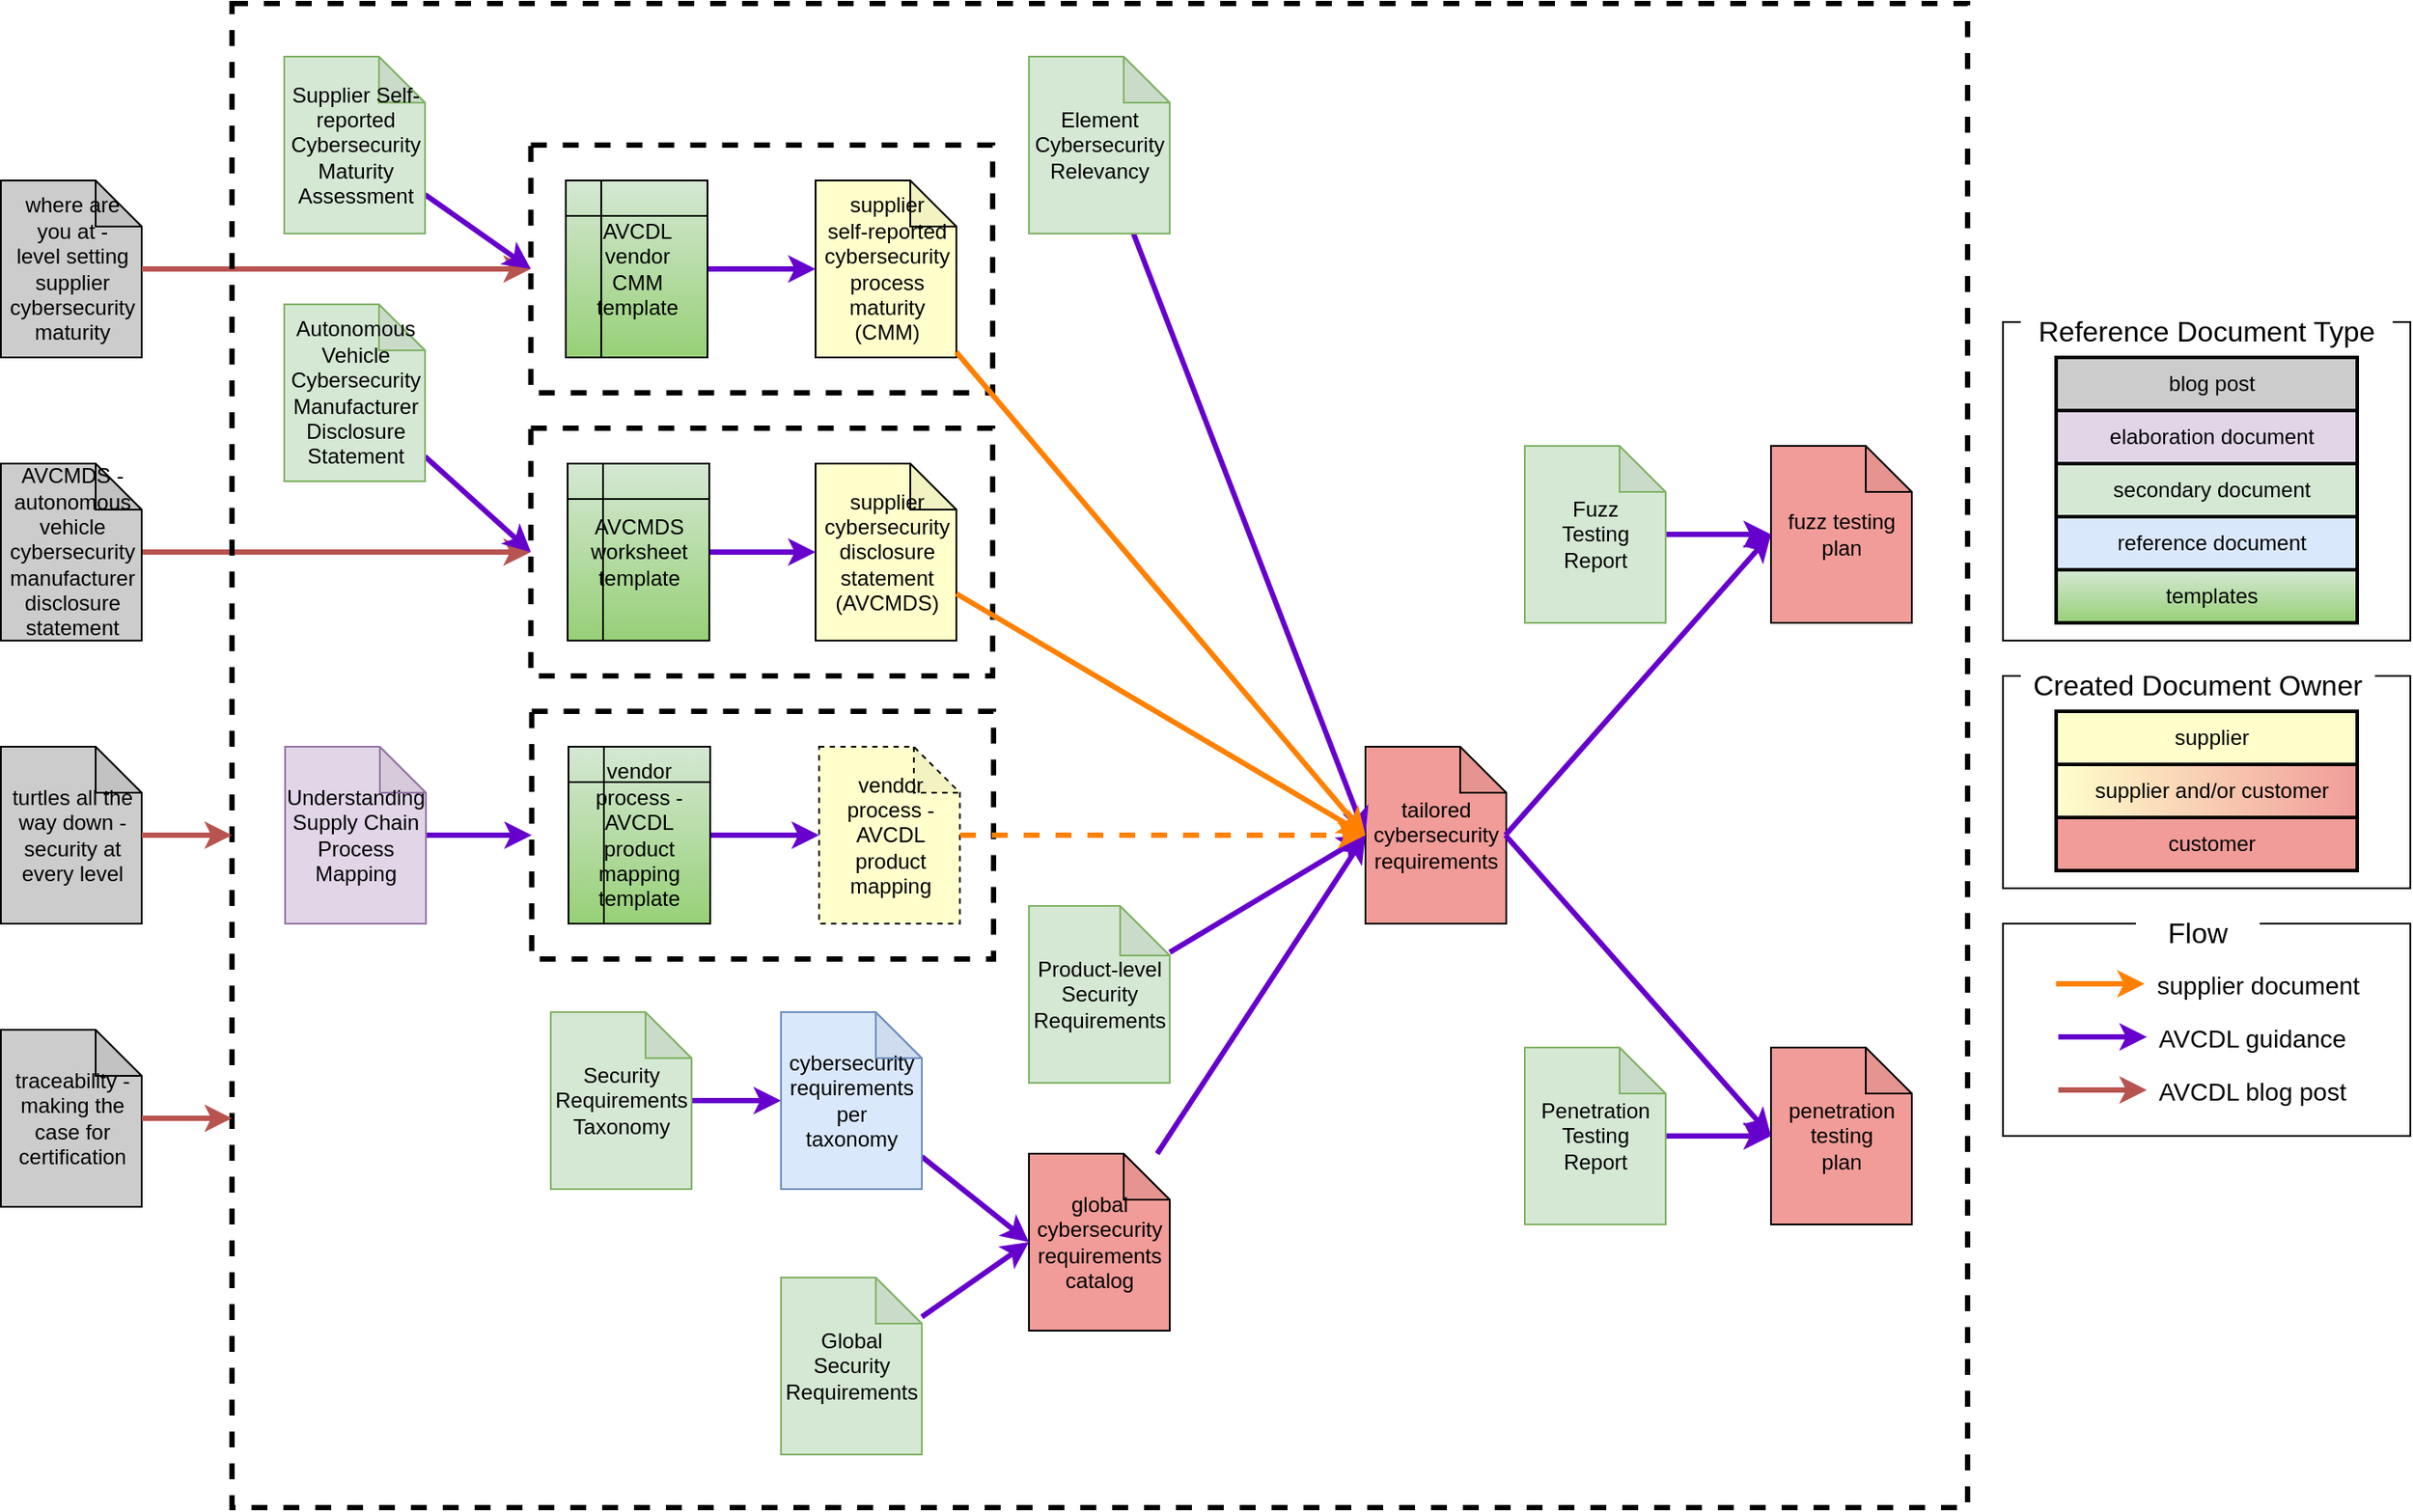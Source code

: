<mxfile version="22.1.16" type="device" pages="7">
  <diagram id="rQ9H9MS-a7ZFymZDKJLg" name="guidance documents">
    <mxGraphModel dx="2608" dy="-72" grid="1" gridSize="10" guides="1" tooltips="1" connect="1" arrows="1" fold="1" page="0" pageScale="1" pageWidth="850" pageHeight="1100" math="0" shadow="0">
      <root>
        <mxCell id="0" />
        <mxCell id="agBU0TSlbPoSnO_xw3bp-1" value="background (draft)" style="locked=1;" parent="0" visible="0" />
        <mxCell id="agBU0TSlbPoSnO_xw3bp-2" value="&lt;font color=&quot;#b8b8b8&quot; style=&quot;font-size: 300px;&quot;&gt;D R A F T&lt;/font&gt;" style="text;html=1;strokeColor=none;fillColor=none;align=center;verticalAlign=middle;whiteSpace=wrap;rounded=0;rotation=-40;" parent="agBU0TSlbPoSnO_xw3bp-1" vertex="1">
          <mxGeometry x="-790" y="1580" width="1420" height="260" as="geometry" />
        </mxCell>
        <mxCell id="RwjrVU2TKCewP_-fESXs-1" value="legend (horizontal)" style="locked=1;" parent="0" visible="0" />
        <mxCell id="gFGqt--6p3804Z2vQM63-8" value="" style="rounded=0;whiteSpace=wrap;html=1;strokeColor=#000000;fontSize=16;fillColor=none;" parent="RwjrVU2TKCewP_-fESXs-1" vertex="1">
          <mxGeometry x="-470" y="2090" width="770" height="60" as="geometry" />
        </mxCell>
        <mxCell id="gFGqt--6p3804Z2vQM63-10" value="" style="rounded=0;whiteSpace=wrap;html=1;strokeColor=#000000;fontSize=16;fillColor=none;" parent="RwjrVU2TKCewP_-fESXs-1" vertex="1">
          <mxGeometry x="-600" y="2170" width="470" height="60" as="geometry" />
        </mxCell>
        <mxCell id="gFGqt--6p3804Z2vQM63-11" value="" style="rounded=0;whiteSpace=wrap;html=1;strokeColor=#000000;fontSize=16;fillColor=none;" parent="RwjrVU2TKCewP_-fESXs-1" vertex="1">
          <mxGeometry x="-120" y="2170" width="560" height="60" as="geometry" />
        </mxCell>
        <mxCell id="O_3UiS-khIgKn4jSDo1a-135" value="&lt;font style=&quot;font-size: 14px;&quot;&gt;AVCDL blog post&lt;/font&gt;" style="text;html=1;align=left;verticalAlign=middle;resizable=0;points=[];autosize=1;strokeColor=none;fillColor=none;" parent="RwjrVU2TKCewP_-fESXs-1" vertex="1">
          <mxGeometry x="310" y="2190" width="130" height="30" as="geometry" />
        </mxCell>
        <mxCell id="gFGqt--6p3804Z2vQM63-7" value="&lt;font style=&quot;font-size: 16px;&quot;&gt;Flow&lt;/font&gt;" style="text;html=1;strokeColor=none;fillColor=default;align=center;verticalAlign=middle;whiteSpace=wrap;rounded=0;" parent="RwjrVU2TKCewP_-fESXs-1" vertex="1">
          <mxGeometry x="123.75" y="2160" width="70" height="30" as="geometry" />
        </mxCell>
        <mxCell id="gFGqt--6p3804Z2vQM63-6" value="&lt;span style=&quot;font-size: 16px;&quot;&gt;Reference Document Type&lt;/span&gt;" style="text;html=1;strokeColor=none;fillColor=default;align=center;verticalAlign=middle;whiteSpace=wrap;rounded=0;" parent="RwjrVU2TKCewP_-fESXs-1" vertex="1">
          <mxGeometry x="-180" y="2080" width="210" height="30" as="geometry" />
        </mxCell>
        <mxCell id="gFGqt--6p3804Z2vQM63-9" style="edgeStyle=none;rounded=0;orthogonalLoop=1;jettySize=auto;html=1;exitX=0.5;exitY=1;exitDx=0;exitDy=0;strokeColor=#6600CC;strokeWidth=3;fontSize=16;" parent="RwjrVU2TKCewP_-fESXs-1" source="gFGqt--6p3804Z2vQM63-8" target="gFGqt--6p3804Z2vQM63-8" edge="1">
          <mxGeometry relative="1" as="geometry" />
        </mxCell>
        <mxCell id="gFGqt--6p3804Z2vQM63-5" value="&lt;font style=&quot;font-size: 16px;&quot;&gt;Created Document Owner&lt;/font&gt;" style="text;html=1;strokeColor=none;fillColor=default;align=center;verticalAlign=middle;whiteSpace=wrap;rounded=0;" parent="RwjrVU2TKCewP_-fESXs-1" vertex="1">
          <mxGeometry x="-465" y="2160" width="200" height="30" as="geometry" />
        </mxCell>
        <mxCell id="O_3UiS-khIgKn4jSDo1a-57" value="customer" style="rounded=0;whiteSpace=wrap;html=1;fillColor=#F19C99;gradientColor=none;gradientDirection=east;align=center;spacingLeft=6;strokeWidth=2;" parent="RwjrVU2TKCewP_-fESXs-1" vertex="1">
          <mxGeometry x="-290" y="2190" width="150" height="30" as="geometry" />
        </mxCell>
        <mxCell id="O_3UiS-khIgKn4jSDo1a-58" value="supplier" style="rounded=0;whiteSpace=wrap;html=1;fillColor=#FFFFCC;gradientColor=none;gradientDirection=east;align=center;spacingLeft=6;strokeWidth=2;" parent="RwjrVU2TKCewP_-fESXs-1" vertex="1">
          <mxGeometry x="-590" y="2190" width="150" height="30" as="geometry" />
        </mxCell>
        <mxCell id="O_3UiS-khIgKn4jSDo1a-59" value="supplier and/or customer" style="rounded=0;whiteSpace=wrap;html=1;fillColor=#FFFFCC;gradientColor=#F19C99;gradientDirection=east;align=center;spacingLeft=6;strokeWidth=2;" parent="RwjrVU2TKCewP_-fESXs-1" vertex="1">
          <mxGeometry x="-440" y="2190" width="150" height="30" as="geometry" />
        </mxCell>
        <mxCell id="O_3UiS-khIgKn4jSDo1a-131" style="edgeStyle=none;rounded=0;orthogonalLoop=1;jettySize=auto;html=1;labelBackgroundColor=none;strokeColor=#FF8000;strokeWidth=3;" parent="RwjrVU2TKCewP_-fESXs-1" edge="1">
          <mxGeometry relative="1" as="geometry">
            <mxPoint x="-111.25" y="2204" as="sourcePoint" />
            <mxPoint x="-61.25" y="2204" as="targetPoint" />
          </mxGeometry>
        </mxCell>
        <mxCell id="O_3UiS-khIgKn4jSDo1a-132" value="&lt;font style=&quot;font-size: 14px;&quot;&gt;supplier document&lt;/font&gt;" style="text;html=1;align=left;verticalAlign=middle;resizable=0;points=[];autosize=1;strokeColor=none;fillColor=none;" parent="RwjrVU2TKCewP_-fESXs-1" vertex="1">
          <mxGeometry x="-56.25" y="2190" width="140" height="30" as="geometry" />
        </mxCell>
        <mxCell id="O_3UiS-khIgKn4jSDo1a-133" value="&lt;font style=&quot;font-size: 14px;&quot;&gt;AVCDL guidance&lt;/font&gt;" style="text;html=1;align=left;verticalAlign=middle;resizable=0;points=[];autosize=1;strokeColor=none;fillColor=none;" parent="RwjrVU2TKCewP_-fESXs-1" vertex="1">
          <mxGeometry x="129" y="2190" width="130" height="30" as="geometry" />
        </mxCell>
        <mxCell id="O_3UiS-khIgKn4jSDo1a-134" style="edgeStyle=none;rounded=0;orthogonalLoop=1;jettySize=auto;html=1;strokeColor=#6600CC;strokeWidth=3;" parent="RwjrVU2TKCewP_-fESXs-1" edge="1">
          <mxGeometry relative="1" as="geometry">
            <mxPoint x="74" y="2204" as="sourcePoint" />
            <mxPoint x="124" y="2204" as="targetPoint" />
          </mxGeometry>
        </mxCell>
        <mxCell id="O_3UiS-khIgKn4jSDo1a-136" style="edgeStyle=none;rounded=0;orthogonalLoop=1;jettySize=auto;html=1;strokeColor=#b85450;strokeWidth=3;fillColor=#f8cecc;" parent="RwjrVU2TKCewP_-fESXs-1" edge="1">
          <mxGeometry relative="1" as="geometry">
            <mxPoint x="255" y="2204" as="sourcePoint" />
            <mxPoint x="305" y="2204" as="targetPoint" />
          </mxGeometry>
        </mxCell>
        <mxCell id="O_3UiS-khIgKn4jSDo1a-127" value="blog post" style="rounded=0;whiteSpace=wrap;html=1;fillColor=#CCCCCC;gradientColor=none;gradientDirection=east;align=center;spacingLeft=6;strokeWidth=2;" parent="RwjrVU2TKCewP_-fESXs-1" vertex="1">
          <mxGeometry x="-460" y="2110" width="150" height="30" as="geometry" />
        </mxCell>
        <mxCell id="O_3UiS-khIgKn4jSDo1a-128" value="elaboration document" style="rounded=0;whiteSpace=wrap;html=1;fillColor=#E1D5E7;gradientColor=none;gradientDirection=east;align=center;spacingLeft=6;strokeWidth=2;" parent="RwjrVU2TKCewP_-fESXs-1" vertex="1">
          <mxGeometry x="-310" y="2110" width="150" height="30" as="geometry" />
        </mxCell>
        <mxCell id="O_3UiS-khIgKn4jSDo1a-129" value="secondary document" style="rounded=0;whiteSpace=wrap;html=1;fillColor=#D5E8D4;gradientColor=none;gradientDirection=east;align=center;spacingLeft=6;strokeWidth=2;" parent="RwjrVU2TKCewP_-fESXs-1" vertex="1">
          <mxGeometry x="-160" y="2110" width="150" height="30" as="geometry" />
        </mxCell>
        <mxCell id="O_3UiS-khIgKn4jSDo1a-137" value="reference document" style="rounded=0;whiteSpace=wrap;html=1;fillColor=#DAE8FC;gradientColor=none;gradientDirection=east;align=center;spacingLeft=6;strokeWidth=2;" parent="RwjrVU2TKCewP_-fESXs-1" vertex="1">
          <mxGeometry x="-10" y="2110" width="150" height="30" as="geometry" />
        </mxCell>
        <mxCell id="oiBGQWg1c94UKVCeVXAx-10" value="templates" style="rounded=0;whiteSpace=wrap;html=1;fillColor=#d5e8d4;gradientColor=#97d077;gradientDirection=south;align=center;spacingLeft=6;strokeWidth=2;strokeColor=#000000;" parent="RwjrVU2TKCewP_-fESXs-1" vertex="1">
          <mxGeometry x="140" y="2110" width="150" height="30" as="geometry" />
        </mxCell>
        <mxCell id="RwjrVU2TKCewP_-fESXs-2" value="title" style="locked=1;" parent="0" visible="0" />
        <mxCell id="O_3UiS-khIgKn4jSDo1a-1" value="&lt;font style=&quot;font-size: 24px&quot;&gt;AVCDL Guidance Documents&lt;/font&gt;" style="text;html=1;strokeColor=none;fillColor=none;align=center;verticalAlign=middle;whiteSpace=wrap;rounded=0;" parent="RwjrVU2TKCewP_-fESXs-2" vertex="1">
          <mxGeometry x="-70.5" y="1070" width="531" height="30" as="geometry" />
        </mxCell>
        <mxCell id="1" value="foreground" style="" parent="0" />
        <mxCell id="O_3UiS-khIgKn4jSDo1a-54" value="tailored&lt;br&gt;cybersecurity&lt;br&gt;requirements" style="shape=note;whiteSpace=wrap;html=1;backgroundOutline=1;darkOpacity=0.05;size=26;fillColor=#F19C99;" parent="1" vertex="1">
          <mxGeometry x="130" y="1630" width="79.5" height="100" as="geometry" />
        </mxCell>
        <mxCell id="O_3UiS-khIgKn4jSDo1a-69" style="rounded=0;orthogonalLoop=1;jettySize=auto;html=1;strokeWidth=3;strokeColor=#6600CC;entryX=0;entryY=0.5;entryDx=0;entryDy=0;entryPerimeter=0;" parent="1" source="O_3UiS-khIgKn4jSDo1a-70" target="O_3UiS-khIgKn4jSDo1a-54" edge="1">
          <mxGeometry relative="1" as="geometry">
            <mxPoint x="269.5" y="1470" as="targetPoint" />
          </mxGeometry>
        </mxCell>
        <mxCell id="O_3UiS-khIgKn4jSDo1a-70" value="global&lt;br&gt;cybersecurity&lt;br&gt;requirements&lt;br&gt;catalog" style="shape=note;whiteSpace=wrap;html=1;backgroundOutline=1;darkOpacity=0.05;size=26;fillColor=#F19C99;" parent="1" vertex="1">
          <mxGeometry x="-60" y="1860" width="79.5" height="100" as="geometry" />
        </mxCell>
        <mxCell id="O_3UiS-khIgKn4jSDo1a-80" style="edgeStyle=none;rounded=0;orthogonalLoop=1;jettySize=auto;html=1;entryX=0;entryY=0.5;entryDx=0;entryDy=0;entryPerimeter=0;strokeColor=#6600CC;strokeWidth=3;" parent="1" source="O_3UiS-khIgKn4jSDo1a-71" target="O_3UiS-khIgKn4jSDo1a-70" edge="1">
          <mxGeometry relative="1" as="geometry" />
        </mxCell>
        <mxCell id="O_3UiS-khIgKn4jSDo1a-71" value="Global&lt;br&gt;Security&lt;br&gt;Requirements" style="shape=note;whiteSpace=wrap;html=1;backgroundOutline=1;darkOpacity=0.05;size=26;fillColor=#d5e8d4;strokeColor=#82b366;" parent="1" vertex="1">
          <mxGeometry x="-200" y="1930" width="79.5" height="100" as="geometry" />
        </mxCell>
        <mxCell id="O_3UiS-khIgKn4jSDo1a-97" style="edgeStyle=none;rounded=0;orthogonalLoop=1;jettySize=auto;html=1;entryX=0;entryY=0.5;entryDx=0;entryDy=0;entryPerimeter=0;strokeColor=#6600CC;strokeWidth=3;" parent="1" source="O_3UiS-khIgKn4jSDo1a-72" target="O_3UiS-khIgKn4jSDo1a-96" edge="1">
          <mxGeometry relative="1" as="geometry" />
        </mxCell>
        <mxCell id="O_3UiS-khIgKn4jSDo1a-72" value="Security&lt;br&gt;Requirements&lt;br&gt;Taxonomy" style="shape=note;whiteSpace=wrap;html=1;backgroundOutline=1;darkOpacity=0.05;size=26;fillColor=#d5e8d4;strokeColor=#82b366;" parent="1" vertex="1">
          <mxGeometry x="-330" y="1780" width="79.5" height="100" as="geometry" />
        </mxCell>
        <mxCell id="O_3UiS-khIgKn4jSDo1a-98" style="edgeStyle=none;rounded=0;orthogonalLoop=1;jettySize=auto;html=1;entryX=0;entryY=0.5;entryDx=0;entryDy=0;entryPerimeter=0;strokeColor=#6600CC;strokeWidth=3;" parent="1" source="O_3UiS-khIgKn4jSDo1a-96" target="O_3UiS-khIgKn4jSDo1a-70" edge="1">
          <mxGeometry relative="1" as="geometry" />
        </mxCell>
        <mxCell id="O_3UiS-khIgKn4jSDo1a-96" value="cybersecurity requirements per&lt;br&gt;taxonomy" style="shape=note;whiteSpace=wrap;html=1;backgroundOutline=1;darkOpacity=0.05;size=26;fillColor=#dae8fc;strokeColor=#6c8ebf;" parent="1" vertex="1">
          <mxGeometry x="-200" y="1780" width="79.5" height="100" as="geometry" />
        </mxCell>
        <mxCell id="oiBGQWg1c94UKVCeVXAx-2" style="edgeStyle=none;rounded=0;orthogonalLoop=1;jettySize=auto;html=1;entryX=0;entryY=0.5;entryDx=0;entryDy=0;entryPerimeter=0;strokeColor=#6600CC;strokeWidth=3;fontSize=14;" parent="1" source="oiBGQWg1c94UKVCeVXAx-1" target="O_3UiS-khIgKn4jSDo1a-54" edge="1">
          <mxGeometry relative="1" as="geometry" />
        </mxCell>
        <mxCell id="oiBGQWg1c94UKVCeVXAx-1" value="Product-level&lt;br&gt;Security&lt;br&gt;Requirements" style="shape=note;whiteSpace=wrap;html=1;backgroundOutline=1;darkOpacity=0.05;size=28;fillColor=#d5e8d4;strokeColor=#82b366;" parent="1" vertex="1">
          <mxGeometry x="-60" y="1720" width="79.5" height="100" as="geometry" />
        </mxCell>
        <mxCell id="gFGqt--6p3804Z2vQM63-4" style="rounded=0;orthogonalLoop=1;jettySize=auto;html=1;entryX=0;entryY=0.5;entryDx=0;entryDy=0;entryPerimeter=0;strokeColor=#6600CC;strokeWidth=3;" parent="1" source="gFGqt--6p3804Z2vQM63-1" target="O_3UiS-khIgKn4jSDo1a-54" edge="1">
          <mxGeometry relative="1" as="geometry" />
        </mxCell>
        <mxCell id="gFGqt--6p3804Z2vQM63-1" value="Element Cybersecurity Relevancy" style="shape=note;whiteSpace=wrap;html=1;backgroundOutline=1;darkOpacity=0.05;size=26;fillColor=#d5e8d4;strokeColor=#82b366;" parent="1" vertex="1">
          <mxGeometry x="-60" y="1240" width="79.5" height="100" as="geometry" />
        </mxCell>
        <mxCell id="4mzrAqzdlJtW_dfefxTI-2" style="edgeStyle=none;rounded=0;orthogonalLoop=1;jettySize=auto;html=1;entryX=0;entryY=0.5;entryDx=0;entryDy=0;strokeColor=#6600CC;strokeWidth=3;entryPerimeter=0;" parent="1" source="4mzrAqzdlJtW_dfefxTI-3" target="4mzrAqzdlJtW_dfefxTI-6" edge="1">
          <mxGeometry relative="1" as="geometry">
            <mxPoint x="359" y="1510" as="targetPoint" />
          </mxGeometry>
        </mxCell>
        <mxCell id="4mzrAqzdlJtW_dfefxTI-3" value="Fuzz&lt;br&gt;Testing&lt;br&gt;Report" style="shape=note;whiteSpace=wrap;html=1;backgroundOutline=1;darkOpacity=0.05;size=26;fillColor=#d5e8d4;strokeColor=#82b366;" parent="1" vertex="1">
          <mxGeometry x="220" y="1460" width="79.5" height="100" as="geometry" />
        </mxCell>
        <mxCell id="4mzrAqzdlJtW_dfefxTI-6" value="fuzz testing plan" style="shape=note;whiteSpace=wrap;html=1;backgroundOutline=1;darkOpacity=0.05;size=26;fillColor=#F19C99;" parent="1" vertex="1">
          <mxGeometry x="359" y="1460" width="79.5" height="100" as="geometry" />
        </mxCell>
        <mxCell id="4mzrAqzdlJtW_dfefxTI-7" style="edgeStyle=none;rounded=0;orthogonalLoop=1;jettySize=auto;html=1;entryX=0;entryY=0.5;entryDx=0;entryDy=0;strokeColor=#6600CC;strokeWidth=3;entryPerimeter=0;" parent="1" source="4mzrAqzdlJtW_dfefxTI-8" target="4mzrAqzdlJtW_dfefxTI-9" edge="1">
          <mxGeometry relative="1" as="geometry">
            <mxPoint x="359" y="1850" as="targetPoint" />
          </mxGeometry>
        </mxCell>
        <mxCell id="4mzrAqzdlJtW_dfefxTI-8" value="Penetration&lt;br&gt;Testing&lt;br&gt;Report" style="shape=note;whiteSpace=wrap;html=1;backgroundOutline=1;darkOpacity=0.05;size=26;fillColor=#d5e8d4;strokeColor=#82b366;" parent="1" vertex="1">
          <mxGeometry x="220" y="1800" width="79.5" height="100" as="geometry" />
        </mxCell>
        <mxCell id="4mzrAqzdlJtW_dfefxTI-9" value="penetration&lt;br&gt;testing&lt;br&gt;plan" style="shape=note;whiteSpace=wrap;html=1;backgroundOutline=1;darkOpacity=0.05;size=26;fillColor=#F19C99;" parent="1" vertex="1">
          <mxGeometry x="359" y="1800" width="79.5" height="100" as="geometry" />
        </mxCell>
        <mxCell id="4mzrAqzdlJtW_dfefxTI-10" style="rounded=0;orthogonalLoop=1;jettySize=auto;html=1;entryX=0;entryY=0.5;entryDx=0;entryDy=0;entryPerimeter=0;strokeColor=#6600CC;strokeWidth=3;exitX=0.994;exitY=0.5;exitDx=0;exitDy=0;exitPerimeter=0;" parent="1" source="O_3UiS-khIgKn4jSDo1a-54" target="4mzrAqzdlJtW_dfefxTI-6" edge="1">
          <mxGeometry relative="1" as="geometry">
            <mxPoint x="24" y="1860" as="sourcePoint" />
            <mxPoint x="140" y="1690" as="targetPoint" />
          </mxGeometry>
        </mxCell>
        <mxCell id="4mzrAqzdlJtW_dfefxTI-11" style="rounded=0;orthogonalLoop=1;jettySize=auto;html=1;entryX=0;entryY=0.5;entryDx=0;entryDy=0;entryPerimeter=0;strokeColor=#6600CC;strokeWidth=3;exitX=0.994;exitY=0.5;exitDx=0;exitDy=0;exitPerimeter=0;" parent="1" source="O_3UiS-khIgKn4jSDo1a-54" target="4mzrAqzdlJtW_dfefxTI-9" edge="1">
          <mxGeometry relative="1" as="geometry">
            <mxPoint x="219" y="1690" as="sourcePoint" />
            <mxPoint x="549" y="1780" as="targetPoint" />
          </mxGeometry>
        </mxCell>
        <mxCell id="-6dLZNE0l8j4_0H8-cT5-1" value="supplier elements" style="locked=1;" parent="0" />
        <mxCell id="oiBGQWg1c94UKVCeVXAx-9" value="" style="rounded=0;whiteSpace=wrap;html=1;fillColor=none;strokeWidth=3;dashed=1;" parent="-6dLZNE0l8j4_0H8-cT5-1" vertex="1">
          <mxGeometry x="-340.75" y="1610" width="260.75" height="140" as="geometry" />
        </mxCell>
        <mxCell id="O_3UiS-khIgKn4jSDo1a-100" value="" style="rounded=0;whiteSpace=wrap;html=1;fillColor=none;strokeWidth=3;dashed=1;" parent="-6dLZNE0l8j4_0H8-cT5-1" vertex="1">
          <mxGeometry x="-341.25" y="1450" width="260.75" height="140" as="geometry" />
        </mxCell>
        <mxCell id="O_3UiS-khIgKn4jSDo1a-107" value="" style="rounded=0;whiteSpace=wrap;html=1;fillColor=none;strokeWidth=3;dashed=1;" parent="-6dLZNE0l8j4_0H8-cT5-1" vertex="1">
          <mxGeometry x="-341.25" y="1290" width="260.75" height="140" as="geometry" />
        </mxCell>
        <mxCell id="O_3UiS-khIgKn4jSDo1a-44" value="vendor process - AVCDL&lt;br&gt;product mapping" style="shape=note;whiteSpace=wrap;html=1;backgroundOutline=1;darkOpacity=0.05;size=26;fillColor=#FFFFCC;dashed=1;" parent="-6dLZNE0l8j4_0H8-cT5-1" vertex="1">
          <mxGeometry x="-178.5" y="1630" width="79.5" height="100" as="geometry" />
        </mxCell>
        <mxCell id="O_3UiS-khIgKn4jSDo1a-48" value="supplier&lt;br&gt;self-reported&lt;br&gt;cybersecurity&lt;br&gt;process&lt;br&gt;maturity&lt;br&gt;(CMM)" style="shape=note;whiteSpace=wrap;html=1;backgroundOutline=1;darkOpacity=0.05;size=26;fillColor=#FFFFCC;" parent="-6dLZNE0l8j4_0H8-cT5-1" vertex="1">
          <mxGeometry x="-180.5" y="1310" width="79.5" height="100" as="geometry" />
        </mxCell>
        <mxCell id="O_3UiS-khIgKn4jSDo1a-56" value="supplier&lt;br&gt;cybersecurity&lt;br&gt;disclosure&lt;br&gt;statement&lt;br&gt;(AVCMDS)" style="shape=note;whiteSpace=wrap;html=1;backgroundOutline=1;darkOpacity=0.05;size=26;fillColor=#FFFFCC;" parent="-6dLZNE0l8j4_0H8-cT5-1" vertex="1">
          <mxGeometry x="-180.5" y="1470" width="79.5" height="100" as="geometry" />
        </mxCell>
        <mxCell id="O_3UiS-khIgKn4jSDo1a-76" style="rounded=0;orthogonalLoop=1;jettySize=auto;html=1;entryX=0;entryY=0.5;entryDx=0;entryDy=0;entryPerimeter=0;strokeWidth=3;strokeColor=#6600CC;" parent="-6dLZNE0l8j4_0H8-cT5-1" source="O_3UiS-khIgKn4jSDo1a-73" target="O_3UiS-khIgKn4jSDo1a-48" edge="1">
          <mxGeometry relative="1" as="geometry" />
        </mxCell>
        <mxCell id="O_3UiS-khIgKn4jSDo1a-73" value="AVCDL&lt;br&gt;vendor&lt;br&gt;CMM&lt;br&gt;template" style="shape=internalStorage;whiteSpace=wrap;html=1;backgroundOutline=1;fillColor=#d5e8d4;strokeColor=#000000;gradientColor=#97d077;" parent="-6dLZNE0l8j4_0H8-cT5-1" vertex="1">
          <mxGeometry x="-321.5" y="1310" width="80" height="100" as="geometry" />
        </mxCell>
        <mxCell id="O_3UiS-khIgKn4jSDo1a-77" style="edgeStyle=none;rounded=0;orthogonalLoop=1;jettySize=auto;html=1;strokeColor=#6600CC;strokeWidth=3;" parent="-6dLZNE0l8j4_0H8-cT5-1" source="O_3UiS-khIgKn4jSDo1a-74" target="O_3UiS-khIgKn4jSDo1a-56" edge="1">
          <mxGeometry relative="1" as="geometry">
            <mxPoint x="-0.5" y="1520" as="targetPoint" />
          </mxGeometry>
        </mxCell>
        <mxCell id="O_3UiS-khIgKn4jSDo1a-74" value="AVCMDS&lt;br&gt;worksheet&lt;br&gt;template" style="shape=internalStorage;whiteSpace=wrap;html=1;backgroundOutline=1;fillColor=#d5e8d4;strokeColor=#000000;gradientColor=#97d077;" parent="-6dLZNE0l8j4_0H8-cT5-1" vertex="1">
          <mxGeometry x="-320.5" y="1470" width="80" height="100" as="geometry" />
        </mxCell>
        <mxCell id="O_3UiS-khIgKn4jSDo1a-84" style="edgeStyle=none;rounded=0;orthogonalLoop=1;jettySize=auto;html=1;strokeColor=#6600CC;strokeWidth=3;entryX=0;entryY=0.5;entryDx=0;entryDy=0;" parent="-6dLZNE0l8j4_0H8-cT5-1" source="O_3UiS-khIgKn4jSDo1a-83" target="oiBGQWg1c94UKVCeVXAx-9" edge="1">
          <mxGeometry relative="1" as="geometry" />
        </mxCell>
        <mxCell id="O_3UiS-khIgKn4jSDo1a-83" value="Understanding Supply Chain&lt;br&gt;Process&lt;br&gt;Mapping" style="shape=note;whiteSpace=wrap;html=1;backgroundOutline=1;darkOpacity=0.05;size=26;fillColor=#e1d5e7;strokeColor=#9673a6;" parent="-6dLZNE0l8j4_0H8-cT5-1" vertex="1">
          <mxGeometry x="-480" y="1630" width="79.5" height="100" as="geometry" />
        </mxCell>
        <mxCell id="O_3UiS-khIgKn4jSDo1a-87" style="edgeStyle=none;rounded=0;orthogonalLoop=1;jettySize=auto;html=1;entryX=0;entryY=0.5;entryDx=0;entryDy=0;entryPerimeter=0;strokeColor=#6600CC;strokeWidth=3;" parent="-6dLZNE0l8j4_0H8-cT5-1" source="O_3UiS-khIgKn4jSDo1a-85" target="O_3UiS-khIgKn4jSDo1a-44" edge="1">
          <mxGeometry relative="1" as="geometry" />
        </mxCell>
        <mxCell id="O_3UiS-khIgKn4jSDo1a-85" value="vendor process - AVCDL product mapping template" style="shape=internalStorage;whiteSpace=wrap;html=1;backgroundOutline=1;fillColor=#d5e8d4;strokeColor=#000000;gradientColor=#97d077;" parent="-6dLZNE0l8j4_0H8-cT5-1" vertex="1">
          <mxGeometry x="-320" y="1630" width="80" height="100" as="geometry" />
        </mxCell>
        <mxCell id="O_3UiS-khIgKn4jSDo1a-101" style="edgeStyle=none;rounded=0;orthogonalLoop=1;jettySize=auto;html=1;strokeColor=#b85450;strokeWidth=3;fillColor=#f8cecc;" parent="-6dLZNE0l8j4_0H8-cT5-1" source="O_3UiS-khIgKn4jSDo1a-99" target="O_3UiS-khIgKn4jSDo1a-100" edge="1">
          <mxGeometry relative="1" as="geometry" />
        </mxCell>
        <mxCell id="O_3UiS-khIgKn4jSDo1a-99" value="AVCMDS - autonomous vehicle cybersecurity manufacturer disclosure statement" style="shape=note;whiteSpace=wrap;html=1;backgroundOutline=1;darkOpacity=0.05;size=26;fillColor=#CCCCCC;strokeColor=#000000;" parent="-6dLZNE0l8j4_0H8-cT5-1" vertex="1">
          <mxGeometry x="-640.5" y="1470" width="79.5" height="100" as="geometry" />
        </mxCell>
        <mxCell id="O_3UiS-khIgKn4jSDo1a-105" value="where are&lt;br&gt;you at -&lt;br&gt;level setting supplier cybersecurity maturity" style="shape=note;whiteSpace=wrap;html=1;backgroundOutline=1;darkOpacity=0.05;size=26;fillColor=#CCCCCC;strokeColor=#000000;" parent="-6dLZNE0l8j4_0H8-cT5-1" vertex="1">
          <mxGeometry x="-640.5" y="1310" width="79.5" height="100" as="geometry" />
        </mxCell>
        <mxCell id="O_3UiS-khIgKn4jSDo1a-106" style="edgeStyle=none;rounded=0;orthogonalLoop=1;jettySize=auto;html=1;strokeColor=#b85450;strokeWidth=3;fillColor=#f8cecc;" parent="-6dLZNE0l8j4_0H8-cT5-1" source="O_3UiS-khIgKn4jSDo1a-105" target="O_3UiS-khIgKn4jSDo1a-107" edge="1">
          <mxGeometry relative="1" as="geometry" />
        </mxCell>
        <mxCell id="oiBGQWg1c94UKVCeVXAx-6" style="edgeStyle=none;rounded=0;orthogonalLoop=1;jettySize=auto;html=1;entryX=0;entryY=0.5;entryDx=0;entryDy=0;strokeColor=#6600CC;strokeWidth=3;fontSize=14;" parent="-6dLZNE0l8j4_0H8-cT5-1" source="oiBGQWg1c94UKVCeVXAx-5" target="O_3UiS-khIgKn4jSDo1a-107" edge="1">
          <mxGeometry relative="1" as="geometry" />
        </mxCell>
        <mxCell id="oiBGQWg1c94UKVCeVXAx-5" value="Supplier Self-reported Cybersecurity Maturity Assessment" style="shape=note;whiteSpace=wrap;html=1;backgroundOutline=1;darkOpacity=0.05;size=26;fillColor=#d5e8d4;strokeColor=#82b366;" parent="-6dLZNE0l8j4_0H8-cT5-1" vertex="1">
          <mxGeometry x="-480.5" y="1240" width="79.5" height="100" as="geometry" />
        </mxCell>
        <mxCell id="oiBGQWg1c94UKVCeVXAx-8" style="edgeStyle=none;rounded=0;orthogonalLoop=1;jettySize=auto;html=1;entryX=0;entryY=0.5;entryDx=0;entryDy=0;strokeColor=#6600CC;strokeWidth=3;fontSize=14;" parent="-6dLZNE0l8j4_0H8-cT5-1" source="oiBGQWg1c94UKVCeVXAx-7" target="O_3UiS-khIgKn4jSDo1a-100" edge="1">
          <mxGeometry relative="1" as="geometry" />
        </mxCell>
        <mxCell id="oiBGQWg1c94UKVCeVXAx-7" value="Autonomous Vehicle Cybersecurity Manufacturer Disclosure Statement" style="shape=note;whiteSpace=wrap;html=1;backgroundOutline=1;darkOpacity=0.05;size=26;fillColor=#d5e8d4;strokeColor=#82b366;" parent="-6dLZNE0l8j4_0H8-cT5-1" vertex="1">
          <mxGeometry x="-480.5" y="1380" width="79.5" height="100" as="geometry" />
        </mxCell>
        <mxCell id="O_3UiS-khIgKn4jSDo1a-43" style="edgeStyle=none;rounded=0;orthogonalLoop=1;jettySize=auto;html=1;labelBackgroundColor=none;strokeColor=#FF8000;strokeWidth=3;dashed=1;entryX=0;entryY=0.5;entryDx=0;entryDy=0;entryPerimeter=0;" parent="-6dLZNE0l8j4_0H8-cT5-1" source="O_3UiS-khIgKn4jSDo1a-44" target="O_3UiS-khIgKn4jSDo1a-54" edge="1">
          <mxGeometry relative="1" as="geometry">
            <mxPoint x="369.5" y="1770" as="targetPoint" />
          </mxGeometry>
        </mxCell>
        <mxCell id="O_3UiS-khIgKn4jSDo1a-55" style="edgeStyle=none;rounded=0;orthogonalLoop=1;jettySize=auto;html=1;entryX=0;entryY=0.5;entryDx=0;entryDy=0;entryPerimeter=0;labelBackgroundColor=none;strokeColor=#FF8000;strokeWidth=3;" parent="-6dLZNE0l8j4_0H8-cT5-1" source="O_3UiS-khIgKn4jSDo1a-56" target="O_3UiS-khIgKn4jSDo1a-54" edge="1">
          <mxGeometry relative="1" as="geometry" />
        </mxCell>
        <mxCell id="O_3UiS-khIgKn4jSDo1a-47" style="edgeStyle=none;rounded=0;orthogonalLoop=1;jettySize=auto;html=1;entryX=0;entryY=0.5;entryDx=0;entryDy=0;entryPerimeter=0;labelBackgroundColor=none;strokeColor=#FF8000;strokeWidth=3;" parent="-6dLZNE0l8j4_0H8-cT5-1" source="O_3UiS-khIgKn4jSDo1a-48" target="O_3UiS-khIgKn4jSDo1a-54" edge="1">
          <mxGeometry relative="1" as="geometry" />
        </mxCell>
        <mxCell id="4mzrAqzdlJtW_dfefxTI-4" value="global posts" style="locked=1;" parent="0" />
        <mxCell id="O_3UiS-khIgKn4jSDo1a-111" value="" style="rounded=0;whiteSpace=wrap;html=1;fillColor=none;strokeWidth=3;dashed=1;" parent="4mzrAqzdlJtW_dfefxTI-4" vertex="1">
          <mxGeometry x="-510" y="1210" width="980" height="850" as="geometry" />
        </mxCell>
        <mxCell id="O_3UiS-khIgKn4jSDo1a-109" value="turtles all the way down - security at every level" style="shape=note;whiteSpace=wrap;html=1;backgroundOutline=1;darkOpacity=0.05;size=26;fillColor=#CCCCCC;strokeColor=#000000;" parent="4mzrAqzdlJtW_dfefxTI-4" vertex="1">
          <mxGeometry x="-640.5" y="1630" width="79.5" height="100" as="geometry" />
        </mxCell>
        <mxCell id="O_3UiS-khIgKn4jSDo1a-110" style="edgeStyle=none;rounded=0;orthogonalLoop=1;jettySize=auto;html=1;strokeColor=#b85450;strokeWidth=3;fillColor=#f8cecc;entryX=0;entryY=0;entryDx=0;entryDy=0;" parent="4mzrAqzdlJtW_dfefxTI-4" source="O_3UiS-khIgKn4jSDo1a-109" target="-6dLZNE0l8j4_0H8-cT5-2" edge="1">
          <mxGeometry relative="1" as="geometry">
            <mxPoint x="-670" y="1570" as="targetPoint" />
          </mxGeometry>
        </mxCell>
        <mxCell id="4mzrAqzdlJtW_dfefxTI-12" value="traceability - making the case for certification" style="shape=note;whiteSpace=wrap;html=1;backgroundOutline=1;darkOpacity=0.05;size=26;fillColor=#CCCCCC;strokeColor=#000000;" parent="4mzrAqzdlJtW_dfefxTI-4" vertex="1">
          <mxGeometry x="-640.5" y="1790" width="79.5" height="100" as="geometry" />
        </mxCell>
        <mxCell id="4mzrAqzdlJtW_dfefxTI-13" style="edgeStyle=none;rounded=0;orthogonalLoop=1;jettySize=auto;html=1;strokeColor=#b85450;strokeWidth=3;fillColor=#f8cecc;entryX=0;entryY=1;entryDx=0;entryDy=0;" parent="4mzrAqzdlJtW_dfefxTI-4" source="4mzrAqzdlJtW_dfefxTI-12" target="-6dLZNE0l8j4_0H8-cT5-2" edge="1">
          <mxGeometry relative="1" as="geometry">
            <mxPoint x="-510" y="1960" as="targetPoint" />
          </mxGeometry>
        </mxCell>
        <mxCell id="-6dLZNE0l8j4_0H8-cT5-2" value="" style="rounded=0;whiteSpace=wrap;html=1;fillColor=none;strokeColor=none;" parent="4mzrAqzdlJtW_dfefxTI-4" vertex="1">
          <mxGeometry x="-510" y="1680" width="20" height="160" as="geometry" />
        </mxCell>
        <mxCell id="FJNXPaINrqyx_pPPbpe3-23" value="legend (vertical)" style="locked=1;" parent="0" />
        <mxCell id="FJNXPaINrqyx_pPPbpe3-24" value="" style="rounded=0;whiteSpace=wrap;html=1;strokeColor=#000000;fontSize=16;fillColor=none;" parent="FJNXPaINrqyx_pPPbpe3-23" vertex="1">
          <mxGeometry x="490" y="1390" width="230" height="180" as="geometry" />
        </mxCell>
        <mxCell id="FJNXPaINrqyx_pPPbpe3-25" value="" style="rounded=0;whiteSpace=wrap;html=1;strokeColor=#000000;fontSize=16;fillColor=none;" parent="FJNXPaINrqyx_pPPbpe3-23" vertex="1">
          <mxGeometry x="490" y="1590" width="230" height="120" as="geometry" />
        </mxCell>
        <mxCell id="FJNXPaINrqyx_pPPbpe3-26" value="" style="rounded=0;whiteSpace=wrap;html=1;strokeColor=#000000;fontSize=16;fillColor=none;" parent="FJNXPaINrqyx_pPPbpe3-23" vertex="1">
          <mxGeometry x="490" y="1730" width="230" height="120" as="geometry" />
        </mxCell>
        <mxCell id="FJNXPaINrqyx_pPPbpe3-27" value="&lt;font style=&quot;font-size: 14px;&quot;&gt;AVCDL blog post&lt;/font&gt;" style="text;html=1;align=left;verticalAlign=middle;resizable=0;points=[];autosize=1;strokeColor=none;fillColor=none;" parent="FJNXPaINrqyx_pPPbpe3-23" vertex="1">
          <mxGeometry x="576.25" y="1810" width="130" height="30" as="geometry" />
        </mxCell>
        <mxCell id="FJNXPaINrqyx_pPPbpe3-28" value="&lt;font style=&quot;font-size: 16px;&quot;&gt;Flow&lt;/font&gt;" style="text;html=1;strokeColor=none;fillColor=default;align=center;verticalAlign=middle;whiteSpace=wrap;rounded=0;" parent="FJNXPaINrqyx_pPPbpe3-23" vertex="1">
          <mxGeometry x="565" y="1720" width="70" height="30" as="geometry" />
        </mxCell>
        <mxCell id="FJNXPaINrqyx_pPPbpe3-29" value="&lt;span style=&quot;font-size: 16px;&quot;&gt;Reference Document Type&lt;/span&gt;" style="text;html=1;strokeColor=none;fillColor=default;align=center;verticalAlign=middle;whiteSpace=wrap;rounded=0;" parent="FJNXPaINrqyx_pPPbpe3-23" vertex="1">
          <mxGeometry x="500" y="1380" width="210" height="30" as="geometry" />
        </mxCell>
        <mxCell id="FJNXPaINrqyx_pPPbpe3-30" style="edgeStyle=none;rounded=0;orthogonalLoop=1;jettySize=auto;html=1;exitX=0.5;exitY=1;exitDx=0;exitDy=0;strokeColor=#6600CC;strokeWidth=3;fontSize=16;" parent="FJNXPaINrqyx_pPPbpe3-23" source="FJNXPaINrqyx_pPPbpe3-24" target="FJNXPaINrqyx_pPPbpe3-24" edge="1">
          <mxGeometry relative="1" as="geometry" />
        </mxCell>
        <mxCell id="FJNXPaINrqyx_pPPbpe3-31" value="&lt;font style=&quot;font-size: 16px;&quot;&gt;Created Document Owner&lt;/font&gt;" style="text;html=1;strokeColor=none;fillColor=default;align=center;verticalAlign=middle;whiteSpace=wrap;rounded=0;" parent="FJNXPaINrqyx_pPPbpe3-23" vertex="1">
          <mxGeometry x="500" y="1580" width="200" height="30" as="geometry" />
        </mxCell>
        <mxCell id="FJNXPaINrqyx_pPPbpe3-32" value="customer" style="rounded=0;whiteSpace=wrap;html=1;fillColor=#F19C99;gradientColor=none;gradientDirection=east;align=center;spacingLeft=6;strokeWidth=2;verticalAlign=middle;" parent="FJNXPaINrqyx_pPPbpe3-23" vertex="1">
          <mxGeometry x="520" y="1670" width="170" height="30" as="geometry" />
        </mxCell>
        <mxCell id="FJNXPaINrqyx_pPPbpe3-33" value="supplier" style="rounded=0;whiteSpace=wrap;html=1;fillColor=#FFFFCC;gradientColor=none;gradientDirection=east;align=center;spacingLeft=6;strokeWidth=2;verticalAlign=middle;" parent="FJNXPaINrqyx_pPPbpe3-23" vertex="1">
          <mxGeometry x="520" y="1610" width="170" height="30" as="geometry" />
        </mxCell>
        <mxCell id="FJNXPaINrqyx_pPPbpe3-34" value="supplier and/or customer" style="rounded=0;whiteSpace=wrap;html=1;fillColor=#FFFFCC;gradientColor=#F19C99;gradientDirection=east;align=center;spacingLeft=6;strokeWidth=2;verticalAlign=middle;" parent="FJNXPaINrqyx_pPPbpe3-23" vertex="1">
          <mxGeometry x="520" y="1640" width="170" height="30" as="geometry" />
        </mxCell>
        <mxCell id="FJNXPaINrqyx_pPPbpe3-35" style="edgeStyle=none;rounded=0;orthogonalLoop=1;jettySize=auto;html=1;labelBackgroundColor=none;strokeColor=#FF8000;strokeWidth=3;" parent="FJNXPaINrqyx_pPPbpe3-23" edge="1">
          <mxGeometry relative="1" as="geometry">
            <mxPoint x="520" y="1764" as="sourcePoint" />
            <mxPoint x="570" y="1764" as="targetPoint" />
          </mxGeometry>
        </mxCell>
        <mxCell id="FJNXPaINrqyx_pPPbpe3-36" value="&lt;font style=&quot;font-size: 14px;&quot;&gt;supplier document&lt;/font&gt;" style="text;html=1;align=left;verticalAlign=middle;resizable=0;points=[];autosize=1;strokeColor=none;fillColor=none;" parent="FJNXPaINrqyx_pPPbpe3-23" vertex="1">
          <mxGeometry x="575" y="1750" width="140" height="30" as="geometry" />
        </mxCell>
        <mxCell id="FJNXPaINrqyx_pPPbpe3-37" value="&lt;font style=&quot;font-size: 14px;&quot;&gt;AVCDL guidance&lt;/font&gt;" style="text;html=1;align=left;verticalAlign=middle;resizable=0;points=[];autosize=1;strokeColor=none;fillColor=none;" parent="FJNXPaINrqyx_pPPbpe3-23" vertex="1">
          <mxGeometry x="576.25" y="1780" width="130" height="30" as="geometry" />
        </mxCell>
        <mxCell id="FJNXPaINrqyx_pPPbpe3-38" style="edgeStyle=none;rounded=0;orthogonalLoop=1;jettySize=auto;html=1;strokeColor=#6600CC;strokeWidth=3;" parent="FJNXPaINrqyx_pPPbpe3-23" edge="1">
          <mxGeometry relative="1" as="geometry">
            <mxPoint x="521.25" y="1794" as="sourcePoint" />
            <mxPoint x="571.25" y="1794" as="targetPoint" />
          </mxGeometry>
        </mxCell>
        <mxCell id="FJNXPaINrqyx_pPPbpe3-39" style="edgeStyle=none;rounded=0;orthogonalLoop=1;jettySize=auto;html=1;strokeColor=#b85450;strokeWidth=3;fillColor=#f8cecc;" parent="FJNXPaINrqyx_pPPbpe3-23" edge="1">
          <mxGeometry relative="1" as="geometry">
            <mxPoint x="521.25" y="1824" as="sourcePoint" />
            <mxPoint x="571.25" y="1824" as="targetPoint" />
          </mxGeometry>
        </mxCell>
        <mxCell id="FJNXPaINrqyx_pPPbpe3-40" value="blog post" style="rounded=0;whiteSpace=wrap;html=1;fillColor=#CCCCCC;gradientColor=none;gradientDirection=east;align=center;spacingLeft=6;strokeWidth=2;verticalAlign=middle;" parent="FJNXPaINrqyx_pPPbpe3-23" vertex="1">
          <mxGeometry x="520" y="1410" width="170" height="30" as="geometry" />
        </mxCell>
        <mxCell id="FJNXPaINrqyx_pPPbpe3-41" value="elaboration document" style="rounded=0;whiteSpace=wrap;html=1;fillColor=#E1D5E7;gradientColor=none;gradientDirection=east;align=center;spacingLeft=6;strokeWidth=2;verticalAlign=middle;" parent="FJNXPaINrqyx_pPPbpe3-23" vertex="1">
          <mxGeometry x="520" y="1440" width="170" height="30" as="geometry" />
        </mxCell>
        <mxCell id="FJNXPaINrqyx_pPPbpe3-42" value="secondary document" style="rounded=0;whiteSpace=wrap;html=1;fillColor=#D5E8D4;gradientColor=none;gradientDirection=east;align=center;spacingLeft=6;strokeWidth=2;verticalAlign=middle;" parent="FJNXPaINrqyx_pPPbpe3-23" vertex="1">
          <mxGeometry x="520" y="1470" width="170" height="30" as="geometry" />
        </mxCell>
        <mxCell id="FJNXPaINrqyx_pPPbpe3-43" value="reference document" style="rounded=0;whiteSpace=wrap;html=1;fillColor=#DAE8FC;gradientColor=none;gradientDirection=east;align=center;spacingLeft=6;strokeWidth=2;verticalAlign=middle;" parent="FJNXPaINrqyx_pPPbpe3-23" vertex="1">
          <mxGeometry x="520" y="1500" width="170" height="30" as="geometry" />
        </mxCell>
        <mxCell id="FJNXPaINrqyx_pPPbpe3-44" value="templates" style="rounded=0;whiteSpace=wrap;html=1;fillColor=#d5e8d4;gradientColor=#97d077;gradientDirection=south;align=center;spacingLeft=6;strokeWidth=2;strokeColor=#000000;verticalAlign=middle;" parent="FJNXPaINrqyx_pPPbpe3-23" vertex="1">
          <mxGeometry x="520" y="1530" width="170" height="30" as="geometry" />
        </mxCell>
      </root>
    </mxGraphModel>
  </diagram>
  <diagram id="AZHUpwOr94d9Eg-VPh2v" name="global catalog">
    <mxGraphModel dx="2208" dy="728" grid="1" gridSize="10" guides="1" tooltips="1" connect="1" arrows="1" fold="1" page="0" pageScale="1" pageWidth="850" pageHeight="1100" math="0" shadow="0">
      <root>
        <mxCell id="0" />
        <mxCell id="1" parent="0" />
        <mxCell id="tJloYpq2C4XPv9buDE39-1" value="global&lt;br&gt;cybersecurity&lt;br&gt;requirements&lt;br&gt;catalog" style="shape=note;whiteSpace=wrap;html=1;backgroundOutline=1;darkOpacity=0.05;size=26;fillColor=#F19C99;" parent="1" vertex="1">
          <mxGeometry x="150" y="700" width="79.5" height="100" as="geometry" />
        </mxCell>
        <mxCell id="tJloYpq2C4XPv9buDE39-2" style="edgeStyle=none;rounded=0;orthogonalLoop=1;jettySize=auto;html=1;entryX=0;entryY=0.5;entryDx=0;entryDy=0;entryPerimeter=0;strokeColor=#6600CC;strokeWidth=3;" parent="1" source="tJloYpq2C4XPv9buDE39-3" target="tJloYpq2C4XPv9buDE39-1" edge="1">
          <mxGeometry relative="1" as="geometry" />
        </mxCell>
        <mxCell id="tJloYpq2C4XPv9buDE39-3" value="Global&lt;br&gt;Security&lt;br&gt;Requirements" style="shape=note;whiteSpace=wrap;html=1;backgroundOutline=1;darkOpacity=0.05;size=26;fillColor=#d5e8d4;strokeColor=#82b366;" parent="1" vertex="1">
          <mxGeometry x="10" y="770" width="79.5" height="100" as="geometry" />
        </mxCell>
        <mxCell id="tJloYpq2C4XPv9buDE39-4" style="edgeStyle=none;rounded=0;orthogonalLoop=1;jettySize=auto;html=1;entryX=0;entryY=0.5;entryDx=0;entryDy=0;entryPerimeter=0;strokeColor=#6600CC;strokeWidth=3;" parent="1" source="tJloYpq2C4XPv9buDE39-5" target="tJloYpq2C4XPv9buDE39-7" edge="1">
          <mxGeometry relative="1" as="geometry" />
        </mxCell>
        <mxCell id="tJloYpq2C4XPv9buDE39-5" value="Security&lt;br&gt;Requirements&lt;br&gt;Taxonomy" style="shape=note;whiteSpace=wrap;html=1;backgroundOutline=1;darkOpacity=0.05;size=26;fillColor=#d5e8d4;strokeColor=#82b366;" parent="1" vertex="1">
          <mxGeometry x="-120" y="620" width="79.5" height="100" as="geometry" />
        </mxCell>
        <mxCell id="tJloYpq2C4XPv9buDE39-6" style="edgeStyle=none;rounded=0;orthogonalLoop=1;jettySize=auto;html=1;entryX=0;entryY=0.5;entryDx=0;entryDy=0;entryPerimeter=0;strokeColor=#6600CC;strokeWidth=3;" parent="1" source="tJloYpq2C4XPv9buDE39-7" target="tJloYpq2C4XPv9buDE39-1" edge="1">
          <mxGeometry relative="1" as="geometry" />
        </mxCell>
        <mxCell id="tJloYpq2C4XPv9buDE39-7" value="cybersecurity requirements per&lt;br&gt;taxonomy" style="shape=note;whiteSpace=wrap;html=1;backgroundOutline=1;darkOpacity=0.05;size=26;fillColor=#dae8fc;strokeColor=#6c8ebf;" parent="1" vertex="1">
          <mxGeometry x="10" y="620" width="79.5" height="100" as="geometry" />
        </mxCell>
      </root>
    </mxGraphModel>
  </diagram>
  <diagram name="tailored requirements" id="kkUewraKdKXRhSwHifDS">
    <mxGraphModel dx="1808" dy="728" grid="1" gridSize="10" guides="1" tooltips="1" connect="1" arrows="1" fold="1" page="0" pageScale="1" pageWidth="850" pageHeight="1100" math="0" shadow="0">
      <root>
        <mxCell id="NL8x8Igh0eekaGa_oQ4Z-0" />
        <mxCell id="NL8x8Igh0eekaGa_oQ4Z-1" parent="NL8x8Igh0eekaGa_oQ4Z-0" />
        <mxCell id="NL8x8Igh0eekaGa_oQ4Z-2" style="edgeStyle=none;rounded=0;orthogonalLoop=1;jettySize=auto;html=1;labelBackgroundColor=none;strokeColor=#FF8000;strokeWidth=3;dashed=1;entryX=0;entryY=0.5;entryDx=0;entryDy=0;entryPerimeter=0;" parent="NL8x8Igh0eekaGa_oQ4Z-1" source="NL8x8Igh0eekaGa_oQ4Z-3" target="NL8x8Igh0eekaGa_oQ4Z-6" edge="1">
          <mxGeometry relative="1" as="geometry">
            <mxPoint x="550" y="790" as="targetPoint" />
          </mxGeometry>
        </mxCell>
        <mxCell id="NL8x8Igh0eekaGa_oQ4Z-3" value="vendor process - AVCDL&lt;br&gt;product mapping" style="shape=note;whiteSpace=wrap;html=1;backgroundOutline=1;darkOpacity=0.05;size=26;fillColor=#FFFFCC;dashed=1;" parent="NL8x8Igh0eekaGa_oQ4Z-1" vertex="1">
          <mxGeometry x="2" y="650" width="79.5" height="100" as="geometry" />
        </mxCell>
        <mxCell id="NL8x8Igh0eekaGa_oQ4Z-4" style="edgeStyle=none;rounded=0;orthogonalLoop=1;jettySize=auto;html=1;entryX=0;entryY=0.5;entryDx=0;entryDy=0;entryPerimeter=0;labelBackgroundColor=none;strokeColor=#FF8000;strokeWidth=3;" parent="NL8x8Igh0eekaGa_oQ4Z-1" source="NL8x8Igh0eekaGa_oQ4Z-5" target="NL8x8Igh0eekaGa_oQ4Z-6" edge="1">
          <mxGeometry relative="1" as="geometry" />
        </mxCell>
        <mxCell id="NL8x8Igh0eekaGa_oQ4Z-5" value="supplier&lt;br&gt;self-reported&lt;br&gt;cybersecurity&lt;br&gt;process&lt;br&gt;maturity&lt;br&gt;(CMM)" style="shape=note;whiteSpace=wrap;html=1;backgroundOutline=1;darkOpacity=0.05;size=26;fillColor=#FFFFCC;" parent="NL8x8Igh0eekaGa_oQ4Z-1" vertex="1">
          <mxGeometry y="410" width="79.5" height="100" as="geometry" />
        </mxCell>
        <mxCell id="NL8x8Igh0eekaGa_oQ4Z-6" value="tailored&lt;br&gt;cybersecurity&lt;br&gt;requirements" style="shape=note;whiteSpace=wrap;html=1;backgroundOutline=1;darkOpacity=0.05;size=26;fillColor=#F19C99;" parent="NL8x8Igh0eekaGa_oQ4Z-1" vertex="1">
          <mxGeometry x="380" y="530" width="79.5" height="100" as="geometry" />
        </mxCell>
        <mxCell id="NL8x8Igh0eekaGa_oQ4Z-7" style="edgeStyle=none;rounded=0;orthogonalLoop=1;jettySize=auto;html=1;entryX=0;entryY=0.5;entryDx=0;entryDy=0;entryPerimeter=0;labelBackgroundColor=none;strokeColor=#FF8000;strokeWidth=3;" parent="NL8x8Igh0eekaGa_oQ4Z-1" source="NL8x8Igh0eekaGa_oQ4Z-8" target="NL8x8Igh0eekaGa_oQ4Z-6" edge="1">
          <mxGeometry relative="1" as="geometry" />
        </mxCell>
        <mxCell id="NL8x8Igh0eekaGa_oQ4Z-8" value="supplier&lt;br&gt;cybersecurity&lt;br&gt;disclosure&lt;br&gt;statement&lt;br&gt;(AVCMDS)" style="shape=note;whiteSpace=wrap;html=1;backgroundOutline=1;darkOpacity=0.05;size=26;fillColor=#FFFFCC;" parent="NL8x8Igh0eekaGa_oQ4Z-1" vertex="1">
          <mxGeometry y="530" width="79.5" height="100" as="geometry" />
        </mxCell>
        <mxCell id="NL8x8Igh0eekaGa_oQ4Z-9" style="rounded=0;orthogonalLoop=1;jettySize=auto;html=1;strokeWidth=3;strokeColor=#FF8000;entryX=0;entryY=0.5;entryDx=0;entryDy=0;entryPerimeter=0;" parent="NL8x8Igh0eekaGa_oQ4Z-1" source="NL8x8Igh0eekaGa_oQ4Z-10" target="NL8x8Igh0eekaGa_oQ4Z-6" edge="1">
          <mxGeometry relative="1" as="geometry">
            <mxPoint x="450" y="490" as="targetPoint" />
          </mxGeometry>
        </mxCell>
        <mxCell id="NL8x8Igh0eekaGa_oQ4Z-10" value="global&lt;br&gt;cybersecurity&lt;br&gt;requirements&lt;br&gt;catalog" style="shape=note;whiteSpace=wrap;html=1;backgroundOutline=1;darkOpacity=0.05;size=26;fillColor=#F19C99;" parent="NL8x8Igh0eekaGa_oQ4Z-1" vertex="1">
          <mxGeometry x="210" y="770" width="79.5" height="100" as="geometry" />
        </mxCell>
        <mxCell id="NL8x8Igh0eekaGa_oQ4Z-11" style="edgeStyle=none;rounded=0;orthogonalLoop=1;jettySize=auto;html=1;entryX=0;entryY=0.5;entryDx=0;entryDy=0;entryPerimeter=0;strokeColor=#6600CC;strokeWidth=3;fontSize=14;" parent="NL8x8Igh0eekaGa_oQ4Z-1" source="NL8x8Igh0eekaGa_oQ4Z-12" target="NL8x8Igh0eekaGa_oQ4Z-6" edge="1">
          <mxGeometry relative="1" as="geometry" />
        </mxCell>
        <mxCell id="NL8x8Igh0eekaGa_oQ4Z-12" value="Product-level&lt;br&gt;Security&lt;br&gt;Requirements" style="shape=note;whiteSpace=wrap;html=1;backgroundOutline=1;darkOpacity=0.05;size=28;fillColor=#d5e8d4;strokeColor=#82b366;" parent="NL8x8Igh0eekaGa_oQ4Z-1" vertex="1">
          <mxGeometry x="210" y="410" width="79.5" height="100" as="geometry" />
        </mxCell>
        <mxCell id="NL8x8Igh0eekaGa_oQ4Z-13" style="rounded=0;orthogonalLoop=1;jettySize=auto;html=1;entryX=0;entryY=0.5;entryDx=0;entryDy=0;entryPerimeter=0;strokeColor=#6600CC;strokeWidth=3;" parent="NL8x8Igh0eekaGa_oQ4Z-1" source="NL8x8Igh0eekaGa_oQ4Z-14" target="NL8x8Igh0eekaGa_oQ4Z-6" edge="1">
          <mxGeometry relative="1" as="geometry" />
        </mxCell>
        <mxCell id="NL8x8Igh0eekaGa_oQ4Z-14" value="Element Cybersecurity Relevancy" style="shape=note;whiteSpace=wrap;html=1;backgroundOutline=1;darkOpacity=0.05;size=26;fillColor=#d5e8d4;strokeColor=#82b366;" parent="NL8x8Igh0eekaGa_oQ4Z-1" vertex="1">
          <mxGeometry x="210" y="650" width="79.5" height="100" as="geometry" />
        </mxCell>
      </root>
    </mxGraphModel>
  </diagram>
  <diagram id="jYHfpVQUNqXjdA8iESLT" name="requirements flow">
    <mxGraphModel dx="1808" dy="1128" grid="1" gridSize="10" guides="1" tooltips="1" connect="1" arrows="1" fold="1" page="0" pageScale="1" pageWidth="1100" pageHeight="850" math="0" shadow="0">
      <root>
        <mxCell id="0" />
        <mxCell id="1" parent="0" />
        <mxCell id="08jU7iSrS1xfMfGZrrZg-1" value="Functional&lt;br&gt;Requirements" style="shape=cylinder3;whiteSpace=wrap;html=1;boundedLbl=1;backgroundOutline=1;size=15;fillColor=#ffe6cc;strokeColor=#d79b00;" parent="1" vertex="1">
          <mxGeometry x="390" y="380" width="80" height="100" as="geometry" />
        </mxCell>
        <mxCell id="08jU7iSrS1xfMfGZrrZg-3" value="Cybersecurity&lt;br&gt;Requirements&lt;br&gt;Global&lt;br&gt;Catalog" style="shape=cylinder3;whiteSpace=wrap;html=1;boundedLbl=1;backgroundOutline=1;size=15;fillColor=#dae8fc;strokeColor=#6c8ebf;" parent="1" vertex="1">
          <mxGeometry x="390" y="730" width="80" height="100" as="geometry" />
        </mxCell>
        <mxCell id="08jU7iSrS1xfMfGZrrZg-4" value="Tailored&lt;br&gt;Cybersecurity&lt;br&gt;Requirements&lt;br&gt;Catalog" style="shape=cylinder3;whiteSpace=wrap;html=1;boundedLbl=1;backgroundOutline=1;size=15;fillColor=#0050ef;strokeColor=#001DBC;fontColor=#ffffff;" parent="1" vertex="1">
          <mxGeometry x="590" y="560" width="80" height="100" as="geometry" />
        </mxCell>
        <mxCell id="08jU7iSrS1xfMfGZrrZg-5" value="Cybersecurity&lt;br&gt;Unit Test&lt;br&gt;Fragments" style="shape=cylinder3;whiteSpace=wrap;html=1;boundedLbl=1;backgroundOutline=1;size=15;fillColor=#d5e8d4;strokeColor=#82b366;" parent="1" vertex="1">
          <mxGeometry x="590" y="730" width="80" height="100" as="geometry" />
        </mxCell>
        <mxCell id="08jU7iSrS1xfMfGZrrZg-6" value="Cybersecurity&lt;br&gt;Verification&lt;br&gt;Tests" style="shape=cylinder3;whiteSpace=wrap;html=1;boundedLbl=1;backgroundOutline=1;size=15;fillColor=#e1d5e7;strokeColor=#9673a6;" parent="1" vertex="1">
          <mxGeometry x="590" y="900" width="80" height="100" as="geometry" />
        </mxCell>
        <mxCell id="08jU7iSrS1xfMfGZrrZg-12" value="" style="shape=flexArrow;endArrow=classic;html=1;rounded=0;fillColor=#ffe6cc;strokeColor=#d79b00;" parent="1" edge="1">
          <mxGeometry width="50" height="50" relative="1" as="geometry">
            <mxPoint x="480" y="480" as="sourcePoint" />
            <mxPoint x="580" y="560" as="targetPoint" />
          </mxGeometry>
        </mxCell>
        <mxCell id="08jU7iSrS1xfMfGZrrZg-13" value="" style="shape=flexArrow;endArrow=classic;html=1;rounded=0;fillColor=#dae8fc;strokeColor=#6c8ebf;" parent="1" edge="1">
          <mxGeometry width="50" height="50" relative="1" as="geometry">
            <mxPoint x="490" y="780" as="sourcePoint" />
            <mxPoint x="580" y="780" as="targetPoint" />
          </mxGeometry>
        </mxCell>
        <mxCell id="08jU7iSrS1xfMfGZrrZg-14" value="" style="shape=flexArrow;endArrow=classic;html=1;rounded=0;fillColor=#dae8fc;strokeColor=#6c8ebf;" parent="1" edge="1">
          <mxGeometry width="50" height="50" relative="1" as="geometry">
            <mxPoint x="480" y="830" as="sourcePoint" />
            <mxPoint x="580" y="910" as="targetPoint" />
          </mxGeometry>
        </mxCell>
        <mxCell id="08jU7iSrS1xfMfGZrrZg-16" value="Augmented&lt;br&gt;Functional&lt;br&gt;Requirements" style="shape=cylinder3;whiteSpace=wrap;html=1;boundedLbl=1;backgroundOutline=1;size=15;fillColor=#f0a30a;strokeColor=#BD7000;fontColor=#000000;" parent="1" vertex="1">
          <mxGeometry x="790" y="380" width="80" height="100" as="geometry" />
        </mxCell>
        <mxCell id="08jU7iSrS1xfMfGZrrZg-27" value="" style="shape=flexArrow;endArrow=classic;html=1;rounded=0;fillColor=#ffe6cc;strokeColor=#d79b00;" parent="1" edge="1">
          <mxGeometry width="50" height="50" relative="1" as="geometry">
            <mxPoint x="490" y="429.5" as="sourcePoint" />
            <mxPoint x="780" y="429" as="targetPoint" />
          </mxGeometry>
        </mxCell>
        <mxCell id="X5RsB3lJurdSW47Szbrz-15" value="" style="shape=flexArrow;endArrow=classic;html=1;rounded=0;fillColor=#f0a30a;strokeColor=#BD7000;" parent="1" edge="1">
          <mxGeometry width="50" height="50" relative="1" as="geometry">
            <mxPoint x="890" y="429.5" as="sourcePoint" />
            <mxPoint x="980" y="429.5" as="targetPoint" />
          </mxGeometry>
        </mxCell>
        <mxCell id="X5RsB3lJurdSW47Szbrz-37" value="Cybersecurity&lt;br&gt;Penetration&lt;br&gt;Tests" style="shape=cylinder3;whiteSpace=wrap;html=1;boundedLbl=1;backgroundOutline=1;size=15;fillColor=#6a00ff;strokeColor=#3700CC;fontColor=#ffffff;" parent="1" vertex="1">
          <mxGeometry x="790" y="900" width="80" height="100" as="geometry" />
        </mxCell>
        <mxCell id="X5RsB3lJurdSW47Szbrz-38" value="Cybersecurity&lt;br&gt;Fuzz Test&lt;br&gt;Fragments" style="shape=cylinder3;whiteSpace=wrap;html=1;boundedLbl=1;backgroundOutline=1;size=15;fillColor=#008a00;strokeColor=#005700;fontColor=#ffffff;" parent="1" vertex="1">
          <mxGeometry x="790" y="730" width="80" height="100" as="geometry" />
        </mxCell>
        <mxCell id="X5RsB3lJurdSW47Szbrz-47" value="" style="shape=flexArrow;endArrow=classic;html=1;rounded=0;fillColor=#d5e8d4;strokeColor=#82b366;" parent="1" edge="1">
          <mxGeometry width="50" height="50" relative="1" as="geometry">
            <mxPoint x="690" y="779.5" as="sourcePoint" />
            <mxPoint x="780" y="779.5" as="targetPoint" />
          </mxGeometry>
        </mxCell>
        <mxCell id="X5RsB3lJurdSW47Szbrz-48" value="" style="shape=flexArrow;endArrow=classic;html=1;rounded=0;fillColor=#e1d5e7;strokeColor=#9673a6;" parent="1" edge="1">
          <mxGeometry width="50" height="50" relative="1" as="geometry">
            <mxPoint x="690" y="949.5" as="sourcePoint" />
            <mxPoint x="780" y="949.5" as="targetPoint" />
          </mxGeometry>
        </mxCell>
        <mxCell id="X5RsB3lJurdSW47Szbrz-60" value="Task&lt;br&gt;Tracking&lt;br&gt;System" style="shape=cylinder3;whiteSpace=wrap;html=1;boundedLbl=1;backgroundOutline=1;size=15;fillColor=#f8cecc;strokeColor=#b85450;" parent="1" vertex="1">
          <mxGeometry x="990" y="380" width="80" height="100" as="geometry" />
        </mxCell>
        <mxCell id="X5RsB3lJurdSW47Szbrz-61" value="" style="shape=flexArrow;endArrow=classic;html=1;rounded=0;fillColor=#0050ef;strokeColor=#001DBC;" parent="1" edge="1">
          <mxGeometry width="50" height="50" relative="1" as="geometry">
            <mxPoint x="680" y="560" as="sourcePoint" />
            <mxPoint x="780" y="470" as="targetPoint" />
          </mxGeometry>
        </mxCell>
        <mxCell id="X5RsB3lJurdSW47Szbrz-62" value="" style="shape=flexArrow;endArrow=classic;html=1;rounded=0;fillColor=#0050ef;strokeColor=#001DBC;" parent="1" edge="1">
          <mxGeometry width="50" height="50" relative="1" as="geometry">
            <mxPoint x="680" y="660" as="sourcePoint" />
            <mxPoint x="780" y="740" as="targetPoint" />
          </mxGeometry>
        </mxCell>
        <mxCell id="X5RsB3lJurdSW47Szbrz-64" value="" style="shape=flexArrow;endArrow=classic;html=1;rounded=0;fillColor=#f8cecc;strokeColor=#b85450;" parent="1" edge="1">
          <mxGeometry width="50" height="50" relative="1" as="geometry">
            <mxPoint x="1090" y="429.5" as="sourcePoint" />
            <mxPoint x="1180" y="429.5" as="targetPoint" />
          </mxGeometry>
        </mxCell>
        <mxCell id="X5RsB3lJurdSW47Szbrz-65" value="Issue&lt;br&gt;Tracking&lt;br&gt;System" style="shape=cylinder3;whiteSpace=wrap;html=1;boundedLbl=1;backgroundOutline=1;size=15;fillColor=#e51400;strokeColor=#B20000;fontColor=#ffffff;" parent="1" vertex="1">
          <mxGeometry x="1190" y="380" width="80" height="100" as="geometry" />
        </mxCell>
        <mxCell id="MaddXJ5I5pTpDCSsOswA-1" value="" style="shape=flexArrow;endArrow=classic;html=1;rounded=0;fillColor=#dae8fc;strokeColor=#6c8ebf;" parent="1" edge="1">
          <mxGeometry width="50" height="50" relative="1" as="geometry">
            <mxPoint x="480" y="740" as="sourcePoint" />
            <mxPoint x="580" y="650" as="targetPoint" />
          </mxGeometry>
        </mxCell>
      </root>
    </mxGraphModel>
  </diagram>
  <diagram name="document flow" id="fp-hD5zonl4PkntOja_K">
    <mxGraphModel dx="2608" dy="1128" grid="1" gridSize="10" guides="1" tooltips="1" connect="1" arrows="1" fold="1" page="0" pageScale="1" pageWidth="1100" pageHeight="850" math="0" shadow="0">
      <root>
        <mxCell id="z4SEX5ZxexTBPI1NgfI5-0" />
        <mxCell id="z4SEX5ZxexTBPI1NgfI5-1" parent="z4SEX5ZxexTBPI1NgfI5-0" />
        <mxCell id="hOqiUjWDMGM_u-vlPsa7-24" value="" style="rounded=0;whiteSpace=wrap;html=1;fillColor=none;strokeColor=none;" parent="z4SEX5ZxexTBPI1NgfI5-1" vertex="1">
          <mxGeometry x="760" y="660" width="830" height="540" as="geometry" />
        </mxCell>
        <mxCell id="hOqiUjWDMGM_u-vlPsa7-22" value="" style="rounded=0;whiteSpace=wrap;html=1;fillColor=none;strokeColor=none;" parent="z4SEX5ZxexTBPI1NgfI5-1" vertex="1">
          <mxGeometry x="610" y="20" width="830" height="540" as="geometry" />
        </mxCell>
        <mxCell id="z4SEX5ZxexTBPI1NgfI5-2" value="Cybersecurity&lt;br&gt;Requirement" style="shape=note;whiteSpace=wrap;html=1;backgroundOutline=1;darkOpacity=0.05;fillColor=#dae8fc;strokeColor=#6c8ebf;" parent="z4SEX5ZxexTBPI1NgfI5-1" vertex="1">
          <mxGeometry x="1950" y="380" width="80" height="100" as="geometry" />
        </mxCell>
        <mxCell id="z4SEX5ZxexTBPI1NgfI5-3" value="Functional&lt;br&gt;Requirement" style="shape=note;whiteSpace=wrap;html=1;backgroundOutline=1;darkOpacity=0.05;fillColor=#ffe6cc;strokeColor=#d79b00;" parent="z4SEX5ZxexTBPI1NgfI5-1" vertex="1">
          <mxGeometry x="1950" y="230" width="80" height="100" as="geometry" />
        </mxCell>
        <mxCell id="z4SEX5ZxexTBPI1NgfI5-4" value="Functional&lt;br&gt;Requirement" style="shape=note;whiteSpace=wrap;html=1;backgroundOutline=1;darkOpacity=0.05;fillColor=#ffe6cc;strokeColor=#d79b00;" parent="z4SEX5ZxexTBPI1NgfI5-1" vertex="1">
          <mxGeometry x="1940" y="220" width="80" height="100" as="geometry" />
        </mxCell>
        <mxCell id="z4SEX5ZxexTBPI1NgfI5-6" value="Functional&lt;br&gt;Requirement" style="shape=note;whiteSpace=wrap;html=1;backgroundOutline=1;darkOpacity=0.05;fillColor=#ffe6cc;strokeColor=#d79b00;" parent="z4SEX5ZxexTBPI1NgfI5-1" vertex="1">
          <mxGeometry x="1930" y="210" width="80" height="100" as="geometry" />
        </mxCell>
        <mxCell id="z4SEX5ZxexTBPI1NgfI5-11" value="Cybersecurity&lt;br&gt;Requirement" style="shape=note;whiteSpace=wrap;html=1;backgroundOutline=1;darkOpacity=0.05;fillColor=#dae8fc;strokeColor=#6c8ebf;" parent="z4SEX5ZxexTBPI1NgfI5-1" vertex="1">
          <mxGeometry x="1940" y="370" width="80" height="100" as="geometry" />
        </mxCell>
        <mxCell id="z4SEX5ZxexTBPI1NgfI5-12" value="Cybersecurity&lt;br&gt;Requirement" style="shape=note;whiteSpace=wrap;html=1;backgroundOutline=1;darkOpacity=0.05;fillColor=#dae8fc;strokeColor=#6c8ebf;" parent="z4SEX5ZxexTBPI1NgfI5-1" vertex="1">
          <mxGeometry x="1930" y="360" width="80" height="100" as="geometry" />
        </mxCell>
        <mxCell id="z4SEX5ZxexTBPI1NgfI5-27" value="Cybersecurity&lt;br style=&quot;border-color: var(--border-color);&quot;&gt;Unit Test" style="shape=note;whiteSpace=wrap;html=1;backgroundOutline=1;darkOpacity=0.05;fillColor=#d5e8d4;strokeColor=#82b366;" parent="z4SEX5ZxexTBPI1NgfI5-1" vertex="1">
          <mxGeometry x="1020" y="820" width="80" height="100" as="geometry" />
        </mxCell>
        <mxCell id="z4SEX5ZxexTBPI1NgfI5-28" value="Cybersecurity&lt;br&gt;Verification&lt;br&gt;Test" style="shape=note;whiteSpace=wrap;html=1;backgroundOutline=1;darkOpacity=0.05;fillColor=#e1d5e7;strokeColor=#9673a6;" parent="z4SEX5ZxexTBPI1NgfI5-1" vertex="1">
          <mxGeometry x="1420" y="820" width="80" height="100" as="geometry" />
        </mxCell>
        <mxCell id="z4SEX5ZxexTBPI1NgfI5-29" value="Cybersecurity&lt;br style=&quot;border-color: var(--border-color);&quot;&gt;Unit Test" style="shape=note;whiteSpace=wrap;html=1;backgroundOutline=1;darkOpacity=0.05;fillColor=#d5e8d4;strokeColor=#82b366;" parent="z4SEX5ZxexTBPI1NgfI5-1" vertex="1">
          <mxGeometry x="1010" y="810" width="80" height="100" as="geometry" />
        </mxCell>
        <mxCell id="z4SEX5ZxexTBPI1NgfI5-30" value="Cybersecurity&lt;br&gt;Verification&lt;br&gt;Test" style="shape=note;whiteSpace=wrap;html=1;backgroundOutline=1;darkOpacity=0.05;fillColor=#e1d5e7;strokeColor=#9673a6;" parent="z4SEX5ZxexTBPI1NgfI5-1" vertex="1">
          <mxGeometry x="1410" y="810" width="80" height="100" as="geometry" />
        </mxCell>
        <mxCell id="z4SEX5ZxexTBPI1NgfI5-31" value="Cybersecurity&lt;br&gt;Unit Test" style="shape=note;whiteSpace=wrap;html=1;backgroundOutline=1;darkOpacity=0.05;fillColor=#d5e8d4;strokeColor=#82b366;" parent="z4SEX5ZxexTBPI1NgfI5-1" vertex="1">
          <mxGeometry x="1000" y="800" width="80" height="100" as="geometry" />
        </mxCell>
        <mxCell id="z4SEX5ZxexTBPI1NgfI5-32" value="Cybersecurity&lt;br&gt;Verification&lt;br&gt;Test" style="shape=note;whiteSpace=wrap;html=1;backgroundOutline=1;darkOpacity=0.05;fillColor=#e1d5e7;strokeColor=#9673a6;" parent="z4SEX5ZxexTBPI1NgfI5-1" vertex="1">
          <mxGeometry x="1400" y="800" width="80" height="100" as="geometry" />
        </mxCell>
        <mxCell id="z4SEX5ZxexTBPI1NgfI5-34" value="Verification&lt;br&gt;Story" style="shape=note;whiteSpace=wrap;html=1;backgroundOutline=1;darkOpacity=0.05;size=34;fillColor=#fff2cc;strokeColor=#d6b656;" parent="z4SEX5ZxexTBPI1NgfI5-1" vertex="1">
          <mxGeometry x="1240" y="880" width="80" height="100" as="geometry" />
        </mxCell>
        <mxCell id="_FqsKxdsQKW_q5Ta0mPe-0" value="Functional&lt;br&gt;Requirement" style="shape=note;whiteSpace=wrap;html=1;backgroundOutline=1;darkOpacity=0.05;fillColor=#ffe6cc;strokeColor=#d79b00;" parent="z4SEX5ZxexTBPI1NgfI5-1" vertex="1">
          <mxGeometry x="-350" y="40" width="80" height="100" as="geometry" />
        </mxCell>
        <mxCell id="_FqsKxdsQKW_q5Ta0mPe-1" value="Cybersecurity&lt;br style=&quot;border-color: var(--border-color);&quot;&gt;Requirement" style="shape=note;whiteSpace=wrap;html=1;backgroundOutline=1;darkOpacity=0.05;fillColor=#dae8fc;strokeColor=#6c8ebf;" parent="z4SEX5ZxexTBPI1NgfI5-1" vertex="1">
          <mxGeometry x="-440" y="460" width="80" height="100" as="geometry" />
        </mxCell>
        <mxCell id="_FqsKxdsQKW_q5Ta0mPe-2" value="Cybersecurity&lt;br style=&quot;border-color: var(--border-color);&quot;&gt;Requirement" style="shape=note;whiteSpace=wrap;html=1;backgroundOutline=1;darkOpacity=0.05;fillColor=#dae8fc;strokeColor=#6c8ebf;" parent="z4SEX5ZxexTBPI1NgfI5-1" vertex="1">
          <mxGeometry x="-440" y="280" width="80" height="100" as="geometry" />
        </mxCell>
        <mxCell id="_FqsKxdsQKW_q5Ta0mPe-3" value="Cybersecurity&lt;br style=&quot;border-color: var(--border-color);&quot;&gt;Requirement" style="shape=note;whiteSpace=wrap;html=1;backgroundOutline=1;darkOpacity=0.05;fillColor=#dae8fc;strokeColor=#6c8ebf;" parent="z4SEX5ZxexTBPI1NgfI5-1" vertex="1">
          <mxGeometry x="-440" y="160" width="80" height="100" as="geometry" />
        </mxCell>
        <mxCell id="_FqsKxdsQKW_q5Ta0mPe-4" value="" style="endArrow=none;dashed=1;html=1;dashPattern=1 3;strokeWidth=5;rounded=0;fillColor=#dae8fc;strokeColor=#6c8ebf;" parent="z4SEX5ZxexTBPI1NgfI5-1" edge="1">
          <mxGeometry width="50" height="50" relative="1" as="geometry">
            <mxPoint x="-400" y="400" as="sourcePoint" />
            <mxPoint x="-400" y="450" as="targetPoint" />
          </mxGeometry>
        </mxCell>
        <mxCell id="_FqsKxdsQKW_q5Ta0mPe-5" value="Tailored&lt;br style=&quot;border-color: var(--border-color);&quot;&gt;Cybersecurity&lt;br style=&quot;border-color: var(--border-color);&quot;&gt;Requirement" style="shape=note;whiteSpace=wrap;html=1;backgroundOutline=1;darkOpacity=0.05;fillColor=#0050ef;strokeColor=#001DBC;fontColor=#ffffff;" parent="z4SEX5ZxexTBPI1NgfI5-1" vertex="1">
          <mxGeometry x="-250" y="460" width="80" height="100" as="geometry" />
        </mxCell>
        <mxCell id="_FqsKxdsQKW_q5Ta0mPe-6" value="Tailored&lt;br style=&quot;border-color: var(--border-color);&quot;&gt;Cybersecurity&lt;br style=&quot;border-color: var(--border-color);&quot;&gt;Requirement" style="shape=note;whiteSpace=wrap;html=1;backgroundOutline=1;darkOpacity=0.05;fillColor=#0050ef;strokeColor=#001DBC;fontColor=#ffffff;" parent="z4SEX5ZxexTBPI1NgfI5-1" vertex="1">
          <mxGeometry x="-250" y="280" width="80" height="100" as="geometry" />
        </mxCell>
        <mxCell id="_FqsKxdsQKW_q5Ta0mPe-7" value="Tailored&lt;br&gt;Cybersecurity&lt;br&gt;Requirement" style="shape=note;whiteSpace=wrap;html=1;backgroundOutline=1;darkOpacity=0.05;fillColor=#0050ef;strokeColor=#001DBC;fontColor=#ffffff;" parent="z4SEX5ZxexTBPI1NgfI5-1" vertex="1">
          <mxGeometry x="-250" y="160" width="80" height="100" as="geometry" />
        </mxCell>
        <mxCell id="_FqsKxdsQKW_q5Ta0mPe-8" value="" style="endArrow=none;dashed=1;html=1;dashPattern=1 3;strokeWidth=5;rounded=0;fillColor=#0050ef;strokeColor=#001DBC;" parent="z4SEX5ZxexTBPI1NgfI5-1" edge="1">
          <mxGeometry width="50" height="50" relative="1" as="geometry">
            <mxPoint x="-210.5" y="400" as="sourcePoint" />
            <mxPoint x="-210.5" y="446" as="targetPoint" />
          </mxGeometry>
        </mxCell>
        <mxCell id="_FqsKxdsQKW_q5Ta0mPe-9" style="rounded=0;orthogonalLoop=1;jettySize=auto;html=1;entryX=1;entryY=0.5;entryDx=0;entryDy=0;entryPerimeter=0;strokeWidth=3;endArrow=none;endFill=0;strokeColor=#6c8ebf;dashed=1;exitX=0;exitY=0.5;exitDx=0;exitDy=0;exitPerimeter=0;fillColor=#dae8fc;startArrow=classicThin;startFill=1;" parent="z4SEX5ZxexTBPI1NgfI5-1" source="_FqsKxdsQKW_q5Ta0mPe-6" target="_FqsKxdsQKW_q5Ta0mPe-2" edge="1">
          <mxGeometry relative="1" as="geometry">
            <mxPoint x="1420" y="585" as="sourcePoint" />
            <mxPoint x="1420" y="685" as="targetPoint" />
          </mxGeometry>
        </mxCell>
        <mxCell id="_FqsKxdsQKW_q5Ta0mPe-10" value="" style="ellipse;whiteSpace=wrap;html=1;fillColor=none;strokeColor=#d79b00;rotation=90;strokeWidth=2;" parent="z4SEX5ZxexTBPI1NgfI5-1" vertex="1">
          <mxGeometry x="-480" y="350" width="340" height="20" as="geometry" />
        </mxCell>
        <mxCell id="_FqsKxdsQKW_q5Ta0mPe-12" value="Augmented&lt;br style=&quot;border-color: var(--border-color);&quot;&gt;Functional&lt;br style=&quot;border-color: var(--border-color);&quot;&gt;Requirement" style="shape=note;whiteSpace=wrap;html=1;backgroundOutline=1;darkOpacity=0.05;fillColor=#f0a30a;strokeColor=#BD7000;fontColor=#000000;" parent="z4SEX5ZxexTBPI1NgfI5-1" vertex="1">
          <mxGeometry x="-60" y="280" width="80" height="100" as="geometry" />
        </mxCell>
        <mxCell id="_FqsKxdsQKW_q5Ta0mPe-13" style="rounded=0;orthogonalLoop=1;jettySize=auto;html=1;entryX=1;entryY=0.5;entryDx=0;entryDy=0;entryPerimeter=0;strokeWidth=3;endArrow=none;endFill=0;strokeColor=#6c8ebf;dashed=1;exitX=0;exitY=0.5;exitDx=0;exitDy=0;exitPerimeter=0;fillColor=#dae8fc;startArrow=classicThin;startFill=1;" parent="z4SEX5ZxexTBPI1NgfI5-1" source="_FqsKxdsQKW_q5Ta0mPe-7" target="_FqsKxdsQKW_q5Ta0mPe-3" edge="1">
          <mxGeometry relative="1" as="geometry">
            <mxPoint x="440" y="345" as="sourcePoint" />
            <mxPoint x="440" y="265" as="targetPoint" />
          </mxGeometry>
        </mxCell>
        <mxCell id="_FqsKxdsQKW_q5Ta0mPe-14" style="rounded=0;orthogonalLoop=1;jettySize=auto;html=1;entryX=1;entryY=0.5;entryDx=0;entryDy=0;entryPerimeter=0;strokeWidth=3;endArrow=none;endFill=0;strokeColor=#6c8ebf;dashed=1;exitX=0;exitY=0.5;exitDx=0;exitDy=0;exitPerimeter=0;fillColor=#dae8fc;startArrow=classicThin;startFill=1;" parent="z4SEX5ZxexTBPI1NgfI5-1" source="_FqsKxdsQKW_q5Ta0mPe-5" target="_FqsKxdsQKW_q5Ta0mPe-1" edge="1">
          <mxGeometry relative="1" as="geometry">
            <mxPoint x="450" y="355" as="sourcePoint" />
            <mxPoint x="450" y="275" as="targetPoint" />
          </mxGeometry>
        </mxCell>
        <mxCell id="_FqsKxdsQKW_q5Ta0mPe-15" style="rounded=0;orthogonalLoop=1;jettySize=auto;html=1;strokeWidth=3;endArrow=none;endFill=0;entryX=1;entryY=0.51;entryDx=0;entryDy=0;entryPerimeter=0;exitX=0;exitY=0.5;exitDx=0;exitDy=0;exitPerimeter=0;strokeColor=#007FFF;dashed=1;startArrow=classicThin;startFill=1;" parent="z4SEX5ZxexTBPI1NgfI5-1" source="_FqsKxdsQKW_q5Ta0mPe-12" target="_FqsKxdsQKW_q5Ta0mPe-7" edge="1">
          <mxGeometry relative="1" as="geometry">
            <mxPoint x="530" y="800" as="targetPoint" />
            <mxPoint x="630" y="720" as="sourcePoint" />
          </mxGeometry>
        </mxCell>
        <mxCell id="_FqsKxdsQKW_q5Ta0mPe-16" style="rounded=0;orthogonalLoop=1;jettySize=auto;html=1;strokeWidth=3;endArrow=none;endFill=0;strokeColor=#007FFF;dashed=1;exitX=0;exitY=0.5;exitDx=0;exitDy=0;exitPerimeter=0;startArrow=classicThin;startFill=1;entryX=1;entryY=0.5;entryDx=0;entryDy=0;entryPerimeter=0;" parent="z4SEX5ZxexTBPI1NgfI5-1" source="_FqsKxdsQKW_q5Ta0mPe-12" target="_FqsKxdsQKW_q5Ta0mPe-6" edge="1">
          <mxGeometry relative="1" as="geometry">
            <mxPoint x="580" y="740" as="sourcePoint" />
            <mxPoint x="-70" y="180" as="targetPoint" />
          </mxGeometry>
        </mxCell>
        <mxCell id="_FqsKxdsQKW_q5Ta0mPe-17" style="rounded=0;orthogonalLoop=1;jettySize=auto;html=1;entryX=1;entryY=0.5;entryDx=0;entryDy=0;entryPerimeter=0;strokeWidth=3;endArrow=none;endFill=0;exitX=0;exitY=0.5;exitDx=0;exitDy=0;exitPerimeter=0;strokeColor=#007FFF;dashed=1;startArrow=classicThin;startFill=1;" parent="z4SEX5ZxexTBPI1NgfI5-1" source="_FqsKxdsQKW_q5Ta0mPe-12" target="_FqsKxdsQKW_q5Ta0mPe-5" edge="1">
          <mxGeometry relative="1" as="geometry">
            <mxPoint x="580" y="740" as="sourcePoint" />
            <mxPoint x="750" y="820" as="targetPoint" />
          </mxGeometry>
        </mxCell>
        <mxCell id="_FqsKxdsQKW_q5Ta0mPe-18" value="Development&lt;br&gt;Story" style="shape=note;whiteSpace=wrap;html=1;backgroundOutline=1;darkOpacity=0.05;fillColor=#f8cecc;strokeColor=#b85450;" parent="z4SEX5ZxexTBPI1NgfI5-1" vertex="1">
          <mxGeometry x="130" y="460" width="80" height="100" as="geometry" />
        </mxCell>
        <mxCell id="_FqsKxdsQKW_q5Ta0mPe-19" value="Development&lt;br&gt;Story" style="shape=note;whiteSpace=wrap;html=1;backgroundOutline=1;darkOpacity=0.05;fillColor=#f8cecc;strokeColor=#b85450;" parent="z4SEX5ZxexTBPI1NgfI5-1" vertex="1">
          <mxGeometry x="130" y="280" width="80" height="100" as="geometry" />
        </mxCell>
        <mxCell id="_FqsKxdsQKW_q5Ta0mPe-20" value="Development&lt;br&gt;Story" style="shape=note;whiteSpace=wrap;html=1;backgroundOutline=1;darkOpacity=0.05;fillColor=#f8cecc;strokeColor=#b85450;" parent="z4SEX5ZxexTBPI1NgfI5-1" vertex="1">
          <mxGeometry x="130" y="160" width="80" height="100" as="geometry" />
        </mxCell>
        <mxCell id="_FqsKxdsQKW_q5Ta0mPe-21" value="" style="endArrow=none;dashed=1;html=1;dashPattern=1 3;strokeWidth=5;rounded=0;fillColor=#f8cecc;strokeColor=#b85450;" parent="z4SEX5ZxexTBPI1NgfI5-1" edge="1">
          <mxGeometry width="50" height="50" relative="1" as="geometry">
            <mxPoint x="169.5" y="400" as="sourcePoint" />
            <mxPoint x="169.5" y="445.5" as="targetPoint" />
          </mxGeometry>
        </mxCell>
        <mxCell id="_FqsKxdsQKW_q5Ta0mPe-22" style="rounded=0;orthogonalLoop=1;jettySize=auto;html=1;entryX=1;entryY=0.5;entryDx=0;entryDy=0;entryPerimeter=0;strokeWidth=3;endArrow=none;endFill=0;exitX=0;exitY=0.5;exitDx=0;exitDy=0;exitPerimeter=0;strokeColor=#BD7000;fillColor=#f0a30a;startArrow=classicThin;startFill=1;" parent="z4SEX5ZxexTBPI1NgfI5-1" source="_FqsKxdsQKW_q5Ta0mPe-19" target="_FqsKxdsQKW_q5Ta0mPe-12" edge="1">
          <mxGeometry relative="1" as="geometry">
            <mxPoint x="660" y="860" as="sourcePoint" />
            <mxPoint x="660" y="940" as="targetPoint" />
          </mxGeometry>
        </mxCell>
        <mxCell id="_FqsKxdsQKW_q5Ta0mPe-23" style="rounded=0;orthogonalLoop=1;jettySize=auto;html=1;strokeWidth=3;endArrow=none;endFill=0;exitX=0;exitY=0.5;exitDx=0;exitDy=0;exitPerimeter=0;strokeColor=#BD7000;fillColor=#f0a30a;entryX=1;entryY=0.5;entryDx=0;entryDy=0;entryPerimeter=0;startArrow=classicThin;startFill=1;" parent="z4SEX5ZxexTBPI1NgfI5-1" source="_FqsKxdsQKW_q5Ta0mPe-20" target="_FqsKxdsQKW_q5Ta0mPe-12" edge="1">
          <mxGeometry relative="1" as="geometry">
            <mxPoint x="660" y="940" as="targetPoint" />
            <mxPoint x="560" y="860" as="sourcePoint" />
          </mxGeometry>
        </mxCell>
        <mxCell id="_FqsKxdsQKW_q5Ta0mPe-24" style="rounded=0;orthogonalLoop=1;jettySize=auto;html=1;entryX=1;entryY=0.5;entryDx=0;entryDy=0;entryPerimeter=0;strokeWidth=3;endArrow=none;endFill=0;exitX=0;exitY=0.5;exitDx=0;exitDy=0;exitPerimeter=0;strokeColor=#BD7000;fillColor=#f0a30a;startArrow=classicThin;startFill=1;" parent="z4SEX5ZxexTBPI1NgfI5-1" source="_FqsKxdsQKW_q5Ta0mPe-18" target="_FqsKxdsQKW_q5Ta0mPe-12" edge="1">
          <mxGeometry relative="1" as="geometry">
            <mxPoint x="830" y="860" as="sourcePoint" />
            <mxPoint x="660" y="940" as="targetPoint" />
          </mxGeometry>
        </mxCell>
        <mxCell id="_FqsKxdsQKW_q5Ta0mPe-25" value="Development&lt;br&gt;Task" style="shape=note;whiteSpace=wrap;html=1;backgroundOutline=1;darkOpacity=0.05;fillColor=#f8cecc;strokeColor=#b85450;fillStyle=hatch;gradientColor=#FFFFFF;" parent="z4SEX5ZxexTBPI1NgfI5-1" vertex="1">
          <mxGeometry x="310" y="460" width="80" height="100" as="geometry" />
        </mxCell>
        <mxCell id="_FqsKxdsQKW_q5Ta0mPe-26" value="Development&lt;br&gt;Task" style="shape=note;whiteSpace=wrap;html=1;backgroundOutline=1;darkOpacity=0.05;fillColor=#f8cecc;strokeColor=#b85450;fillStyle=solid;gradientColor=#FFFFFF;" parent="z4SEX5ZxexTBPI1NgfI5-1" vertex="1">
          <mxGeometry x="310" y="280" width="80" height="100" as="geometry" />
        </mxCell>
        <mxCell id="_FqsKxdsQKW_q5Ta0mPe-27" value="Development&lt;br&gt;Task" style="shape=note;whiteSpace=wrap;html=1;backgroundOutline=1;darkOpacity=0.05;fillColor=#f8cecc;strokeColor=#b85450;fillStyle=solid;gradientColor=#FFFFFF;" parent="z4SEX5ZxexTBPI1NgfI5-1" vertex="1">
          <mxGeometry x="310" y="160" width="80" height="100" as="geometry" />
        </mxCell>
        <mxCell id="_FqsKxdsQKW_q5Ta0mPe-29" style="rounded=0;orthogonalLoop=1;jettySize=auto;html=1;strokeWidth=3;endArrow=none;endFill=0;exitX=0;exitY=0.5;exitDx=0;exitDy=0;exitPerimeter=0;strokeColor=#b85450;fillColor=#f8cecc;entryX=1;entryY=0.51;entryDx=0;entryDy=0;entryPerimeter=0;startArrow=classicThin;startFill=1;" parent="z4SEX5ZxexTBPI1NgfI5-1" source="_FqsKxdsQKW_q5Ta0mPe-27" target="_FqsKxdsQKW_q5Ta0mPe-19" edge="1">
          <mxGeometry relative="1" as="geometry">
            <mxPoint x="430" y="995" as="targetPoint" />
            <mxPoint x="-20" y="645" as="sourcePoint" />
          </mxGeometry>
        </mxCell>
        <mxCell id="_FqsKxdsQKW_q5Ta0mPe-30" style="rounded=0;orthogonalLoop=1;jettySize=auto;html=1;entryX=1;entryY=0.5;entryDx=0;entryDy=0;entryPerimeter=0;strokeWidth=3;endArrow=none;endFill=0;strokeColor=#b85450;fillColor=#f8cecc;startArrow=classicThin;startFill=1;exitX=0;exitY=0.5;exitDx=0;exitDy=0;exitPerimeter=0;" parent="z4SEX5ZxexTBPI1NgfI5-1" source="_FqsKxdsQKW_q5Ta0mPe-26" target="_FqsKxdsQKW_q5Ta0mPe-19" edge="1">
          <mxGeometry relative="1" as="geometry">
            <mxPoint x="540" y="965" as="sourcePoint" />
            <mxPoint x="430" y="995" as="targetPoint" />
          </mxGeometry>
        </mxCell>
        <mxCell id="_FqsKxdsQKW_q5Ta0mPe-31" style="rounded=0;orthogonalLoop=1;jettySize=auto;html=1;entryX=1;entryY=0.5;entryDx=0;entryDy=0;entryPerimeter=0;strokeWidth=3;endArrow=none;endFill=0;exitX=0;exitY=0.5;exitDx=0;exitDy=0;exitPerimeter=0;strokeColor=#b85450;fillColor=#f8cecc;startArrow=classicThin;startFill=1;" parent="z4SEX5ZxexTBPI1NgfI5-1" source="_FqsKxdsQKW_q5Ta0mPe-25" target="_FqsKxdsQKW_q5Ta0mPe-19" edge="1">
          <mxGeometry relative="1" as="geometry">
            <mxPoint x="-20" y="645" as="sourcePoint" />
            <mxPoint x="430" y="995" as="targetPoint" />
          </mxGeometry>
        </mxCell>
        <mxCell id="_FqsKxdsQKW_q5Ta0mPe-32" value="" style="endArrow=none;dashed=1;html=1;dashPattern=1 3;strokeWidth=5;rounded=0;fillColor=#f8cecc;strokeColor=#b85450;" parent="z4SEX5ZxexTBPI1NgfI5-1" edge="1">
          <mxGeometry width="50" height="50" relative="1" as="geometry">
            <mxPoint x="349.5" y="400" as="sourcePoint" />
            <mxPoint x="349.5" y="445.5" as="targetPoint" />
          </mxGeometry>
        </mxCell>
        <mxCell id="_FqsKxdsQKW_q5Ta0mPe-33" style="rounded=0;orthogonalLoop=1;jettySize=auto;html=1;entryX=0.5;entryY=1;entryDx=0;entryDy=0;entryPerimeter=0;strokeWidth=3;endArrow=none;endFill=0;exitX=0;exitY=0.5;exitDx=0;exitDy=0;strokeColor=#d79b00;fillColor=#ffe6cc;startArrow=classicThin;startFill=1;" parent="z4SEX5ZxexTBPI1NgfI5-1" source="_FqsKxdsQKW_q5Ta0mPe-10" target="_FqsKxdsQKW_q5Ta0mPe-0" edge="1">
          <mxGeometry relative="1" as="geometry">
            <mxPoint x="-120.5" y="20" as="sourcePoint" />
            <mxPoint x="-120.5" y="100" as="targetPoint" />
          </mxGeometry>
        </mxCell>
        <mxCell id="_FqsKxdsQKW_q5Ta0mPe-34" style="rounded=0;orthogonalLoop=1;jettySize=auto;html=1;strokeWidth=3;endArrow=none;endFill=0;exitX=0;exitY=0.5;exitDx=0;exitDy=0;exitPerimeter=0;strokeColor=#d79b00;fillColor=#ffe6cc;startArrow=classicThin;startFill=1;entryX=1;entryY=0.5;entryDx=0;entryDy=0;entryPerimeter=0;" parent="z4SEX5ZxexTBPI1NgfI5-1" source="_FqsKxdsQKW_q5Ta0mPe-12" target="_FqsKxdsQKW_q5Ta0mPe-0" edge="1">
          <mxGeometry relative="1" as="geometry">
            <mxPoint x="-210" y="130" as="targetPoint" />
            <mxPoint x="-150" y="60" as="sourcePoint" />
            <Array as="points">
              <mxPoint x="-170" y="90" />
            </Array>
          </mxGeometry>
        </mxCell>
        <mxCell id="_FqsKxdsQKW_q5Ta0mPe-78" value="Cybersecurity&lt;br style=&quot;border-color: var(--border-color);&quot;&gt;Requirement" style="shape=note;whiteSpace=wrap;html=1;backgroundOutline=1;darkOpacity=0.05;fillColor=#dae8fc;strokeColor=#6c8ebf;" parent="z4SEX5ZxexTBPI1NgfI5-1" vertex="1">
          <mxGeometry x="-60" y="920" width="80" height="100" as="geometry" />
        </mxCell>
        <mxCell id="_FqsKxdsQKW_q5Ta0mPe-82" value="Tailored&lt;br style=&quot;border-color: var(--border-color);&quot;&gt;Cybersecurity&lt;br style=&quot;border-color: var(--border-color);&quot;&gt;Requirement" style="shape=note;whiteSpace=wrap;html=1;backgroundOutline=1;darkOpacity=0.05;fillColor=#0050ef;strokeColor=#001DBC;fontColor=#ffffff;" parent="z4SEX5ZxexTBPI1NgfI5-1" vertex="1">
          <mxGeometry x="130" y="680" width="80" height="100" as="geometry" />
        </mxCell>
        <mxCell id="_FqsKxdsQKW_q5Ta0mPe-85" style="rounded=0;orthogonalLoop=1;jettySize=auto;html=1;entryX=1;entryY=0.5;entryDx=0;entryDy=0;entryPerimeter=0;strokeWidth=3;endArrow=none;endFill=0;strokeColor=#6c8ebf;dashed=1;exitX=0;exitY=0.5;exitDx=0;exitDy=0;exitPerimeter=0;fillColor=#dae8fc;startArrow=classicThin;startFill=1;" parent="z4SEX5ZxexTBPI1NgfI5-1" source="_FqsKxdsQKW_q5Ta0mPe-82" target="_FqsKxdsQKW_q5Ta0mPe-78" edge="1">
          <mxGeometry relative="1" as="geometry">
            <mxPoint x="1940" y="1225" as="sourcePoint" />
            <mxPoint x="1940" y="1325" as="targetPoint" />
          </mxGeometry>
        </mxCell>
        <mxCell id="_FqsKxdsQKW_q5Ta0mPe-89" style="rounded=0;orthogonalLoop=1;jettySize=auto;html=1;strokeWidth=3;endArrow=none;endFill=0;entryX=1;entryY=0.5;entryDx=0;entryDy=0;entryPerimeter=0;exitX=0;exitY=0.5;exitDx=0;exitDy=0;exitPerimeter=0;strokeColor=#007FFF;dashed=1;startArrow=classicThin;startFill=1;" parent="z4SEX5ZxexTBPI1NgfI5-1" source="_FqsKxdsQKW_q5Ta0mPe-104" target="_FqsKxdsQKW_q5Ta0mPe-82" edge="1">
          <mxGeometry relative="1" as="geometry">
            <mxPoint x="1080" y="1440" as="targetPoint" />
            <mxPoint x="390" y="970" as="sourcePoint" />
          </mxGeometry>
        </mxCell>
        <mxCell id="_FqsKxdsQKW_q5Ta0mPe-90" style="rounded=0;orthogonalLoop=1;jettySize=auto;html=1;strokeWidth=3;endArrow=none;endFill=0;strokeColor=#007FFF;dashed=1;exitX=0;exitY=0.5;exitDx=0;exitDy=0;exitPerimeter=0;startArrow=classicThin;startFill=1;entryX=1;entryY=0.5;entryDx=0;entryDy=0;entryPerimeter=0;" parent="z4SEX5ZxexTBPI1NgfI5-1" source="_FqsKxdsQKW_q5Ta0mPe-103" target="_FqsKxdsQKW_q5Ta0mPe-82" edge="1">
          <mxGeometry relative="1" as="geometry">
            <mxPoint x="390" y="970" as="sourcePoint" />
            <mxPoint x="480" y="820" as="targetPoint" />
          </mxGeometry>
        </mxCell>
        <mxCell id="_FqsKxdsQKW_q5Ta0mPe-91" style="rounded=0;orthogonalLoop=1;jettySize=auto;html=1;entryX=1;entryY=0.5;entryDx=0;entryDy=0;entryPerimeter=0;strokeWidth=3;endArrow=none;endFill=0;exitX=0;exitY=0.5;exitDx=0;exitDy=0;exitPerimeter=0;strokeColor=#007FFF;dashed=1;startArrow=classicThin;startFill=1;" parent="z4SEX5ZxexTBPI1NgfI5-1" source="_FqsKxdsQKW_q5Ta0mPe-102" target="_FqsKxdsQKW_q5Ta0mPe-82" edge="1">
          <mxGeometry relative="1" as="geometry">
            <mxPoint x="390" y="970" as="sourcePoint" />
            <mxPoint x="1300" y="1460" as="targetPoint" />
          </mxGeometry>
        </mxCell>
        <mxCell id="_FqsKxdsQKW_q5Ta0mPe-92" value="Cybersecurity&lt;br style=&quot;border-color: var(--border-color);&quot;&gt;Unit Test&lt;br style=&quot;border-color: var(--border-color);&quot;&gt;Fragment" style="shape=note;whiteSpace=wrap;html=1;backgroundOutline=1;darkOpacity=0.05;fillColor=#d5e8d4;strokeColor=#82b366;" parent="z4SEX5ZxexTBPI1NgfI5-1" vertex="1">
          <mxGeometry x="130" y="1100" width="80" height="100" as="geometry" />
        </mxCell>
        <mxCell id="_FqsKxdsQKW_q5Ta0mPe-93" value="Cybersecurity&lt;br style=&quot;border-color: var(--border-color);&quot;&gt;Unit Test&lt;br style=&quot;border-color: var(--border-color);&quot;&gt;Fragment" style="shape=note;whiteSpace=wrap;html=1;backgroundOutline=1;darkOpacity=0.05;fillColor=#d5e8d4;strokeColor=#82b366;" parent="z4SEX5ZxexTBPI1NgfI5-1" vertex="1">
          <mxGeometry x="130" y="920" width="80" height="100" as="geometry" />
        </mxCell>
        <mxCell id="_FqsKxdsQKW_q5Ta0mPe-94" value="Cybersecurity&lt;br style=&quot;border-color: var(--border-color);&quot;&gt;Unit Test&lt;br&gt;Fragment" style="shape=note;whiteSpace=wrap;html=1;backgroundOutline=1;darkOpacity=0.05;fillColor=#d5e8d4;strokeColor=#82b366;" parent="z4SEX5ZxexTBPI1NgfI5-1" vertex="1">
          <mxGeometry x="130" y="800" width="80" height="100" as="geometry" />
        </mxCell>
        <mxCell id="_FqsKxdsQKW_q5Ta0mPe-95" value="" style="endArrow=none;dashed=1;html=1;dashPattern=1 3;strokeWidth=5;rounded=0;fillColor=#d5e8d4;strokeColor=#82b366;" parent="z4SEX5ZxexTBPI1NgfI5-1" edge="1">
          <mxGeometry width="50" height="50" relative="1" as="geometry">
            <mxPoint x="170" y="1040" as="sourcePoint" />
            <mxPoint x="170" y="1090" as="targetPoint" />
          </mxGeometry>
        </mxCell>
        <mxCell id="_FqsKxdsQKW_q5Ta0mPe-96" style="rounded=0;orthogonalLoop=1;jettySize=auto;html=1;entryX=1;entryY=0.5;entryDx=0;entryDy=0;entryPerimeter=0;strokeWidth=3;endArrow=none;endFill=0;strokeColor=#82b366;dashed=1;exitX=0;exitY=0.5;exitDx=0;exitDy=0;exitPerimeter=0;fillColor=#d5e8d4;startArrow=classicThin;startFill=1;" parent="z4SEX5ZxexTBPI1NgfI5-1" source="_FqsKxdsQKW_q5Ta0mPe-103" target="_FqsKxdsQKW_q5Ta0mPe-93" edge="1">
          <mxGeometry relative="1" as="geometry">
            <mxPoint x="270" y="1090" as="sourcePoint" />
            <mxPoint x="1990" y="1445" as="targetPoint" />
          </mxGeometry>
        </mxCell>
        <mxCell id="_FqsKxdsQKW_q5Ta0mPe-97" style="rounded=0;orthogonalLoop=1;jettySize=auto;html=1;entryX=1;entryY=0.5;entryDx=0;entryDy=0;entryPerimeter=0;strokeWidth=3;endArrow=none;endFill=0;strokeColor=#82b366;dashed=1;exitX=0;exitY=0.5;exitDx=0;exitDy=0;exitPerimeter=0;fillColor=#d5e8d4;startArrow=classicThin;startFill=1;" parent="z4SEX5ZxexTBPI1NgfI5-1" source="_FqsKxdsQKW_q5Ta0mPe-104" target="_FqsKxdsQKW_q5Ta0mPe-94" edge="1">
          <mxGeometry relative="1" as="geometry">
            <mxPoint x="270" y="970" as="sourcePoint" />
            <mxPoint x="1010" y="1025" as="targetPoint" />
          </mxGeometry>
        </mxCell>
        <mxCell id="_FqsKxdsQKW_q5Ta0mPe-98" style="rounded=0;orthogonalLoop=1;jettySize=auto;html=1;entryX=1;entryY=0.5;entryDx=0;entryDy=0;entryPerimeter=0;strokeWidth=3;endArrow=none;endFill=0;strokeColor=#82b366;dashed=1;exitX=0;exitY=0.5;exitDx=0;exitDy=0;exitPerimeter=0;fillColor=#d5e8d4;startArrow=classicThin;startFill=1;" parent="z4SEX5ZxexTBPI1NgfI5-1" source="_FqsKxdsQKW_q5Ta0mPe-102" target="_FqsKxdsQKW_q5Ta0mPe-92" edge="1">
          <mxGeometry relative="1" as="geometry">
            <mxPoint x="270" y="1270" as="sourcePoint" />
            <mxPoint x="1020" y="1035" as="targetPoint" />
          </mxGeometry>
        </mxCell>
        <mxCell id="_FqsKxdsQKW_q5Ta0mPe-99" style="rounded=0;orthogonalLoop=1;jettySize=auto;html=1;entryX=1;entryY=0.5;entryDx=0;entryDy=0;entryPerimeter=0;strokeWidth=3;endArrow=none;endFill=0;strokeColor=#6c8ebf;exitX=0;exitY=0.5;exitDx=0;exitDy=0;exitPerimeter=0;fillColor=#dae8fc;startArrow=classicThin;startFill=1;" parent="z4SEX5ZxexTBPI1NgfI5-1" source="_FqsKxdsQKW_q5Ta0mPe-94" target="_FqsKxdsQKW_q5Ta0mPe-78" edge="1">
          <mxGeometry relative="1" as="geometry">
            <mxPoint x="230" y="860" as="sourcePoint" />
            <mxPoint x="30" y="860" as="targetPoint" />
          </mxGeometry>
        </mxCell>
        <mxCell id="_FqsKxdsQKW_q5Ta0mPe-100" style="rounded=0;orthogonalLoop=1;jettySize=auto;html=1;entryX=1;entryY=0.5;entryDx=0;entryDy=0;entryPerimeter=0;strokeWidth=3;endArrow=none;endFill=0;strokeColor=#6c8ebf;exitX=0;exitY=0.5;exitDx=0;exitDy=0;exitPerimeter=0;fillColor=#dae8fc;startArrow=classicThin;startFill=1;" parent="z4SEX5ZxexTBPI1NgfI5-1" source="_FqsKxdsQKW_q5Ta0mPe-93" target="_FqsKxdsQKW_q5Ta0mPe-78" edge="1">
          <mxGeometry relative="1" as="geometry">
            <mxPoint x="90" y="920" as="sourcePoint" />
            <mxPoint x="30" y="980" as="targetPoint" />
          </mxGeometry>
        </mxCell>
        <mxCell id="_FqsKxdsQKW_q5Ta0mPe-101" style="rounded=0;orthogonalLoop=1;jettySize=auto;html=1;entryX=1;entryY=0.5;entryDx=0;entryDy=0;entryPerimeter=0;strokeWidth=3;endArrow=none;endFill=0;strokeColor=#6c8ebf;exitX=0;exitY=0.5;exitDx=0;exitDy=0;exitPerimeter=0;fillColor=#dae8fc;startArrow=classicThin;startFill=1;" parent="z4SEX5ZxexTBPI1NgfI5-1" source="_FqsKxdsQKW_q5Ta0mPe-92" target="_FqsKxdsQKW_q5Ta0mPe-78" edge="1">
          <mxGeometry relative="1" as="geometry">
            <mxPoint x="90" y="1040" as="sourcePoint" />
            <mxPoint x="40" y="990" as="targetPoint" />
          </mxGeometry>
        </mxCell>
        <mxCell id="_FqsKxdsQKW_q5Ta0mPe-102" value="Cybersecurity&lt;br style=&quot;border-color: var(--border-color);&quot;&gt;Fuzz Test&lt;br style=&quot;border-color: var(--border-color);&quot;&gt;Fragment" style="shape=note;whiteSpace=wrap;html=1;backgroundOutline=1;darkOpacity=0.05;fillColor=#008a00;strokeColor=#005700;fontColor=#ffffff;" parent="z4SEX5ZxexTBPI1NgfI5-1" vertex="1">
          <mxGeometry x="310" y="1100" width="80" height="100" as="geometry" />
        </mxCell>
        <mxCell id="_FqsKxdsQKW_q5Ta0mPe-103" value="Cybersecurity&lt;br style=&quot;border-color: var(--border-color);&quot;&gt;Fuzz Test&lt;br style=&quot;border-color: var(--border-color);&quot;&gt;Fragment" style="shape=note;whiteSpace=wrap;html=1;backgroundOutline=1;darkOpacity=0.05;fillColor=#008a00;strokeColor=#005700;fontColor=#ffffff;" parent="z4SEX5ZxexTBPI1NgfI5-1" vertex="1">
          <mxGeometry x="310" y="920" width="80" height="100" as="geometry" />
        </mxCell>
        <mxCell id="_FqsKxdsQKW_q5Ta0mPe-104" value="Cybersecurity&lt;br style=&quot;border-color: var(--border-color);&quot;&gt;Fuzz Test&lt;br style=&quot;border-color: var(--border-color);&quot;&gt;Fragment" style="shape=note;whiteSpace=wrap;html=1;backgroundOutline=1;darkOpacity=0.05;fillColor=#008a00;strokeColor=#005700;fontColor=#ffffff;" parent="z4SEX5ZxexTBPI1NgfI5-1" vertex="1">
          <mxGeometry x="310" y="800" width="80" height="100" as="geometry" />
        </mxCell>
        <mxCell id="_FqsKxdsQKW_q5Ta0mPe-105" value="" style="endArrow=none;dashed=1;html=1;dashPattern=1 3;strokeWidth=5;rounded=0;fillColor=#008a00;strokeColor=#005700;" parent="z4SEX5ZxexTBPI1NgfI5-1" edge="1">
          <mxGeometry width="50" height="50" relative="1" as="geometry">
            <mxPoint x="349.5" y="1040" as="sourcePoint" />
            <mxPoint x="349.5" y="1086" as="targetPoint" />
          </mxGeometry>
        </mxCell>
        <mxCell id="cC5iuP37Y0pA8qiOXn4b-0" value="Cybersecurity&lt;br style=&quot;border-color: var(--border-color);&quot;&gt;Verification&lt;br style=&quot;border-color: var(--border-color);&quot;&gt;Test" style="shape=note;whiteSpace=wrap;html=1;backgroundOutline=1;darkOpacity=0.05;fillColor=#e1d5e7;strokeColor=#9673a6;" parent="z4SEX5ZxexTBPI1NgfI5-1" vertex="1">
          <mxGeometry x="-250" y="1100" width="80" height="100" as="geometry" />
        </mxCell>
        <mxCell id="cC5iuP37Y0pA8qiOXn4b-1" value="Cybersecurity&lt;br style=&quot;border-color: var(--border-color);&quot;&gt;Verification&lt;br style=&quot;border-color: var(--border-color);&quot;&gt;Test" style="shape=note;whiteSpace=wrap;html=1;backgroundOutline=1;darkOpacity=0.05;fillColor=#e1d5e7;strokeColor=#9673a6;" parent="z4SEX5ZxexTBPI1NgfI5-1" vertex="1">
          <mxGeometry x="-250" y="920" width="80" height="100" as="geometry" />
        </mxCell>
        <mxCell id="cC5iuP37Y0pA8qiOXn4b-2" value="Cybersecurity&lt;br style=&quot;border-color: var(--border-color);&quot;&gt;Verification&lt;br style=&quot;border-color: var(--border-color);&quot;&gt;Test" style="shape=note;whiteSpace=wrap;html=1;backgroundOutline=1;darkOpacity=0.05;fillColor=#e1d5e7;strokeColor=#9673a6;" parent="z4SEX5ZxexTBPI1NgfI5-1" vertex="1">
          <mxGeometry x="-250" y="800" width="80" height="100" as="geometry" />
        </mxCell>
        <mxCell id="cC5iuP37Y0pA8qiOXn4b-3" value="" style="endArrow=none;dashed=1;html=1;dashPattern=1 3;strokeWidth=5;rounded=0;fillColor=#e1d5e7;strokeColor=#9673a6;" parent="z4SEX5ZxexTBPI1NgfI5-1" edge="1">
          <mxGeometry width="50" height="50" relative="1" as="geometry">
            <mxPoint x="-210.5" y="1040" as="sourcePoint" />
            <mxPoint x="-210.5" y="1086" as="targetPoint" />
          </mxGeometry>
        </mxCell>
        <mxCell id="cC5iuP37Y0pA8qiOXn4b-4" style="rounded=0;orthogonalLoop=1;jettySize=auto;html=1;strokeWidth=3;endArrow=none;endFill=0;exitX=1;exitY=0.5;exitDx=0;exitDy=0;exitPerimeter=0;strokeColor=#9673a6;startArrow=classicThin;startFill=1;fillColor=#e1d5e7;entryX=0;entryY=0.5;entryDx=0;entryDy=0;entryPerimeter=0;" parent="z4SEX5ZxexTBPI1NgfI5-1" source="cC5iuP37Y0pA8qiOXn4b-1" target="_FqsKxdsQKW_q5Ta0mPe-78" edge="1">
          <mxGeometry relative="1" as="geometry">
            <mxPoint x="50" y="1400" as="targetPoint" />
            <mxPoint x="-60" y="1030" as="sourcePoint" />
          </mxGeometry>
        </mxCell>
        <mxCell id="cC5iuP37Y0pA8qiOXn4b-5" style="rounded=0;orthogonalLoop=1;jettySize=auto;html=1;strokeWidth=3;endArrow=none;endFill=0;strokeColor=#9673a6;exitX=1;exitY=0.5;exitDx=0;exitDy=0;exitPerimeter=0;startArrow=classicThin;startFill=1;fillColor=#e1d5e7;entryX=0;entryY=0.5;entryDx=0;entryDy=0;entryPerimeter=0;" parent="z4SEX5ZxexTBPI1NgfI5-1" source="cC5iuP37Y0pA8qiOXn4b-0" target="_FqsKxdsQKW_q5Ta0mPe-78" edge="1">
          <mxGeometry relative="1" as="geometry">
            <mxPoint x="-60" y="1030" as="sourcePoint" />
            <mxPoint x="-110" y="1380" as="targetPoint" />
          </mxGeometry>
        </mxCell>
        <mxCell id="cC5iuP37Y0pA8qiOXn4b-6" style="rounded=0;orthogonalLoop=1;jettySize=auto;html=1;entryX=0;entryY=0.5;entryDx=0;entryDy=0;entryPerimeter=0;strokeWidth=3;endArrow=none;endFill=0;exitX=1;exitY=0.5;exitDx=0;exitDy=0;exitPerimeter=0;strokeColor=#9673a6;startArrow=classicThin;startFill=1;fillColor=#e1d5e7;" parent="z4SEX5ZxexTBPI1NgfI5-1" source="cC5iuP37Y0pA8qiOXn4b-2" target="_FqsKxdsQKW_q5Ta0mPe-78" edge="1">
          <mxGeometry relative="1" as="geometry">
            <mxPoint x="-60" y="1030" as="sourcePoint" />
            <mxPoint x="850" y="1520" as="targetPoint" />
          </mxGeometry>
        </mxCell>
        <mxCell id="j2EAaG7DZ-u6xVbQA0mm-0" value="Cybersecurity&lt;br style=&quot;border-color: var(--border-color);&quot;&gt;Penetration&lt;br style=&quot;border-color: var(--border-color);&quot;&gt;Test" style="shape=note;whiteSpace=wrap;html=1;backgroundOutline=1;darkOpacity=0.05;fillColor=#6a00ff;strokeColor=#3700CC;fontColor=#ffffff;" parent="z4SEX5ZxexTBPI1NgfI5-1" vertex="1">
          <mxGeometry x="-440" y="1100" width="80" height="100" as="geometry" />
        </mxCell>
        <mxCell id="j2EAaG7DZ-u6xVbQA0mm-1" value="Cybersecurity&lt;br style=&quot;border-color: var(--border-color);&quot;&gt;Penetration&lt;br style=&quot;border-color: var(--border-color);&quot;&gt;Test" style="shape=note;whiteSpace=wrap;html=1;backgroundOutline=1;darkOpacity=0.05;fillColor=#6a00ff;strokeColor=#3700CC;fontColor=#ffffff;" parent="z4SEX5ZxexTBPI1NgfI5-1" vertex="1">
          <mxGeometry x="-440" y="920" width="80" height="100" as="geometry" />
        </mxCell>
        <mxCell id="j2EAaG7DZ-u6xVbQA0mm-2" value="Cybersecurity&lt;br style=&quot;border-color: var(--border-color);&quot;&gt;Penetration&lt;br style=&quot;border-color: var(--border-color);&quot;&gt;Test" style="shape=note;whiteSpace=wrap;html=1;backgroundOutline=1;darkOpacity=0.05;fillColor=#6a00ff;strokeColor=#3700CC;fontColor=#ffffff;" parent="z4SEX5ZxexTBPI1NgfI5-1" vertex="1">
          <mxGeometry x="-440" y="800" width="80" height="100" as="geometry" />
        </mxCell>
        <mxCell id="j2EAaG7DZ-u6xVbQA0mm-3" value="" style="endArrow=none;dashed=1;html=1;dashPattern=1 3;strokeWidth=5;rounded=0;fillColor=#6a00ff;strokeColor=#3700CC;" parent="z4SEX5ZxexTBPI1NgfI5-1" edge="1">
          <mxGeometry width="50" height="50" relative="1" as="geometry">
            <mxPoint x="-400.5" y="1040" as="sourcePoint" />
            <mxPoint x="-400.5" y="1086" as="targetPoint" />
          </mxGeometry>
        </mxCell>
        <mxCell id="j2EAaG7DZ-u6xVbQA0mm-4" style="rounded=0;orthogonalLoop=1;jettySize=auto;html=1;strokeWidth=3;endArrow=none;endFill=0;exitX=1;exitY=0.5;exitDx=0;exitDy=0;exitPerimeter=0;strokeColor=#3700CC;startArrow=classicThin;startFill=1;fillColor=#6a00ff;entryX=0;entryY=0.5;entryDx=0;entryDy=0;entryPerimeter=0;" parent="z4SEX5ZxexTBPI1NgfI5-1" source="j2EAaG7DZ-u6xVbQA0mm-1" target="cC5iuP37Y0pA8qiOXn4b-1" edge="1">
          <mxGeometry relative="1" as="geometry">
            <mxPoint x="-250" y="910" as="targetPoint" />
            <mxPoint x="-250" y="970" as="sourcePoint" />
          </mxGeometry>
        </mxCell>
        <mxCell id="j2EAaG7DZ-u6xVbQA0mm-5" style="rounded=0;orthogonalLoop=1;jettySize=auto;html=1;strokeWidth=3;endArrow=none;endFill=0;strokeColor=#3700CC;exitX=1;exitY=0.5;exitDx=0;exitDy=0;exitPerimeter=0;startArrow=classicThin;startFill=1;fillColor=#6a00ff;entryX=0;entryY=0.5;entryDx=0;entryDy=0;entryPerimeter=0;" parent="z4SEX5ZxexTBPI1NgfI5-1" source="j2EAaG7DZ-u6xVbQA0mm-0" target="cC5iuP37Y0pA8qiOXn4b-1" edge="1">
          <mxGeometry relative="1" as="geometry">
            <mxPoint x="-250" y="970" as="sourcePoint" />
            <mxPoint x="-250" y="910" as="targetPoint" />
          </mxGeometry>
        </mxCell>
        <mxCell id="j2EAaG7DZ-u6xVbQA0mm-6" style="rounded=0;orthogonalLoop=1;jettySize=auto;html=1;entryX=0;entryY=0.5;entryDx=0;entryDy=0;entryPerimeter=0;strokeWidth=3;endArrow=none;endFill=0;exitX=1;exitY=0.5;exitDx=0;exitDy=0;exitPerimeter=0;strokeColor=#3700CC;startArrow=classicThin;startFill=1;fillColor=#6a00ff;" parent="z4SEX5ZxexTBPI1NgfI5-1" source="j2EAaG7DZ-u6xVbQA0mm-2" target="cC5iuP37Y0pA8qiOXn4b-1" edge="1">
          <mxGeometry relative="1" as="geometry">
            <mxPoint x="-250" y="970" as="sourcePoint" />
            <mxPoint x="-250" y="910" as="targetPoint" />
          </mxGeometry>
        </mxCell>
        <mxCell id="j2EAaG7DZ-u6xVbQA0mm-7" value="Cybersecurity&lt;br style=&quot;border-color: var(--border-color);&quot;&gt;Requirement" style="shape=note;whiteSpace=wrap;html=1;backgroundOutline=1;darkOpacity=0.05;fillColor=#dae8fc;strokeColor=#6c8ebf;" parent="z4SEX5ZxexTBPI1NgfI5-1" vertex="1">
          <mxGeometry x="-60" y="1100" width="80" height="100" as="geometry" />
        </mxCell>
        <mxCell id="j2EAaG7DZ-u6xVbQA0mm-9" value="Cybersecurity&lt;br style=&quot;border-color: var(--border-color);&quot;&gt;Requirement" style="shape=note;whiteSpace=wrap;html=1;backgroundOutline=1;darkOpacity=0.05;fillColor=#dae8fc;strokeColor=#6c8ebf;" parent="z4SEX5ZxexTBPI1NgfI5-1" vertex="1">
          <mxGeometry x="-60" y="800" width="80" height="100" as="geometry" />
        </mxCell>
        <mxCell id="j2EAaG7DZ-u6xVbQA0mm-10" value="" style="endArrow=none;dashed=1;html=1;dashPattern=1 3;strokeWidth=5;rounded=0;fillColor=#dae8fc;strokeColor=#6c8ebf;" parent="z4SEX5ZxexTBPI1NgfI5-1" edge="1">
          <mxGeometry width="50" height="50" relative="1" as="geometry">
            <mxPoint x="-20" y="1040" as="sourcePoint" />
            <mxPoint x="-20" y="1090" as="targetPoint" />
          </mxGeometry>
        </mxCell>
        <mxCell id="j2EAaG7DZ-u6xVbQA0mm-11" style="rounded=0;orthogonalLoop=1;jettySize=auto;html=1;strokeWidth=3;endArrow=none;endFill=0;exitX=1;exitY=0.5;exitDx=0;exitDy=0;exitPerimeter=0;strokeColor=#3700CC;startArrow=classicThin;startFill=1;fillColor=#6a00ff;entryX=0;entryY=0.5;entryDx=0;entryDy=0;entryPerimeter=0;dashed=1;" parent="z4SEX5ZxexTBPI1NgfI5-1" source="j2EAaG7DZ-u6xVbQA0mm-1" target="cC5iuP37Y0pA8qiOXn4b-2" edge="1">
          <mxGeometry relative="1" as="geometry">
            <mxPoint x="-490" y="1000" as="targetPoint" />
            <mxPoint x="-550" y="1000" as="sourcePoint" />
          </mxGeometry>
        </mxCell>
        <mxCell id="j2EAaG7DZ-u6xVbQA0mm-12" style="rounded=0;orthogonalLoop=1;jettySize=auto;html=1;strokeWidth=3;endArrow=none;endFill=0;strokeColor=#3700CC;exitX=1;exitY=0.5;exitDx=0;exitDy=0;exitPerimeter=0;startArrow=classicThin;startFill=1;fillColor=#6a00ff;entryX=0;entryY=0.5;entryDx=0;entryDy=0;entryPerimeter=0;dashed=1;" parent="z4SEX5ZxexTBPI1NgfI5-1" source="j2EAaG7DZ-u6xVbQA0mm-0" target="cC5iuP37Y0pA8qiOXn4b-2" edge="1">
          <mxGeometry relative="1" as="geometry">
            <mxPoint x="-550" y="1180" as="sourcePoint" />
            <mxPoint x="-490" y="1000" as="targetPoint" />
          </mxGeometry>
        </mxCell>
        <mxCell id="j2EAaG7DZ-u6xVbQA0mm-13" style="rounded=0;orthogonalLoop=1;jettySize=auto;html=1;entryX=0;entryY=0.5;entryDx=0;entryDy=0;entryPerimeter=0;strokeWidth=3;endArrow=none;endFill=0;strokeColor=#3700CC;startArrow=classicThin;startFill=1;fillColor=#6a00ff;dashed=1;exitX=1;exitY=0.5;exitDx=0;exitDy=0;exitPerimeter=0;" parent="z4SEX5ZxexTBPI1NgfI5-1" source="j2EAaG7DZ-u6xVbQA0mm-2" target="cC5iuP37Y0pA8qiOXn4b-2" edge="1">
          <mxGeometry relative="1" as="geometry">
            <mxPoint x="-280" y="770" as="sourcePoint" />
            <mxPoint x="-490" y="1000" as="targetPoint" />
          </mxGeometry>
        </mxCell>
        <mxCell id="j2EAaG7DZ-u6xVbQA0mm-14" style="rounded=0;orthogonalLoop=1;jettySize=auto;html=1;strokeWidth=3;endArrow=none;endFill=0;exitX=1;exitY=0.5;exitDx=0;exitDy=0;exitPerimeter=0;strokeColor=#3700CC;startArrow=classicThin;startFill=1;fillColor=#6a00ff;entryX=0;entryY=0.5;entryDx=0;entryDy=0;entryPerimeter=0;dashed=1;" parent="z4SEX5ZxexTBPI1NgfI5-1" source="j2EAaG7DZ-u6xVbQA0mm-1" target="cC5iuP37Y0pA8qiOXn4b-0" edge="1">
          <mxGeometry relative="1" as="geometry">
            <mxPoint x="-280" y="1210" as="targetPoint" />
            <mxPoint x="-580" y="1360" as="sourcePoint" />
          </mxGeometry>
        </mxCell>
        <mxCell id="j2EAaG7DZ-u6xVbQA0mm-15" style="rounded=0;orthogonalLoop=1;jettySize=auto;html=1;strokeWidth=3;endArrow=none;endFill=0;strokeColor=#3700CC;exitX=1;exitY=0.5;exitDx=0;exitDy=0;exitPerimeter=0;startArrow=classicThin;startFill=1;fillColor=#6a00ff;entryX=0;entryY=0.5;entryDx=0;entryDy=0;entryPerimeter=0;dashed=1;" parent="z4SEX5ZxexTBPI1NgfI5-1" source="j2EAaG7DZ-u6xVbQA0mm-0" target="cC5iuP37Y0pA8qiOXn4b-0" edge="1">
          <mxGeometry relative="1" as="geometry">
            <mxPoint x="-580" y="1540" as="sourcePoint" />
            <mxPoint x="-280" y="1210" as="targetPoint" />
          </mxGeometry>
        </mxCell>
        <mxCell id="j2EAaG7DZ-u6xVbQA0mm-16" style="rounded=0;orthogonalLoop=1;jettySize=auto;html=1;entryX=0;entryY=0.5;entryDx=0;entryDy=0;entryPerimeter=0;strokeWidth=3;endArrow=none;endFill=0;exitX=1;exitY=0.5;exitDx=0;exitDy=0;exitPerimeter=0;strokeColor=#3700CC;startArrow=classicThin;startFill=1;fillColor=#6a00ff;dashed=1;" parent="z4SEX5ZxexTBPI1NgfI5-1" source="j2EAaG7DZ-u6xVbQA0mm-2" target="cC5iuP37Y0pA8qiOXn4b-0" edge="1">
          <mxGeometry relative="1" as="geometry">
            <mxPoint x="-580" y="1240" as="sourcePoint" />
            <mxPoint x="-280" y="1210" as="targetPoint" />
          </mxGeometry>
        </mxCell>
        <mxCell id="j2EAaG7DZ-u6xVbQA0mm-20" style="rounded=0;orthogonalLoop=1;jettySize=auto;html=1;strokeWidth=3;endArrow=none;endFill=0;exitX=1;exitY=0.51;exitDx=0;exitDy=0;exitPerimeter=0;strokeColor=#9673a6;startArrow=classicThin;startFill=1;fillColor=#e1d5e7;entryX=0;entryY=0.5;entryDx=0;entryDy=0;entryPerimeter=0;dashed=1;" parent="z4SEX5ZxexTBPI1NgfI5-1" source="cC5iuP37Y0pA8qiOXn4b-1" target="j2EAaG7DZ-u6xVbQA0mm-9" edge="1">
          <mxGeometry relative="1" as="geometry">
            <mxPoint x="-50" y="1250" as="targetPoint" />
            <mxPoint x="-160" y="1370" as="sourcePoint" />
          </mxGeometry>
        </mxCell>
        <mxCell id="j2EAaG7DZ-u6xVbQA0mm-21" style="rounded=0;orthogonalLoop=1;jettySize=auto;html=1;strokeWidth=3;endArrow=none;endFill=0;strokeColor=#9673a6;exitX=1;exitY=0.5;exitDx=0;exitDy=0;exitPerimeter=0;startArrow=classicThin;startFill=1;fillColor=#e1d5e7;entryX=0;entryY=0.5;entryDx=0;entryDy=0;entryPerimeter=0;dashed=1;" parent="z4SEX5ZxexTBPI1NgfI5-1" source="cC5iuP37Y0pA8qiOXn4b-0" target="j2EAaG7DZ-u6xVbQA0mm-9" edge="1">
          <mxGeometry relative="1" as="geometry">
            <mxPoint x="-160" y="1550" as="sourcePoint" />
            <mxPoint x="-50" y="1250" as="targetPoint" />
          </mxGeometry>
        </mxCell>
        <mxCell id="j2EAaG7DZ-u6xVbQA0mm-22" style="rounded=0;orthogonalLoop=1;jettySize=auto;html=1;entryX=0;entryY=0.5;entryDx=0;entryDy=0;entryPerimeter=0;strokeWidth=3;endArrow=none;endFill=0;strokeColor=#9673a6;startArrow=classicThin;startFill=1;fillColor=#e1d5e7;dashed=1;exitX=1;exitY=0.5;exitDx=0;exitDy=0;exitPerimeter=0;" parent="z4SEX5ZxexTBPI1NgfI5-1" source="cC5iuP37Y0pA8qiOXn4b-2" target="j2EAaG7DZ-u6xVbQA0mm-9" edge="1">
          <mxGeometry relative="1" as="geometry">
            <mxPoint x="-160" y="1250" as="sourcePoint" />
            <mxPoint x="-50" y="1250" as="targetPoint" />
          </mxGeometry>
        </mxCell>
        <mxCell id="j2EAaG7DZ-u6xVbQA0mm-23" style="rounded=0;orthogonalLoop=1;jettySize=auto;html=1;strokeWidth=3;endArrow=none;endFill=0;exitX=1;exitY=0.5;exitDx=0;exitDy=0;exitPerimeter=0;strokeColor=#9673a6;startArrow=classicThin;startFill=1;fillColor=#e1d5e7;entryX=0;entryY=0.5;entryDx=0;entryDy=0;entryPerimeter=0;dashed=1;" parent="z4SEX5ZxexTBPI1NgfI5-1" source="cC5iuP37Y0pA8qiOXn4b-1" target="j2EAaG7DZ-u6xVbQA0mm-7" edge="1">
          <mxGeometry relative="1" as="geometry">
            <mxPoint x="-50" y="1550" as="targetPoint" />
            <mxPoint x="-160" y="1370" as="sourcePoint" />
          </mxGeometry>
        </mxCell>
        <mxCell id="j2EAaG7DZ-u6xVbQA0mm-24" style="rounded=0;orthogonalLoop=1;jettySize=auto;html=1;strokeWidth=3;endArrow=none;endFill=0;strokeColor=#9673a6;exitX=1;exitY=0.5;exitDx=0;exitDy=0;exitPerimeter=0;startArrow=classicThin;startFill=1;fillColor=#e1d5e7;entryX=0;entryY=0.5;entryDx=0;entryDy=0;entryPerimeter=0;dashed=1;" parent="z4SEX5ZxexTBPI1NgfI5-1" source="cC5iuP37Y0pA8qiOXn4b-0" target="j2EAaG7DZ-u6xVbQA0mm-7" edge="1">
          <mxGeometry relative="1" as="geometry">
            <mxPoint x="-160" y="1550" as="sourcePoint" />
            <mxPoint x="-50" y="1550" as="targetPoint" />
          </mxGeometry>
        </mxCell>
        <mxCell id="j2EAaG7DZ-u6xVbQA0mm-25" style="rounded=0;orthogonalLoop=1;jettySize=auto;html=1;entryX=0;entryY=0.5;entryDx=0;entryDy=0;entryPerimeter=0;strokeWidth=3;endArrow=none;endFill=0;exitX=1;exitY=0.5;exitDx=0;exitDy=0;exitPerimeter=0;strokeColor=#9673a6;startArrow=classicThin;startFill=1;fillColor=#e1d5e7;dashed=1;" parent="z4SEX5ZxexTBPI1NgfI5-1" source="cC5iuP37Y0pA8qiOXn4b-2" target="j2EAaG7DZ-u6xVbQA0mm-7" edge="1">
          <mxGeometry relative="1" as="geometry">
            <mxPoint x="-160" y="1250" as="sourcePoint" />
            <mxPoint x="-50" y="1550" as="targetPoint" />
          </mxGeometry>
        </mxCell>
        <mxCell id="0FjEUjQjAFVdhPOZUze--0" value="Development&lt;br&gt;Task" style="shape=note;whiteSpace=wrap;html=1;backgroundOutline=1;darkOpacity=0.05;fillColor=#f8cecc;strokeColor=#b85450;fillStyle=solid;gradientColor=#FFFFFF;" parent="z4SEX5ZxexTBPI1NgfI5-1" vertex="1">
          <mxGeometry x="840" y="880" width="80" height="100" as="geometry" />
        </mxCell>
        <mxCell id="0FjEUjQjAFVdhPOZUze--1" value="Cybersecurity&lt;br style=&quot;border-color: var(--border-color);&quot;&gt;Fuzz Test" style="shape=note;whiteSpace=wrap;html=1;backgroundOutline=1;darkOpacity=0.05;fillColor=#008a00;strokeColor=#005700;fontColor=#ffffff;" parent="z4SEX5ZxexTBPI1NgfI5-1" vertex="1">
          <mxGeometry x="1020" y="970" width="80" height="100" as="geometry" />
        </mxCell>
        <mxCell id="0FjEUjQjAFVdhPOZUze--2" value="Cybersecurity&lt;br style=&quot;border-color: var(--border-color);&quot;&gt;Fuzz Test" style="shape=note;whiteSpace=wrap;html=1;backgroundOutline=1;darkOpacity=0.05;fillColor=#008a00;strokeColor=#005700;fontColor=#ffffff;" parent="z4SEX5ZxexTBPI1NgfI5-1" vertex="1">
          <mxGeometry x="1010" y="960" width="80" height="100" as="geometry" />
        </mxCell>
        <mxCell id="0FjEUjQjAFVdhPOZUze--3" value="Cybersecurity&lt;br style=&quot;border-color: var(--border-color);&quot;&gt;Fuzz Test" style="shape=note;whiteSpace=wrap;html=1;backgroundOutline=1;darkOpacity=0.05;fillColor=#008a00;strokeColor=#005700;fontColor=#ffffff;" parent="z4SEX5ZxexTBPI1NgfI5-1" vertex="1">
          <mxGeometry x="1000" y="950" width="80" height="100" as="geometry" />
        </mxCell>
        <mxCell id="0FjEUjQjAFVdhPOZUze--4" style="rounded=0;orthogonalLoop=1;jettySize=auto;html=1;strokeWidth=3;endArrow=none;endFill=0;exitX=0;exitY=0.5;exitDx=0;exitDy=0;exitPerimeter=0;strokeColor=#b85450;fillColor=#f8cecc;entryX=1;entryY=0.5;entryDx=0;entryDy=0;entryPerimeter=0;startArrow=classicThin;startFill=1;" parent="z4SEX5ZxexTBPI1NgfI5-1" source="z4SEX5ZxexTBPI1NgfI5-31" target="0FjEUjQjAFVdhPOZUze--0" edge="1">
          <mxGeometry relative="1" as="geometry">
            <mxPoint x="670" y="945" as="targetPoint" />
            <mxPoint x="770" y="824" as="sourcePoint" />
          </mxGeometry>
        </mxCell>
        <mxCell id="0FjEUjQjAFVdhPOZUze--5" style="rounded=0;orthogonalLoop=1;jettySize=auto;html=1;strokeWidth=3;endArrow=none;endFill=0;exitX=0;exitY=0.5;exitDx=0;exitDy=0;exitPerimeter=0;strokeColor=#b85450;fillColor=#f8cecc;entryX=1;entryY=0.5;entryDx=0;entryDy=0;entryPerimeter=0;startArrow=classicThin;startFill=1;" parent="z4SEX5ZxexTBPI1NgfI5-1" source="0FjEUjQjAFVdhPOZUze--3" target="0FjEUjQjAFVdhPOZUze--0" edge="1">
          <mxGeometry relative="1" as="geometry">
            <mxPoint x="640" y="1186" as="targetPoint" />
            <mxPoint x="740" y="1065" as="sourcePoint" />
          </mxGeometry>
        </mxCell>
        <mxCell id="0FjEUjQjAFVdhPOZUze--6" value="Cybersecurity&lt;br style=&quot;border-color: var(--border-color);&quot;&gt;Penetration&lt;br style=&quot;border-color: var(--border-color);&quot;&gt;Test" style="shape=note;whiteSpace=wrap;html=1;backgroundOutline=1;darkOpacity=0.05;fillColor=#6a00ff;strokeColor=#3700CC;fontColor=#ffffff;" parent="z4SEX5ZxexTBPI1NgfI5-1" vertex="1">
          <mxGeometry x="1420" y="970" width="80" height="100" as="geometry" />
        </mxCell>
        <mxCell id="0FjEUjQjAFVdhPOZUze--7" value="Cybersecurity&lt;br style=&quot;border-color: var(--border-color);&quot;&gt;Penetration&lt;br style=&quot;border-color: var(--border-color);&quot;&gt;Test" style="shape=note;whiteSpace=wrap;html=1;backgroundOutline=1;darkOpacity=0.05;fillColor=#6a00ff;strokeColor=#3700CC;fontColor=#ffffff;" parent="z4SEX5ZxexTBPI1NgfI5-1" vertex="1">
          <mxGeometry x="1410" y="960" width="80" height="100" as="geometry" />
        </mxCell>
        <mxCell id="0FjEUjQjAFVdhPOZUze--8" value="Cybersecurity&lt;br style=&quot;border-color: var(--border-color);&quot;&gt;Penetration&lt;br style=&quot;border-color: var(--border-color);&quot;&gt;Test" style="shape=note;whiteSpace=wrap;html=1;backgroundOutline=1;darkOpacity=0.05;fillColor=#6a00ff;strokeColor=#3700CC;fontColor=#ffffff;" parent="z4SEX5ZxexTBPI1NgfI5-1" vertex="1">
          <mxGeometry x="1400" y="950" width="80" height="100" as="geometry" />
        </mxCell>
        <mxCell id="0FjEUjQjAFVdhPOZUze--9" style="rounded=0;orthogonalLoop=1;jettySize=auto;html=1;strokeWidth=3;endArrow=none;endFill=0;exitX=0;exitY=0.5;exitDx=0;exitDy=0;exitPerimeter=0;strokeColor=#d6b656;fillColor=#fff2cc;entryX=0.988;entryY=0.5;entryDx=0;entryDy=0;entryPerimeter=0;startArrow=classicThin;startFill=1;" parent="z4SEX5ZxexTBPI1NgfI5-1" source="z4SEX5ZxexTBPI1NgfI5-32" target="z4SEX5ZxexTBPI1NgfI5-34" edge="1">
          <mxGeometry relative="1" as="geometry">
            <mxPoint x="1290" y="1190" as="targetPoint" />
            <mxPoint x="1370" y="1110" as="sourcePoint" />
          </mxGeometry>
        </mxCell>
        <mxCell id="0FjEUjQjAFVdhPOZUze--10" style="rounded=0;orthogonalLoop=1;jettySize=auto;html=1;strokeWidth=3;endArrow=none;endFill=0;exitX=0;exitY=0.5;exitDx=0;exitDy=0;exitPerimeter=0;strokeColor=#d6b656;fillColor=#fff2cc;entryX=1;entryY=0.51;entryDx=0;entryDy=0;entryPerimeter=0;startArrow=classicThin;startFill=1;" parent="z4SEX5ZxexTBPI1NgfI5-1" source="0FjEUjQjAFVdhPOZUze--8" target="z4SEX5ZxexTBPI1NgfI5-34" edge="1">
          <mxGeometry relative="1" as="geometry">
            <mxPoint x="1290" y="1190" as="targetPoint" />
            <mxPoint x="1370" y="1260" as="sourcePoint" />
          </mxGeometry>
        </mxCell>
        <mxCell id="hOqiUjWDMGM_u-vlPsa7-0" value="Functional&lt;br style=&quot;border-color: var(--border-color);&quot;&gt;Requirement" style="shape=note;whiteSpace=wrap;html=1;backgroundOutline=1;darkOpacity=0.05;fillColor=#ffe6cc;strokeColor=#d79b00;" parent="z4SEX5ZxexTBPI1NgfI5-1" vertex="1">
          <mxGeometry x="990" y="460" width="80" height="100" as="geometry" />
        </mxCell>
        <mxCell id="hOqiUjWDMGM_u-vlPsa7-2" value="Functional&lt;br style=&quot;border-color: var(--border-color);&quot;&gt;Requirement" style="shape=note;whiteSpace=wrap;html=1;backgroundOutline=1;darkOpacity=0.05;fillColor=#ffe6cc;strokeColor=#d79b00;" parent="z4SEX5ZxexTBPI1NgfI5-1" vertex="1">
          <mxGeometry x="990" y="160" width="80" height="100" as="geometry" />
        </mxCell>
        <mxCell id="hOqiUjWDMGM_u-vlPsa7-3" value="" style="endArrow=none;dashed=1;html=1;dashPattern=1 3;strokeWidth=5;rounded=0;fillColor=#ffe6cc;strokeColor=#d79b00;" parent="z4SEX5ZxexTBPI1NgfI5-1" edge="1">
          <mxGeometry width="50" height="50" relative="1" as="geometry">
            <mxPoint x="1029.5" y="400" as="sourcePoint" />
            <mxPoint x="1029.5" y="446" as="targetPoint" />
          </mxGeometry>
        </mxCell>
        <mxCell id="hOqiUjWDMGM_u-vlPsa7-4" value="Functional&lt;br style=&quot;border-color: var(--border-color);&quot;&gt;Requirement" style="shape=note;whiteSpace=wrap;html=1;backgroundOutline=1;darkOpacity=0.05;fillColor=#ffe6cc;strokeColor=#d79b00;" parent="z4SEX5ZxexTBPI1NgfI5-1" vertex="1">
          <mxGeometry x="990" y="280" width="80" height="100" as="geometry" />
        </mxCell>
        <mxCell id="hOqiUjWDMGM_u-vlPsa7-8" value="Development&lt;br&gt;Story" style="shape=note;whiteSpace=wrap;html=1;backgroundOutline=1;darkOpacity=0.05;fillColor=#f8cecc;strokeColor=#b85450;" parent="z4SEX5ZxexTBPI1NgfI5-1" vertex="1">
          <mxGeometry x="1180" y="460" width="80" height="100" as="geometry" />
        </mxCell>
        <mxCell id="hOqiUjWDMGM_u-vlPsa7-9" value="Development&lt;br&gt;Story" style="shape=note;whiteSpace=wrap;html=1;backgroundOutline=1;darkOpacity=0.05;fillColor=#f8cecc;strokeColor=#b85450;" parent="z4SEX5ZxexTBPI1NgfI5-1" vertex="1">
          <mxGeometry x="1180" y="280" width="80" height="100" as="geometry" />
        </mxCell>
        <mxCell id="hOqiUjWDMGM_u-vlPsa7-10" value="Development&lt;br&gt;Story" style="shape=note;whiteSpace=wrap;html=1;backgroundOutline=1;darkOpacity=0.05;fillColor=#f8cecc;strokeColor=#b85450;" parent="z4SEX5ZxexTBPI1NgfI5-1" vertex="1">
          <mxGeometry x="1180" y="160" width="80" height="100" as="geometry" />
        </mxCell>
        <mxCell id="hOqiUjWDMGM_u-vlPsa7-11" value="" style="endArrow=none;dashed=1;html=1;dashPattern=1 3;strokeWidth=5;rounded=0;fillColor=#f8cecc;strokeColor=#b85450;" parent="z4SEX5ZxexTBPI1NgfI5-1" edge="1">
          <mxGeometry width="50" height="50" relative="1" as="geometry">
            <mxPoint x="1219.5" y="400" as="sourcePoint" />
            <mxPoint x="1219.5" y="445.5" as="targetPoint" />
          </mxGeometry>
        </mxCell>
        <mxCell id="hOqiUjWDMGM_u-vlPsa7-12" style="rounded=0;orthogonalLoop=1;jettySize=auto;html=1;entryX=1;entryY=0.5;entryDx=0;entryDy=0;entryPerimeter=0;strokeWidth=3;endArrow=none;endFill=0;exitX=0;exitY=0.5;exitDx=0;exitDy=0;exitPerimeter=0;strokeColor=#BD7000;fillColor=#f0a30a;startArrow=classicThin;startFill=1;" parent="z4SEX5ZxexTBPI1NgfI5-1" source="hOqiUjWDMGM_u-vlPsa7-9" target="hOqiUjWDMGM_u-vlPsa7-4" edge="1">
          <mxGeometry relative="1" as="geometry">
            <mxPoint x="1710" y="860" as="sourcePoint" />
            <mxPoint x="1710" y="940" as="targetPoint" />
          </mxGeometry>
        </mxCell>
        <mxCell id="hOqiUjWDMGM_u-vlPsa7-13" style="rounded=0;orthogonalLoop=1;jettySize=auto;html=1;strokeWidth=3;endArrow=none;endFill=0;strokeColor=#BD7000;fillColor=#f0a30a;entryX=1;entryY=0.5;entryDx=0;entryDy=0;entryPerimeter=0;startArrow=classicThin;startFill=1;exitX=0;exitY=0.5;exitDx=0;exitDy=0;exitPerimeter=0;" parent="z4SEX5ZxexTBPI1NgfI5-1" source="hOqiUjWDMGM_u-vlPsa7-10" target="hOqiUjWDMGM_u-vlPsa7-4" edge="1">
          <mxGeometry relative="1" as="geometry">
            <mxPoint x="1710" y="940" as="targetPoint" />
            <mxPoint x="1610" y="860" as="sourcePoint" />
          </mxGeometry>
        </mxCell>
        <mxCell id="hOqiUjWDMGM_u-vlPsa7-14" style="rounded=0;orthogonalLoop=1;jettySize=auto;html=1;entryX=1;entryY=0.5;entryDx=0;entryDy=0;entryPerimeter=0;strokeWidth=3;endArrow=none;endFill=0;exitX=0;exitY=0.5;exitDx=0;exitDy=0;exitPerimeter=0;strokeColor=#BD7000;fillColor=#f0a30a;startArrow=classicThin;startFill=1;" parent="z4SEX5ZxexTBPI1NgfI5-1" source="hOqiUjWDMGM_u-vlPsa7-8" target="hOqiUjWDMGM_u-vlPsa7-4" edge="1">
          <mxGeometry relative="1" as="geometry">
            <mxPoint x="1880" y="860" as="sourcePoint" />
            <mxPoint x="1710" y="940" as="targetPoint" />
          </mxGeometry>
        </mxCell>
        <mxCell id="hOqiUjWDMGM_u-vlPsa7-15" value="Development&lt;br&gt;Task" style="shape=note;whiteSpace=wrap;html=1;backgroundOutline=1;darkOpacity=0.05;fillColor=#f8cecc;strokeColor=#b85450;fillStyle=hatch;gradientColor=#FFFFFF;" parent="z4SEX5ZxexTBPI1NgfI5-1" vertex="1">
          <mxGeometry x="1360" y="460" width="80" height="100" as="geometry" />
        </mxCell>
        <mxCell id="hOqiUjWDMGM_u-vlPsa7-16" value="Development&lt;br&gt;Task" style="shape=note;whiteSpace=wrap;html=1;backgroundOutline=1;darkOpacity=0.05;fillColor=#f8cecc;strokeColor=#b85450;fillStyle=solid;gradientColor=#FFFFFF;" parent="z4SEX5ZxexTBPI1NgfI5-1" vertex="1">
          <mxGeometry x="1360" y="280" width="80" height="100" as="geometry" />
        </mxCell>
        <mxCell id="hOqiUjWDMGM_u-vlPsa7-17" value="Development&lt;br&gt;Task" style="shape=note;whiteSpace=wrap;html=1;backgroundOutline=1;darkOpacity=0.05;fillColor=#f8cecc;strokeColor=#b85450;fillStyle=solid;gradientColor=#FFFFFF;" parent="z4SEX5ZxexTBPI1NgfI5-1" vertex="1">
          <mxGeometry x="1360" y="160" width="80" height="100" as="geometry" />
        </mxCell>
        <mxCell id="hOqiUjWDMGM_u-vlPsa7-18" style="rounded=0;orthogonalLoop=1;jettySize=auto;html=1;strokeWidth=3;endArrow=none;endFill=0;exitX=0;exitY=0.5;exitDx=0;exitDy=0;exitPerimeter=0;strokeColor=#b85450;fillColor=#f8cecc;entryX=1;entryY=0.51;entryDx=0;entryDy=0;entryPerimeter=0;startArrow=classicThin;startFill=1;" parent="z4SEX5ZxexTBPI1NgfI5-1" source="hOqiUjWDMGM_u-vlPsa7-17" target="hOqiUjWDMGM_u-vlPsa7-9" edge="1">
          <mxGeometry relative="1" as="geometry">
            <mxPoint x="1480" y="995" as="targetPoint" />
            <mxPoint x="1030" y="645" as="sourcePoint" />
          </mxGeometry>
        </mxCell>
        <mxCell id="hOqiUjWDMGM_u-vlPsa7-19" style="rounded=0;orthogonalLoop=1;jettySize=auto;html=1;entryX=1;entryY=0.5;entryDx=0;entryDy=0;entryPerimeter=0;strokeWidth=3;endArrow=none;endFill=0;strokeColor=#b85450;fillColor=#f8cecc;startArrow=classicThin;startFill=1;exitX=0;exitY=0.5;exitDx=0;exitDy=0;exitPerimeter=0;" parent="z4SEX5ZxexTBPI1NgfI5-1" source="hOqiUjWDMGM_u-vlPsa7-16" target="hOqiUjWDMGM_u-vlPsa7-9" edge="1">
          <mxGeometry relative="1" as="geometry">
            <mxPoint x="1590" y="965" as="sourcePoint" />
            <mxPoint x="1480" y="995" as="targetPoint" />
          </mxGeometry>
        </mxCell>
        <mxCell id="hOqiUjWDMGM_u-vlPsa7-20" style="rounded=0;orthogonalLoop=1;jettySize=auto;html=1;entryX=1;entryY=0.5;entryDx=0;entryDy=0;entryPerimeter=0;strokeWidth=3;endArrow=none;endFill=0;exitX=0;exitY=0.5;exitDx=0;exitDy=0;exitPerimeter=0;strokeColor=#b85450;fillColor=#f8cecc;startArrow=classicThin;startFill=1;" parent="z4SEX5ZxexTBPI1NgfI5-1" source="hOqiUjWDMGM_u-vlPsa7-15" target="hOqiUjWDMGM_u-vlPsa7-9" edge="1">
          <mxGeometry relative="1" as="geometry">
            <mxPoint x="1030" y="645" as="sourcePoint" />
            <mxPoint x="1480" y="995" as="targetPoint" />
          </mxGeometry>
        </mxCell>
        <mxCell id="hOqiUjWDMGM_u-vlPsa7-21" value="" style="endArrow=none;dashed=1;html=1;dashPattern=1 3;strokeWidth=5;rounded=0;fillColor=#f8cecc;strokeColor=#b85450;" parent="z4SEX5ZxexTBPI1NgfI5-1" edge="1">
          <mxGeometry width="50" height="50" relative="1" as="geometry">
            <mxPoint x="1399.5" y="400" as="sourcePoint" />
            <mxPoint x="1399.5" y="445.5" as="targetPoint" />
          </mxGeometry>
        </mxCell>
        <mxCell id="NbCNPYkjzgKxrd6GBzBj-0" value="" style="rounded=0;whiteSpace=wrap;html=1;fillColor=none;strokeColor=none;" parent="z4SEX5ZxexTBPI1NgfI5-1" vertex="1">
          <mxGeometry x="-440" y="20" width="830" height="540" as="geometry" />
        </mxCell>
      </root>
    </mxGraphModel>
  </diagram>
  <diagram name="Copy of document flow" id="BgdZvRhSC0EG70lzT4w-">
    <mxGraphModel dx="1408" dy="1128" grid="1" gridSize="10" guides="1" tooltips="1" connect="1" arrows="1" fold="1" page="0" pageScale="1" pageWidth="1100" pageHeight="850" math="0" shadow="0">
      <root>
        <mxCell id="O_xbN0R3GrM0kUKVP37k-0" />
        <mxCell id="O_xbN0R3GrM0kUKVP37k-1" parent="O_xbN0R3GrM0kUKVP37k-0" />
        <mxCell id="O_xbN0R3GrM0kUKVP37k-2" value="Cybersecurity&lt;br&gt;Requirement" style="shape=note;whiteSpace=wrap;html=1;backgroundOutline=1;darkOpacity=0.05;fillColor=#dae8fc;strokeColor=#6c8ebf;" parent="O_xbN0R3GrM0kUKVP37k-1" vertex="1">
          <mxGeometry x="2230" y="1065" width="80" height="100" as="geometry" />
        </mxCell>
        <mxCell id="O_xbN0R3GrM0kUKVP37k-3" value="Functional&lt;br&gt;Requirement" style="shape=note;whiteSpace=wrap;html=1;backgroundOutline=1;darkOpacity=0.05;fillColor=#ffe6cc;strokeColor=#d79b00;" parent="O_xbN0R3GrM0kUKVP37k-1" vertex="1">
          <mxGeometry x="2230" y="915" width="80" height="100" as="geometry" />
        </mxCell>
        <mxCell id="O_xbN0R3GrM0kUKVP37k-4" value="Functional&lt;br&gt;Requirement" style="shape=note;whiteSpace=wrap;html=1;backgroundOutline=1;darkOpacity=0.05;fillColor=#ffe6cc;strokeColor=#d79b00;" parent="O_xbN0R3GrM0kUKVP37k-1" vertex="1">
          <mxGeometry x="2220" y="905" width="80" height="100" as="geometry" />
        </mxCell>
        <mxCell id="O_xbN0R3GrM0kUKVP37k-5" value="Functional&lt;br&gt;Requirement" style="shape=note;whiteSpace=wrap;html=1;backgroundOutline=1;darkOpacity=0.05;fillColor=#ffe6cc;strokeColor=#d79b00;" parent="O_xbN0R3GrM0kUKVP37k-1" vertex="1">
          <mxGeometry x="2210" y="895" width="80" height="100" as="geometry" />
        </mxCell>
        <mxCell id="O_xbN0R3GrM0kUKVP37k-6" value="Cybersecurity&lt;br&gt;Requirement" style="shape=note;whiteSpace=wrap;html=1;backgroundOutline=1;darkOpacity=0.05;fillColor=#dae8fc;strokeColor=#6c8ebf;" parent="O_xbN0R3GrM0kUKVP37k-1" vertex="1">
          <mxGeometry x="2220" y="1055" width="80" height="100" as="geometry" />
        </mxCell>
        <mxCell id="O_xbN0R3GrM0kUKVP37k-7" value="Cybersecurity&lt;br&gt;Requirement" style="shape=note;whiteSpace=wrap;html=1;backgroundOutline=1;darkOpacity=0.05;fillColor=#dae8fc;strokeColor=#6c8ebf;" parent="O_xbN0R3GrM0kUKVP37k-1" vertex="1">
          <mxGeometry x="2210" y="1045" width="80" height="100" as="geometry" />
        </mxCell>
        <mxCell id="O_xbN0R3GrM0kUKVP37k-8" value="Functional&lt;br&gt;Requirement" style="shape=note;whiteSpace=wrap;html=1;backgroundOutline=1;darkOpacity=0.05;fillColor=#ffe6cc;strokeColor=#d79b00;" parent="O_xbN0R3GrM0kUKVP37k-1" vertex="1">
          <mxGeometry x="840" y="490" width="80" height="100" as="geometry" />
        </mxCell>
        <mxCell id="O_xbN0R3GrM0kUKVP37k-9" value="Cybersecurity&lt;br style=&quot;border-color: var(--border-color);&quot;&gt;Requirement" style="shape=note;whiteSpace=wrap;html=1;backgroundOutline=1;darkOpacity=0.05;fillColor=#dae8fc;strokeColor=#6c8ebf;" parent="O_xbN0R3GrM0kUKVP37k-1" vertex="1">
          <mxGeometry x="1010" y="870" width="80" height="100" as="geometry" />
        </mxCell>
        <mxCell id="O_xbN0R3GrM0kUKVP37k-10" value="Cybersecurity&lt;br style=&quot;border-color: var(--border-color);&quot;&gt;Requirement" style="shape=note;whiteSpace=wrap;html=1;backgroundOutline=1;darkOpacity=0.05;fillColor=#dae8fc;strokeColor=#6c8ebf;" parent="O_xbN0R3GrM0kUKVP37k-1" vertex="1">
          <mxGeometry x="840" y="870" width="80" height="100" as="geometry" />
        </mxCell>
        <mxCell id="O_xbN0R3GrM0kUKVP37k-11" style="rounded=0;orthogonalLoop=1;jettySize=auto;html=1;strokeWidth=3;endArrow=none;endFill=0;entryX=0.5;entryY=0;entryDx=0;entryDy=0;entryPerimeter=0;exitX=0.5;exitY=1;exitDx=0;exitDy=0;exitPerimeter=0;strokeColor=#007FFF;dashed=1;startArrow=classicThin;startFill=1;" parent="O_xbN0R3GrM0kUKVP37k-1" source="O_xbN0R3GrM0kUKVP37k-8" target="O_xbN0R3GrM0kUKVP37k-67" edge="1">
          <mxGeometry relative="1" as="geometry">
            <mxPoint x="700" y="590" as="targetPoint" />
            <mxPoint x="600" y="670" as="sourcePoint" />
          </mxGeometry>
        </mxCell>
        <mxCell id="O_xbN0R3GrM0kUKVP37k-12" value="Cybersecurity&lt;br style=&quot;border-color: var(--border-color);&quot;&gt;Requirement" style="shape=note;whiteSpace=wrap;html=1;backgroundOutline=1;darkOpacity=0.05;fillColor=#dae8fc;strokeColor=#6c8ebf;" parent="O_xbN0R3GrM0kUKVP37k-1" vertex="1">
          <mxGeometry x="740" y="870" width="80" height="100" as="geometry" />
        </mxCell>
        <mxCell id="O_xbN0R3GrM0kUKVP37k-13" value="" style="endArrow=none;dashed=1;html=1;dashPattern=1 3;strokeWidth=5;rounded=0;fillColor=#dae8fc;strokeColor=#6c8ebf;" parent="O_xbN0R3GrM0kUKVP37k-1" edge="1">
          <mxGeometry width="50" height="50" relative="1" as="geometry">
            <mxPoint x="940" y="919" as="sourcePoint" />
            <mxPoint x="990" y="919" as="targetPoint" />
          </mxGeometry>
        </mxCell>
        <mxCell id="O_xbN0R3GrM0kUKVP37k-14" style="rounded=0;orthogonalLoop=1;jettySize=auto;html=1;entryX=0.5;entryY=0;entryDx=0;entryDy=0;entryPerimeter=0;strokeWidth=3;endArrow=none;endFill=0;strokeColor=#007FFF;dashed=1;exitX=0.5;exitY=1;exitDx=0;exitDy=0;exitPerimeter=0;startArrow=classicThin;startFill=1;" parent="O_xbN0R3GrM0kUKVP37k-1" source="O_xbN0R3GrM0kUKVP37k-8" target="O_xbN0R3GrM0kUKVP37k-66" edge="1">
          <mxGeometry relative="1" as="geometry">
            <mxPoint x="700" y="670" as="sourcePoint" />
            <mxPoint x="700" y="590" as="targetPoint" />
          </mxGeometry>
        </mxCell>
        <mxCell id="O_xbN0R3GrM0kUKVP37k-15" style="rounded=0;orthogonalLoop=1;jettySize=auto;html=1;entryX=0.5;entryY=0;entryDx=0;entryDy=0;entryPerimeter=0;strokeWidth=3;endArrow=none;endFill=0;exitX=0.5;exitY=1;exitDx=0;exitDy=0;exitPerimeter=0;strokeColor=#007FFF;dashed=1;startArrow=classicThin;startFill=1;" parent="O_xbN0R3GrM0kUKVP37k-1" source="O_xbN0R3GrM0kUKVP37k-8" target="O_xbN0R3GrM0kUKVP37k-65" edge="1">
          <mxGeometry relative="1" as="geometry">
            <mxPoint x="870" y="670" as="sourcePoint" />
            <mxPoint x="700" y="590" as="targetPoint" />
          </mxGeometry>
        </mxCell>
        <mxCell id="O_xbN0R3GrM0kUKVP37k-16" value="Development&lt;br&gt;Story" style="shape=note;whiteSpace=wrap;html=1;backgroundOutline=1;darkOpacity=0.05;fillColor=#f8cecc;strokeColor=#b85450;" parent="O_xbN0R3GrM0kUKVP37k-1" vertex="1">
          <mxGeometry x="2230" y="1525" width="80" height="100" as="geometry" />
        </mxCell>
        <mxCell id="O_xbN0R3GrM0kUKVP37k-17" value="Cybersecurity&lt;br&gt;Unit Test&lt;br&gt;Fragment" style="shape=note;whiteSpace=wrap;html=1;backgroundOutline=1;darkOpacity=0.05;fillColor=#d5e8d4;strokeColor=#82b366;" parent="O_xbN0R3GrM0kUKVP37k-1" vertex="1">
          <mxGeometry x="2230" y="1215" width="80" height="100" as="geometry" />
        </mxCell>
        <mxCell id="O_xbN0R3GrM0kUKVP37k-18" value="Cybersecurity&lt;br&gt;Verification&lt;br&gt;Test" style="shape=note;whiteSpace=wrap;html=1;backgroundOutline=1;darkOpacity=0.05;fillColor=#e1d5e7;strokeColor=#9673a6;" parent="O_xbN0R3GrM0kUKVP37k-1" vertex="1">
          <mxGeometry x="2230" y="1365" width="80" height="100" as="geometry" />
        </mxCell>
        <mxCell id="O_xbN0R3GrM0kUKVP37k-19" value="Cybersecurity&lt;br&gt;Unit Test&lt;br&gt;Fragment" style="shape=note;whiteSpace=wrap;html=1;backgroundOutline=1;darkOpacity=0.05;fillColor=#d5e8d4;strokeColor=#82b366;" parent="O_xbN0R3GrM0kUKVP37k-1" vertex="1">
          <mxGeometry x="2220" y="1205" width="80" height="100" as="geometry" />
        </mxCell>
        <mxCell id="O_xbN0R3GrM0kUKVP37k-20" value="Cybersecurity&lt;br&gt;Verification&lt;br&gt;Test" style="shape=note;whiteSpace=wrap;html=1;backgroundOutline=1;darkOpacity=0.05;fillColor=#e1d5e7;strokeColor=#9673a6;" parent="O_xbN0R3GrM0kUKVP37k-1" vertex="1">
          <mxGeometry x="2220" y="1355" width="80" height="100" as="geometry" />
        </mxCell>
        <mxCell id="O_xbN0R3GrM0kUKVP37k-21" value="Cybersecurity&lt;br&gt;Unit Test&lt;br&gt;Fragment" style="shape=note;whiteSpace=wrap;html=1;backgroundOutline=1;darkOpacity=0.05;fillColor=#d5e8d4;strokeColor=#82b366;" parent="O_xbN0R3GrM0kUKVP37k-1" vertex="1">
          <mxGeometry x="2210" y="1195" width="80" height="100" as="geometry" />
        </mxCell>
        <mxCell id="O_xbN0R3GrM0kUKVP37k-22" value="Cybersecurity&lt;br&gt;Verification&lt;br&gt;Test" style="shape=note;whiteSpace=wrap;html=1;backgroundOutline=1;darkOpacity=0.05;fillColor=#e1d5e7;strokeColor=#9673a6;" parent="O_xbN0R3GrM0kUKVP37k-1" vertex="1">
          <mxGeometry x="2210" y="1345" width="80" height="100" as="geometry" />
        </mxCell>
        <mxCell id="O_xbN0R3GrM0kUKVP37k-23" value="Functional&lt;br&gt;Test" style="shape=note;whiteSpace=wrap;html=1;backgroundOutline=1;darkOpacity=0.05;" parent="O_xbN0R3GrM0kUKVP37k-1" vertex="1">
          <mxGeometry x="1860" y="470" width="80" height="100" as="geometry" />
        </mxCell>
        <mxCell id="O_xbN0R3GrM0kUKVP37k-24" value="Cybersecurity&lt;br&gt;Unit Test&lt;br&gt;Fragment" style="shape=note;whiteSpace=wrap;html=1;backgroundOutline=1;darkOpacity=0.05;fillColor=#d5e8d4;strokeColor=#82b366;" parent="O_xbN0R3GrM0kUKVP37k-1" vertex="1">
          <mxGeometry x="590" y="1070" width="80" height="100" as="geometry" />
        </mxCell>
        <mxCell id="O_xbN0R3GrM0kUKVP37k-25" value="Cybersecurity&lt;br&gt;Unit Test&lt;br&gt;Fragment" style="shape=note;whiteSpace=wrap;html=1;backgroundOutline=1;darkOpacity=0.05;fillColor=#d5e8d4;strokeColor=#82b366;" parent="O_xbN0R3GrM0kUKVP37k-1" vertex="1">
          <mxGeometry x="760" y="1070" width="80" height="100" as="geometry" />
        </mxCell>
        <mxCell id="O_xbN0R3GrM0kUKVP37k-26" value="Cybersecurity&lt;br&gt;Unit Test&lt;br&gt;Fragment" style="shape=note;whiteSpace=wrap;html=1;backgroundOutline=1;darkOpacity=0.05;fillColor=#d5e8d4;strokeColor=#82b366;" parent="O_xbN0R3GrM0kUKVP37k-1" vertex="1">
          <mxGeometry x="490" y="1070" width="80" height="100" as="geometry" />
        </mxCell>
        <mxCell id="O_xbN0R3GrM0kUKVP37k-27" value="" style="endArrow=none;dashed=1;html=1;dashPattern=1 3;strokeWidth=5;rounded=0;fillColor=#d5e8d4;strokeColor=#82b366;" parent="O_xbN0R3GrM0kUKVP37k-1" edge="1">
          <mxGeometry width="50" height="50" relative="1" as="geometry">
            <mxPoint x="690" y="1119.5" as="sourcePoint" />
            <mxPoint x="740" y="1119.5" as="targetPoint" />
          </mxGeometry>
        </mxCell>
        <mxCell id="O_xbN0R3GrM0kUKVP37k-28" value="Cybersecurity&lt;br&gt;Verification&lt;br style=&quot;border-color: var(--border-color);&quot;&gt;Test" style="shape=note;whiteSpace=wrap;html=1;backgroundOutline=1;darkOpacity=0.05;fillColor=#e1d5e7;strokeColor=#9673a6;" parent="O_xbN0R3GrM0kUKVP37k-1" vertex="1">
          <mxGeometry x="1020" y="1070" width="80" height="100" as="geometry" />
        </mxCell>
        <mxCell id="O_xbN0R3GrM0kUKVP37k-29" value="Cybersecurity&lt;br&gt;Verification&lt;br style=&quot;border-color: var(--border-color);&quot;&gt;Test" style="shape=note;whiteSpace=wrap;html=1;backgroundOutline=1;darkOpacity=0.05;fillColor=#e1d5e7;strokeColor=#9673a6;" parent="O_xbN0R3GrM0kUKVP37k-1" vertex="1">
          <mxGeometry x="1190" y="1070" width="80" height="100" as="geometry" />
        </mxCell>
        <mxCell id="O_xbN0R3GrM0kUKVP37k-30" value="Cybersecurity&lt;br&gt;Verification&lt;br&gt;Test" style="shape=note;whiteSpace=wrap;html=1;backgroundOutline=1;darkOpacity=0.05;fillColor=#e1d5e7;strokeColor=#9673a6;" parent="O_xbN0R3GrM0kUKVP37k-1" vertex="1">
          <mxGeometry x="920" y="1070" width="80" height="100" as="geometry" />
        </mxCell>
        <mxCell id="O_xbN0R3GrM0kUKVP37k-31" value="" style="endArrow=none;dashed=1;html=1;dashPattern=1 3;strokeWidth=5;rounded=0;fillColor=#e1d5e7;strokeColor=#9673a6;" parent="O_xbN0R3GrM0kUKVP37k-1" edge="1">
          <mxGeometry width="50" height="50" relative="1" as="geometry">
            <mxPoint x="1120" y="1119.5" as="sourcePoint" />
            <mxPoint x="1170" y="1119.5" as="targetPoint" />
          </mxGeometry>
        </mxCell>
        <mxCell id="O_xbN0R3GrM0kUKVP37k-32" style="rounded=0;orthogonalLoop=1;jettySize=auto;html=1;strokeWidth=3;endArrow=classicThin;endFill=1;entryX=0.5;entryY=0;entryDx=0;entryDy=0;entryPerimeter=0;exitX=0.5;exitY=1;exitDx=0;exitDy=0;exitPerimeter=0;strokeColor=#82b366;fillColor=#d5e8d4;" parent="O_xbN0R3GrM0kUKVP37k-1" source="O_xbN0R3GrM0kUKVP37k-10" target="O_xbN0R3GrM0kUKVP37k-26" edge="1">
          <mxGeometry relative="1" as="geometry">
            <mxPoint x="850" y="1350" as="targetPoint" />
            <mxPoint x="500" y="1450" as="sourcePoint" />
          </mxGeometry>
        </mxCell>
        <mxCell id="O_xbN0R3GrM0kUKVP37k-33" style="rounded=0;orthogonalLoop=1;jettySize=auto;html=1;strokeWidth=3;endArrow=classicThin;endFill=1;entryX=0.5;entryY=0;entryDx=0;entryDy=0;entryPerimeter=0;exitX=0.5;exitY=1;exitDx=0;exitDy=0;exitPerimeter=0;strokeColor=#82b366;fillColor=#d5e8d4;" parent="O_xbN0R3GrM0kUKVP37k-1" source="O_xbN0R3GrM0kUKVP37k-10" target="O_xbN0R3GrM0kUKVP37k-24" edge="1">
          <mxGeometry relative="1" as="geometry">
            <mxPoint x="850" y="1350" as="targetPoint" />
            <mxPoint x="600" y="1450" as="sourcePoint" />
          </mxGeometry>
        </mxCell>
        <mxCell id="O_xbN0R3GrM0kUKVP37k-34" style="rounded=0;orthogonalLoop=1;jettySize=auto;html=1;strokeWidth=3;endArrow=classicThin;endFill=1;entryX=0.5;entryY=0;entryDx=0;entryDy=0;entryPerimeter=0;exitX=0.5;exitY=1;exitDx=0;exitDy=0;exitPerimeter=0;strokeColor=#82b366;fillColor=#d5e8d4;" parent="O_xbN0R3GrM0kUKVP37k-1" source="O_xbN0R3GrM0kUKVP37k-10" target="O_xbN0R3GrM0kUKVP37k-25" edge="1">
          <mxGeometry relative="1" as="geometry">
            <mxPoint x="850" y="1350" as="targetPoint" />
            <mxPoint x="770" y="1450" as="sourcePoint" />
          </mxGeometry>
        </mxCell>
        <mxCell id="O_xbN0R3GrM0kUKVP37k-35" style="rounded=0;orthogonalLoop=1;jettySize=auto;html=1;strokeWidth=3;endArrow=classicThin;endFill=1;entryX=0.5;entryY=0;entryDx=0;entryDy=0;entryPerimeter=0;exitX=0.5;exitY=1;exitDx=0;exitDy=0;exitPerimeter=0;strokeColor=#9673a6;fillColor=#e1d5e7;" parent="O_xbN0R3GrM0kUKVP37k-1" source="O_xbN0R3GrM0kUKVP37k-10" target="O_xbN0R3GrM0kUKVP37k-30" edge="1">
          <mxGeometry relative="1" as="geometry">
            <mxPoint x="850" y="1350" as="targetPoint" />
            <mxPoint x="930" y="1450" as="sourcePoint" />
          </mxGeometry>
        </mxCell>
        <mxCell id="O_xbN0R3GrM0kUKVP37k-36" style="rounded=0;orthogonalLoop=1;jettySize=auto;html=1;strokeWidth=3;endArrow=classicThin;endFill=1;entryX=0.5;entryY=0;entryDx=0;entryDy=0;entryPerimeter=0;exitX=0.5;exitY=1;exitDx=0;exitDy=0;exitPerimeter=0;strokeColor=#9673a6;fillColor=#e1d5e7;" parent="O_xbN0R3GrM0kUKVP37k-1" source="O_xbN0R3GrM0kUKVP37k-10" target="O_xbN0R3GrM0kUKVP37k-28" edge="1">
          <mxGeometry relative="1" as="geometry">
            <mxPoint x="850" y="1350" as="targetPoint" />
            <mxPoint x="1030" y="1450" as="sourcePoint" />
          </mxGeometry>
        </mxCell>
        <mxCell id="O_xbN0R3GrM0kUKVP37k-37" style="rounded=0;orthogonalLoop=1;jettySize=auto;html=1;strokeWidth=3;endArrow=classicThin;endFill=1;entryX=0.5;entryY=0;entryDx=0;entryDy=0;entryPerimeter=0;exitX=0.5;exitY=1;exitDx=0;exitDy=0;exitPerimeter=0;strokeColor=#9673a6;fillColor=#e1d5e7;" parent="O_xbN0R3GrM0kUKVP37k-1" source="O_xbN0R3GrM0kUKVP37k-10" target="O_xbN0R3GrM0kUKVP37k-29" edge="1">
          <mxGeometry relative="1" as="geometry">
            <mxPoint x="850" y="1350" as="targetPoint" />
            <mxPoint x="1200" y="1450" as="sourcePoint" />
          </mxGeometry>
        </mxCell>
        <mxCell id="O_xbN0R3GrM0kUKVP37k-38" value="Development&lt;br&gt;Story" style="shape=note;whiteSpace=wrap;html=1;backgroundOutline=1;darkOpacity=0.05;fillColor=#f8cecc;strokeColor=#b85450;" parent="O_xbN0R3GrM0kUKVP37k-1" vertex="1">
          <mxGeometry x="2220" y="1515" width="80" height="100" as="geometry" />
        </mxCell>
        <mxCell id="O_xbN0R3GrM0kUKVP37k-39" value="Development&lt;br&gt;Story" style="shape=note;whiteSpace=wrap;html=1;backgroundOutline=1;darkOpacity=0.05;fillColor=#f8cecc;strokeColor=#b85450;" parent="O_xbN0R3GrM0kUKVP37k-1" vertex="1">
          <mxGeometry x="2210" y="1505" width="80" height="100" as="geometry" />
        </mxCell>
        <mxCell id="O_xbN0R3GrM0kUKVP37k-40" value="Development&lt;br&gt;Story" style="shape=note;whiteSpace=wrap;html=1;backgroundOutline=1;darkOpacity=0.05;fillColor=#f8cecc;strokeColor=#b85450;" parent="O_xbN0R3GrM0kUKVP37k-1" vertex="1">
          <mxGeometry x="1010" y="310" width="80" height="100" as="geometry" />
        </mxCell>
        <mxCell id="O_xbN0R3GrM0kUKVP37k-41" value="Development&lt;br&gt;Story" style="shape=note;whiteSpace=wrap;html=1;backgroundOutline=1;darkOpacity=0.05;fillColor=#f8cecc;strokeColor=#b85450;" parent="O_xbN0R3GrM0kUKVP37k-1" vertex="1">
          <mxGeometry x="840" y="310" width="80" height="100" as="geometry" />
        </mxCell>
        <mxCell id="O_xbN0R3GrM0kUKVP37k-42" value="Development&lt;br&gt;Story" style="shape=note;whiteSpace=wrap;html=1;backgroundOutline=1;darkOpacity=0.05;fillColor=#f8cecc;strokeColor=#b85450;" parent="O_xbN0R3GrM0kUKVP37k-1" vertex="1">
          <mxGeometry x="740" y="310" width="80" height="100" as="geometry" />
        </mxCell>
        <mxCell id="O_xbN0R3GrM0kUKVP37k-43" value="" style="endArrow=none;dashed=1;html=1;dashPattern=1 3;strokeWidth=5;rounded=0;fillColor=#f8cecc;strokeColor=#b85450;" parent="O_xbN0R3GrM0kUKVP37k-1" edge="1">
          <mxGeometry width="50" height="50" relative="1" as="geometry">
            <mxPoint x="940" y="359.5" as="sourcePoint" />
            <mxPoint x="990" y="359.5" as="targetPoint" />
          </mxGeometry>
        </mxCell>
        <mxCell id="O_xbN0R3GrM0kUKVP37k-44" value="Development&lt;br&gt;Task" style="shape=note;whiteSpace=wrap;html=1;backgroundOutline=1;darkOpacity=0.05;fillColor=#f8cecc;strokeColor=#b85450;" parent="O_xbN0R3GrM0kUKVP37k-1" vertex="1">
          <mxGeometry x="1010" y="130" width="80" height="100" as="geometry" />
        </mxCell>
        <mxCell id="O_xbN0R3GrM0kUKVP37k-45" value="Development&lt;br&gt;Task" style="shape=note;whiteSpace=wrap;html=1;backgroundOutline=1;darkOpacity=0.05;fillColor=#f8cecc;strokeColor=#b85450;" parent="O_xbN0R3GrM0kUKVP37k-1" vertex="1">
          <mxGeometry x="840" y="130" width="80" height="100" as="geometry" />
        </mxCell>
        <mxCell id="O_xbN0R3GrM0kUKVP37k-46" value="Development&lt;br&gt;Task" style="shape=note;whiteSpace=wrap;html=1;backgroundOutline=1;darkOpacity=0.05;fillColor=#f8cecc;strokeColor=#b85450;" parent="O_xbN0R3GrM0kUKVP37k-1" vertex="1">
          <mxGeometry x="740" y="130" width="80" height="100" as="geometry" />
        </mxCell>
        <mxCell id="O_xbN0R3GrM0kUKVP37k-47" value="" style="endArrow=none;dashed=1;html=1;dashPattern=1 3;strokeWidth=5;rounded=0;fillColor=#f8cecc;strokeColor=#b85450;" parent="O_xbN0R3GrM0kUKVP37k-1" edge="1">
          <mxGeometry width="50" height="50" relative="1" as="geometry">
            <mxPoint x="940" y="179.5" as="sourcePoint" />
            <mxPoint x="990" y="179.5" as="targetPoint" />
          </mxGeometry>
        </mxCell>
        <mxCell id="O_xbN0R3GrM0kUKVP37k-48" style="rounded=0;orthogonalLoop=1;jettySize=auto;html=1;strokeWidth=3;endArrow=none;endFill=0;exitX=0.5;exitY=1;exitDx=0;exitDy=0;exitPerimeter=0;strokeColor=#b85450;fillColor=#f8cecc;entryX=0.5;entryY=0;entryDx=0;entryDy=0;entryPerimeter=0;startArrow=classicThin;startFill=1;" parent="O_xbN0R3GrM0kUKVP37k-1" source="O_xbN0R3GrM0kUKVP37k-46" target="O_xbN0R3GrM0kUKVP37k-41" edge="1">
          <mxGeometry relative="1" as="geometry">
            <mxPoint x="330" y="40" as="targetPoint" />
            <mxPoint x="430" y="-40" as="sourcePoint" />
          </mxGeometry>
        </mxCell>
        <mxCell id="O_xbN0R3GrM0kUKVP37k-49" style="rounded=0;orthogonalLoop=1;jettySize=auto;html=1;entryX=0.5;entryY=0;entryDx=0;entryDy=0;entryPerimeter=0;strokeWidth=3;endArrow=none;endFill=0;strokeColor=#b85450;fillColor=#f8cecc;exitX=0.5;exitY=1;exitDx=0;exitDy=0;exitPerimeter=0;startArrow=classicThin;startFill=1;" parent="O_xbN0R3GrM0kUKVP37k-1" source="O_xbN0R3GrM0kUKVP37k-45" target="O_xbN0R3GrM0kUKVP37k-41" edge="1">
          <mxGeometry relative="1" as="geometry">
            <mxPoint x="430" y="-40" as="sourcePoint" />
            <mxPoint x="430" y="40" as="targetPoint" />
          </mxGeometry>
        </mxCell>
        <mxCell id="O_xbN0R3GrM0kUKVP37k-50" style="rounded=0;orthogonalLoop=1;jettySize=auto;html=1;entryX=0.5;entryY=0;entryDx=0;entryDy=0;entryPerimeter=0;strokeWidth=3;endArrow=none;endFill=0;exitX=0.5;exitY=1;exitDx=0;exitDy=0;exitPerimeter=0;strokeColor=#b85450;fillColor=#f8cecc;startArrow=classicThin;startFill=1;" parent="O_xbN0R3GrM0kUKVP37k-1" source="O_xbN0R3GrM0kUKVP37k-44" target="O_xbN0R3GrM0kUKVP37k-41" edge="1">
          <mxGeometry relative="1" as="geometry">
            <mxPoint x="430" y="-40" as="sourcePoint" />
            <mxPoint x="600" y="40" as="targetPoint" />
          </mxGeometry>
        </mxCell>
        <mxCell id="O_xbN0R3GrM0kUKVP37k-51" style="rounded=0;orthogonalLoop=1;jettySize=auto;html=1;entryX=0.5;entryY=0;entryDx=0;entryDy=0;entryPerimeter=0;strokeWidth=3;endArrow=none;endFill=0;exitX=0.5;exitY=1;exitDx=0;exitDy=0;exitPerimeter=0;strokeColor=#d79b00;fillColor=#ffe6cc;startArrow=classicThin;startFill=1;" parent="O_xbN0R3GrM0kUKVP37k-1" source="O_xbN0R3GrM0kUKVP37k-41" target="O_xbN0R3GrM0kUKVP37k-8" edge="1">
          <mxGeometry relative="1" as="geometry">
            <mxPoint x="1060" y="240" as="sourcePoint" />
            <mxPoint x="890" y="320" as="targetPoint" />
          </mxGeometry>
        </mxCell>
        <mxCell id="O_xbN0R3GrM0kUKVP37k-52" style="rounded=0;orthogonalLoop=1;jettySize=auto;html=1;strokeWidth=3;endArrow=none;endFill=0;exitX=0.5;exitY=1;exitDx=0;exitDy=0;exitPerimeter=0;strokeColor=#d79b00;fillColor=#ffe6cc;entryX=0.5;entryY=0;entryDx=0;entryDy=0;entryPerimeter=0;startArrow=classicThin;startFill=1;" parent="O_xbN0R3GrM0kUKVP37k-1" source="O_xbN0R3GrM0kUKVP37k-42" target="O_xbN0R3GrM0kUKVP37k-8" edge="1">
          <mxGeometry relative="1" as="geometry">
            <mxPoint x="1140" y="565" as="targetPoint" />
            <mxPoint x="1040" y="485" as="sourcePoint" />
          </mxGeometry>
        </mxCell>
        <mxCell id="O_xbN0R3GrM0kUKVP37k-53" style="rounded=0;orthogonalLoop=1;jettySize=auto;html=1;entryX=0.5;entryY=0;entryDx=0;entryDy=0;entryPerimeter=0;strokeWidth=3;endArrow=none;endFill=0;exitX=0.5;exitY=1;exitDx=0;exitDy=0;exitPerimeter=0;strokeColor=#d79b00;fillColor=#ffe6cc;startArrow=classicThin;startFill=1;" parent="O_xbN0R3GrM0kUKVP37k-1" source="O_xbN0R3GrM0kUKVP37k-40" target="O_xbN0R3GrM0kUKVP37k-8" edge="1">
          <mxGeometry relative="1" as="geometry">
            <mxPoint x="1310" y="485" as="sourcePoint" />
            <mxPoint x="1140" y="565" as="targetPoint" />
          </mxGeometry>
        </mxCell>
        <mxCell id="O_xbN0R3GrM0kUKVP37k-54" value="Functional&lt;br&gt;Requirement" style="shape=note;whiteSpace=wrap;html=1;backgroundOutline=1;darkOpacity=0.05;fillColor=#ffe6cc;strokeColor=#d79b00;" parent="O_xbN0R3GrM0kUKVP37k-1" vertex="1">
          <mxGeometry x="1010" y="490" width="80" height="100" as="geometry" />
        </mxCell>
        <mxCell id="O_xbN0R3GrM0kUKVP37k-55" value="Functional&lt;br&gt;Requirement" style="shape=note;whiteSpace=wrap;html=1;backgroundOutline=1;darkOpacity=0.05;fillColor=#ffe6cc;strokeColor=#d79b00;" parent="O_xbN0R3GrM0kUKVP37k-1" vertex="1">
          <mxGeometry x="740" y="490" width="80" height="100" as="geometry" />
        </mxCell>
        <mxCell id="O_xbN0R3GrM0kUKVP37k-56" value="" style="endArrow=none;dashed=1;html=1;dashPattern=1 3;strokeWidth=5;rounded=0;fillColor=#ffe6cc;strokeColor=#d79b00;" parent="O_xbN0R3GrM0kUKVP37k-1" edge="1">
          <mxGeometry width="50" height="50" relative="1" as="geometry">
            <mxPoint x="940" y="539.5" as="sourcePoint" />
            <mxPoint x="990" y="539.5" as="targetPoint" />
          </mxGeometry>
        </mxCell>
        <mxCell id="O_xbN0R3GrM0kUKVP37k-57" value="Cybersecurity&lt;br style=&quot;border-color: var(--border-color);&quot;&gt;Fuzz Test&lt;br style=&quot;border-color: var(--border-color);&quot;&gt;Fragment" style="shape=note;whiteSpace=wrap;html=1;backgroundOutline=1;darkOpacity=0.05;fillColor=#008a00;strokeColor=#005700;fontColor=#ffffff;" parent="O_xbN0R3GrM0kUKVP37k-1" vertex="1">
          <mxGeometry x="590" y="1250" width="80" height="100" as="geometry" />
        </mxCell>
        <mxCell id="O_xbN0R3GrM0kUKVP37k-58" value="Cybersecurity&lt;br&gt;Fuzz Test&lt;br&gt;Fragment" style="shape=note;whiteSpace=wrap;html=1;backgroundOutline=1;darkOpacity=0.05;fillColor=#008a00;strokeColor=#005700;fontColor=#ffffff;" parent="O_xbN0R3GrM0kUKVP37k-1" vertex="1">
          <mxGeometry x="760" y="1250" width="80" height="100" as="geometry" />
        </mxCell>
        <mxCell id="O_xbN0R3GrM0kUKVP37k-59" value="Cybersecurity&lt;br style=&quot;border-color: var(--border-color);&quot;&gt;Fuzz Test&lt;br style=&quot;border-color: var(--border-color);&quot;&gt;Fragment" style="shape=note;whiteSpace=wrap;html=1;backgroundOutline=1;darkOpacity=0.05;fillColor=#008a00;strokeColor=#005700;fontColor=#ffffff;" parent="O_xbN0R3GrM0kUKVP37k-1" vertex="1">
          <mxGeometry x="490" y="1250" width="80" height="100" as="geometry" />
        </mxCell>
        <mxCell id="O_xbN0R3GrM0kUKVP37k-60" value="" style="endArrow=none;dashed=1;html=1;dashPattern=1 3;strokeWidth=5;rounded=0;fillColor=#008a00;strokeColor=#005700;" parent="O_xbN0R3GrM0kUKVP37k-1" edge="1">
          <mxGeometry width="50" height="50" relative="1" as="geometry">
            <mxPoint x="690" y="1299.5" as="sourcePoint" />
            <mxPoint x="740" y="1299.5" as="targetPoint" />
          </mxGeometry>
        </mxCell>
        <mxCell id="O_xbN0R3GrM0kUKVP37k-61" value="Cybersecurity&lt;br style=&quot;border-color: var(--border-color);&quot;&gt;Penetration&lt;br style=&quot;border-color: var(--border-color);&quot;&gt;Test" style="shape=note;whiteSpace=wrap;html=1;backgroundOutline=1;darkOpacity=0.05;fillColor=#6a00ff;strokeColor=#3700CC;fontColor=#ffffff;" parent="O_xbN0R3GrM0kUKVP37k-1" vertex="1">
          <mxGeometry x="1020" y="1250" width="80" height="100" as="geometry" />
        </mxCell>
        <mxCell id="O_xbN0R3GrM0kUKVP37k-62" value="Cybersecurity&lt;br style=&quot;border-color: var(--border-color);&quot;&gt;Penetration&lt;br style=&quot;border-color: var(--border-color);&quot;&gt;Test" style="shape=note;whiteSpace=wrap;html=1;backgroundOutline=1;darkOpacity=0.05;fillColor=#6a00ff;strokeColor=#3700CC;fontColor=#ffffff;" parent="O_xbN0R3GrM0kUKVP37k-1" vertex="1">
          <mxGeometry x="1190" y="1250" width="80" height="100" as="geometry" />
        </mxCell>
        <mxCell id="O_xbN0R3GrM0kUKVP37k-63" value="Cybersecurity&lt;br&gt;Penetration&lt;br&gt;Test" style="shape=note;whiteSpace=wrap;html=1;backgroundOutline=1;darkOpacity=0.05;fillColor=#6a00ff;strokeColor=#3700CC;fontColor=#ffffff;" parent="O_xbN0R3GrM0kUKVP37k-1" vertex="1">
          <mxGeometry x="920" y="1250" width="80" height="100" as="geometry" />
        </mxCell>
        <mxCell id="O_xbN0R3GrM0kUKVP37k-64" value="" style="endArrow=none;dashed=1;html=1;dashPattern=1 3;strokeWidth=5;rounded=0;fillColor=#6a00ff;strokeColor=#3700CC;" parent="O_xbN0R3GrM0kUKVP37k-1" edge="1">
          <mxGeometry width="50" height="50" relative="1" as="geometry">
            <mxPoint x="1120" y="1299.5" as="sourcePoint" />
            <mxPoint x="1170" y="1299.5" as="targetPoint" />
          </mxGeometry>
        </mxCell>
        <mxCell id="O_xbN0R3GrM0kUKVP37k-65" value="Tailored&lt;br style=&quot;border-color: var(--border-color);&quot;&gt;Cybersecurity&lt;br style=&quot;border-color: var(--border-color);&quot;&gt;Requirement" style="shape=note;whiteSpace=wrap;html=1;backgroundOutline=1;darkOpacity=0.05;fillColor=#0050ef;strokeColor=#001DBC;fontColor=#ffffff;" parent="O_xbN0R3GrM0kUKVP37k-1" vertex="1">
          <mxGeometry x="1010" y="670" width="80" height="100" as="geometry" />
        </mxCell>
        <mxCell id="O_xbN0R3GrM0kUKVP37k-66" value="Tailored&lt;br style=&quot;border-color: var(--border-color);&quot;&gt;Cybersecurity&lt;br style=&quot;border-color: var(--border-color);&quot;&gt;Requirement" style="shape=note;whiteSpace=wrap;html=1;backgroundOutline=1;darkOpacity=0.05;fillColor=#0050ef;strokeColor=#001DBC;fontColor=#ffffff;" parent="O_xbN0R3GrM0kUKVP37k-1" vertex="1">
          <mxGeometry x="840" y="670" width="80" height="100" as="geometry" />
        </mxCell>
        <mxCell id="O_xbN0R3GrM0kUKVP37k-67" value="Tailored&lt;br&gt;Cybersecurity&lt;br&gt;Requirement" style="shape=note;whiteSpace=wrap;html=1;backgroundOutline=1;darkOpacity=0.05;fillColor=#0050ef;strokeColor=#001DBC;fontColor=#ffffff;" parent="O_xbN0R3GrM0kUKVP37k-1" vertex="1">
          <mxGeometry x="740" y="670" width="80" height="100" as="geometry" />
        </mxCell>
        <mxCell id="O_xbN0R3GrM0kUKVP37k-68" value="" style="endArrow=none;dashed=1;html=1;dashPattern=1 3;strokeWidth=5;rounded=0;fillColor=#0050ef;strokeColor=#001DBC;" parent="O_xbN0R3GrM0kUKVP37k-1" edge="1">
          <mxGeometry width="50" height="50" relative="1" as="geometry">
            <mxPoint x="940" y="719" as="sourcePoint" />
            <mxPoint x="990" y="719" as="targetPoint" />
          </mxGeometry>
        </mxCell>
        <mxCell id="O_xbN0R3GrM0kUKVP37k-69" style="rounded=0;orthogonalLoop=1;jettySize=auto;html=1;entryX=0.5;entryY=0;entryDx=0;entryDy=0;entryPerimeter=0;strokeWidth=3;endArrow=none;endFill=0;strokeColor=#6c8ebf;dashed=1;exitX=0.5;exitY=1;exitDx=0;exitDy=0;exitPerimeter=0;fillColor=#dae8fc;startArrow=classicThin;startFill=1;" parent="O_xbN0R3GrM0kUKVP37k-1" source="O_xbN0R3GrM0kUKVP37k-66" target="O_xbN0R3GrM0kUKVP37k-10" edge="1">
          <mxGeometry relative="1" as="geometry">
            <mxPoint x="890" y="600" as="sourcePoint" />
            <mxPoint x="890" y="680" as="targetPoint" />
          </mxGeometry>
        </mxCell>
        <mxCell id="O_xbN0R3GrM0kUKVP37k-70" style="rounded=0;orthogonalLoop=1;jettySize=auto;html=1;strokeWidth=3;endArrow=classicThin;endFill=1;entryX=0.5;entryY=0;entryDx=0;entryDy=0;entryPerimeter=0;exitX=0.5;exitY=1;exitDx=0;exitDy=0;exitPerimeter=0;strokeColor=#009900;" parent="O_xbN0R3GrM0kUKVP37k-1" source="O_xbN0R3GrM0kUKVP37k-24" target="O_xbN0R3GrM0kUKVP37k-59" edge="1">
          <mxGeometry relative="1" as="geometry">
            <mxPoint x="520" y="1230" as="targetPoint" />
            <mxPoint x="870" y="1130" as="sourcePoint" />
          </mxGeometry>
        </mxCell>
        <mxCell id="O_xbN0R3GrM0kUKVP37k-71" style="rounded=0;orthogonalLoop=1;jettySize=auto;html=1;strokeWidth=3;endArrow=classicThin;endFill=1;entryX=0.5;entryY=0;entryDx=0;entryDy=0;entryPerimeter=0;exitX=0.5;exitY=1;exitDx=0;exitDy=0;exitPerimeter=0;strokeColor=#009900;" parent="O_xbN0R3GrM0kUKVP37k-1" source="O_xbN0R3GrM0kUKVP37k-24" target="O_xbN0R3GrM0kUKVP37k-57" edge="1">
          <mxGeometry relative="1" as="geometry">
            <mxPoint x="620" y="1230" as="targetPoint" />
            <mxPoint x="870" y="1130" as="sourcePoint" />
          </mxGeometry>
        </mxCell>
        <mxCell id="O_xbN0R3GrM0kUKVP37k-72" style="rounded=0;orthogonalLoop=1;jettySize=auto;html=1;strokeWidth=3;endArrow=classicThin;endFill=1;entryX=0.5;entryY=0;entryDx=0;entryDy=0;entryPerimeter=0;exitX=0.5;exitY=1;exitDx=0;exitDy=0;exitPerimeter=0;strokeColor=#009900;" parent="O_xbN0R3GrM0kUKVP37k-1" source="O_xbN0R3GrM0kUKVP37k-24" target="O_xbN0R3GrM0kUKVP37k-58" edge="1">
          <mxGeometry relative="1" as="geometry">
            <mxPoint x="790" y="1230" as="targetPoint" />
            <mxPoint x="870" y="1130" as="sourcePoint" />
          </mxGeometry>
        </mxCell>
        <mxCell id="O_xbN0R3GrM0kUKVP37k-73" style="rounded=0;orthogonalLoop=1;jettySize=auto;html=1;strokeWidth=3;endArrow=classicThin;endFill=1;entryX=0.5;entryY=0;entryDx=0;entryDy=0;entryPerimeter=0;exitX=0.5;exitY=1;exitDx=0;exitDy=0;exitPerimeter=0;strokeColor=#6600CC;" parent="O_xbN0R3GrM0kUKVP37k-1" source="O_xbN0R3GrM0kUKVP37k-28" target="O_xbN0R3GrM0kUKVP37k-63" edge="1">
          <mxGeometry relative="1" as="geometry">
            <mxPoint x="950" y="1230" as="targetPoint" />
            <mxPoint x="870" y="1130" as="sourcePoint" />
          </mxGeometry>
        </mxCell>
        <mxCell id="O_xbN0R3GrM0kUKVP37k-74" style="rounded=0;orthogonalLoop=1;jettySize=auto;html=1;strokeWidth=3;endArrow=classicThin;endFill=1;entryX=0.5;entryY=0;entryDx=0;entryDy=0;entryPerimeter=0;exitX=0.5;exitY=1;exitDx=0;exitDy=0;exitPerimeter=0;strokeColor=#6600CC;" parent="O_xbN0R3GrM0kUKVP37k-1" source="O_xbN0R3GrM0kUKVP37k-28" target="O_xbN0R3GrM0kUKVP37k-61" edge="1">
          <mxGeometry relative="1" as="geometry">
            <mxPoint x="1050" y="1230" as="targetPoint" />
            <mxPoint x="870" y="1130" as="sourcePoint" />
          </mxGeometry>
        </mxCell>
        <mxCell id="O_xbN0R3GrM0kUKVP37k-75" style="rounded=0;orthogonalLoop=1;jettySize=auto;html=1;strokeWidth=3;endArrow=classicThin;endFill=1;entryX=0.5;entryY=0;entryDx=0;entryDy=0;entryPerimeter=0;exitX=0.5;exitY=1;exitDx=0;exitDy=0;exitPerimeter=0;strokeColor=#6600CC;" parent="O_xbN0R3GrM0kUKVP37k-1" source="O_xbN0R3GrM0kUKVP37k-28" target="O_xbN0R3GrM0kUKVP37k-62" edge="1">
          <mxGeometry relative="1" as="geometry">
            <mxPoint x="1220" y="1230" as="targetPoint" />
            <mxPoint x="870" y="1130" as="sourcePoint" />
          </mxGeometry>
        </mxCell>
      </root>
    </mxGraphModel>
  </diagram>
  <diagram id="DfN7D6-4vNN9anRTcrGn" name="requirement relationships">
    <mxGraphModel dx="1808" dy="1128" grid="1" gridSize="10" guides="1" tooltips="1" connect="1" arrows="1" fold="1" page="0" pageScale="1" pageWidth="1100" pageHeight="850" math="0" shadow="0">
      <root>
        <mxCell id="0" />
        <mxCell id="1" parent="0" />
        <mxCell id="t1YlopUTlet11IyDGnSO-50" value="Technical&lt;br&gt;Requirement" style="shape=note;whiteSpace=wrap;html=1;backgroundOutline=1;darkOpacity=0.05;fillColor=#fff2cc;strokeColor=#d6b656;" vertex="1" parent="1">
          <mxGeometry x="480" y="160" width="80" height="100" as="geometry" />
        </mxCell>
        <mxCell id="t1YlopUTlet11IyDGnSO-1" value="Functional&lt;br&gt;Requirement" style="shape=note;whiteSpace=wrap;html=1;backgroundOutline=1;darkOpacity=0.05;fillColor=#ffe6cc;strokeColor=#d79b00;" vertex="1" parent="1">
          <mxGeometry x="660" y="150" width="80" height="100" as="geometry" />
        </mxCell>
        <mxCell id="t1YlopUTlet11IyDGnSO-2" value="Cybersecurity&lt;br style=&quot;border-color: var(--border-color);&quot;&gt;Requirement" style="shape=note;whiteSpace=wrap;html=1;backgroundOutline=1;darkOpacity=0.05;fillColor=#dae8fc;strokeColor=#6c8ebf;" vertex="1" parent="1">
          <mxGeometry x="280" y="590" width="80" height="100" as="geometry" />
        </mxCell>
        <mxCell id="t1YlopUTlet11IyDGnSO-3" value="Cybersecurity&lt;br style=&quot;border-color: var(--border-color);&quot;&gt;Requirement" style="shape=note;whiteSpace=wrap;html=1;backgroundOutline=1;darkOpacity=0.05;fillColor=#dae8fc;strokeColor=#6c8ebf;" vertex="1" parent="1">
          <mxGeometry x="280" y="410" width="80" height="100" as="geometry" />
        </mxCell>
        <mxCell id="t1YlopUTlet11IyDGnSO-4" value="Cybersecurity&lt;br style=&quot;border-color: var(--border-color);&quot;&gt;Requirement" style="shape=note;whiteSpace=wrap;html=1;backgroundOutline=1;darkOpacity=0.05;fillColor=#dae8fc;strokeColor=#6c8ebf;" vertex="1" parent="1">
          <mxGeometry x="280" y="290" width="80" height="100" as="geometry" />
        </mxCell>
        <mxCell id="t1YlopUTlet11IyDGnSO-5" value="" style="endArrow=none;dashed=1;html=1;dashPattern=1 3;strokeWidth=5;rounded=0;fillColor=#dae8fc;strokeColor=#6c8ebf;" edge="1" parent="1">
          <mxGeometry width="50" height="50" relative="1" as="geometry">
            <mxPoint x="320" y="530" as="sourcePoint" />
            <mxPoint x="320" y="580" as="targetPoint" />
          </mxGeometry>
        </mxCell>
        <mxCell id="t1YlopUTlet11IyDGnSO-6" value="Tailored&lt;br style=&quot;border-color: var(--border-color);&quot;&gt;Cybersecurity&lt;br style=&quot;border-color: var(--border-color);&quot;&gt;Requirement" style="shape=note;whiteSpace=wrap;html=1;backgroundOutline=1;darkOpacity=0.05;fillColor=#0050ef;strokeColor=#001DBC;fontColor=#ffffff;" vertex="1" parent="1">
          <mxGeometry x="470" y="590" width="80" height="100" as="geometry" />
        </mxCell>
        <mxCell id="t1YlopUTlet11IyDGnSO-7" value="Tailored&lt;br style=&quot;border-color: var(--border-color);&quot;&gt;Cybersecurity&lt;br style=&quot;border-color: var(--border-color);&quot;&gt;Requirement" style="shape=note;whiteSpace=wrap;html=1;backgroundOutline=1;darkOpacity=0.05;fillColor=#0050ef;strokeColor=#001DBC;fontColor=#ffffff;" vertex="1" parent="1">
          <mxGeometry x="470" y="410" width="80" height="100" as="geometry" />
        </mxCell>
        <mxCell id="t1YlopUTlet11IyDGnSO-8" value="Tailored&lt;br&gt;Cybersecurity&lt;br&gt;Requirement" style="shape=note;whiteSpace=wrap;html=1;backgroundOutline=1;darkOpacity=0.05;fillColor=#0050ef;strokeColor=#001DBC;fontColor=#ffffff;" vertex="1" parent="1">
          <mxGeometry x="470" y="290" width="80" height="100" as="geometry" />
        </mxCell>
        <mxCell id="t1YlopUTlet11IyDGnSO-9" value="" style="endArrow=none;dashed=1;html=1;dashPattern=1 3;strokeWidth=5;rounded=0;fillColor=#0050ef;strokeColor=#001DBC;" edge="1" parent="1">
          <mxGeometry width="50" height="50" relative="1" as="geometry">
            <mxPoint x="509.5" y="530" as="sourcePoint" />
            <mxPoint x="509.5" y="576" as="targetPoint" />
          </mxGeometry>
        </mxCell>
        <mxCell id="t1YlopUTlet11IyDGnSO-10" style="rounded=0;orthogonalLoop=1;jettySize=auto;html=1;entryX=1;entryY=0.5;entryDx=0;entryDy=0;entryPerimeter=0;strokeWidth=3;endArrow=classicThin;endFill=1;strokeColor=#6c8ebf;dashed=1;exitX=0;exitY=0.5;exitDx=0;exitDy=0;exitPerimeter=0;fillColor=#dae8fc;startArrow=none;startFill=0;" edge="1" parent="1" source="t1YlopUTlet11IyDGnSO-7" target="t1YlopUTlet11IyDGnSO-3">
          <mxGeometry relative="1" as="geometry">
            <mxPoint x="2140" y="715" as="sourcePoint" />
            <mxPoint x="2140" y="815" as="targetPoint" />
          </mxGeometry>
        </mxCell>
        <mxCell id="t1YlopUTlet11IyDGnSO-21" value="refines" style="edgeLabel;html=1;align=center;verticalAlign=middle;resizable=0;points=[];" vertex="1" connectable="0" parent="t1YlopUTlet11IyDGnSO-10">
          <mxGeometry x="-0.291" y="-1" relative="1" as="geometry">
            <mxPoint x="-11" as="offset" />
          </mxGeometry>
        </mxCell>
        <mxCell id="t1YlopUTlet11IyDGnSO-12" value="Augmented&lt;br style=&quot;border-color: var(--border-color);&quot;&gt;Functional&lt;br style=&quot;border-color: var(--border-color);&quot;&gt;Requirement" style="shape=note;whiteSpace=wrap;html=1;backgroundOutline=1;darkOpacity=0.05;fillColor=#f0a30a;strokeColor=#BD7000;fontColor=#000000;" vertex="1" parent="1">
          <mxGeometry x="850" y="410" width="80" height="100" as="geometry" />
        </mxCell>
        <mxCell id="t1YlopUTlet11IyDGnSO-13" style="rounded=0;orthogonalLoop=1;jettySize=auto;html=1;entryX=1;entryY=0.5;entryDx=0;entryDy=0;entryPerimeter=0;strokeWidth=3;endArrow=classicThin;endFill=1;strokeColor=#6c8ebf;dashed=1;exitX=0;exitY=0.5;exitDx=0;exitDy=0;exitPerimeter=0;fillColor=#dae8fc;startArrow=none;startFill=0;" edge="1" parent="1" source="t1YlopUTlet11IyDGnSO-8" target="t1YlopUTlet11IyDGnSO-4">
          <mxGeometry relative="1" as="geometry">
            <mxPoint x="1160" y="475" as="sourcePoint" />
            <mxPoint x="1160" y="395" as="targetPoint" />
          </mxGeometry>
        </mxCell>
        <mxCell id="t1YlopUTlet11IyDGnSO-20" value="refines" style="edgeLabel;html=1;align=center;verticalAlign=middle;resizable=0;points=[];" vertex="1" connectable="0" parent="t1YlopUTlet11IyDGnSO-13">
          <mxGeometry x="-0.218" y="1" relative="1" as="geometry">
            <mxPoint x="-7" y="-1" as="offset" />
          </mxGeometry>
        </mxCell>
        <mxCell id="t1YlopUTlet11IyDGnSO-14" style="rounded=0;orthogonalLoop=1;jettySize=auto;html=1;entryX=1;entryY=0.5;entryDx=0;entryDy=0;entryPerimeter=0;strokeWidth=3;endArrow=classicThin;endFill=1;strokeColor=#6c8ebf;dashed=1;exitX=0;exitY=0.5;exitDx=0;exitDy=0;exitPerimeter=0;fillColor=#dae8fc;startArrow=none;startFill=0;" edge="1" parent="1" source="t1YlopUTlet11IyDGnSO-6" target="t1YlopUTlet11IyDGnSO-2">
          <mxGeometry relative="1" as="geometry">
            <mxPoint x="1170" y="485" as="sourcePoint" />
            <mxPoint x="1170" y="405" as="targetPoint" />
          </mxGeometry>
        </mxCell>
        <mxCell id="t1YlopUTlet11IyDGnSO-22" value="refines" style="edgeLabel;html=1;align=center;verticalAlign=middle;resizable=0;points=[];" vertex="1" connectable="0" parent="t1YlopUTlet11IyDGnSO-14">
          <mxGeometry x="-0.455" y="-3" relative="1" as="geometry">
            <mxPoint x="-20" y="3" as="offset" />
          </mxGeometry>
        </mxCell>
        <mxCell id="t1YlopUTlet11IyDGnSO-15" value="is constrained by" style="rounded=0;orthogonalLoop=1;jettySize=auto;html=1;strokeWidth=3;endArrow=classicThin;endFill=1;exitX=0;exitY=0.5;exitDx=0;exitDy=0;exitPerimeter=0;strokeColor=#4C0099;dashed=1;startArrow=none;startFill=0;entryX=1;entryY=0.5;entryDx=0;entryDy=0;entryPerimeter=0;" edge="1" parent="1" source="t1YlopUTlet11IyDGnSO-12" target="t1YlopUTlet11IyDGnSO-25">
          <mxGeometry relative="1" as="geometry">
            <mxPoint x="550" y="341" as="targetPoint" />
            <mxPoint x="1350" y="850" as="sourcePoint" />
          </mxGeometry>
        </mxCell>
        <mxCell id="t1YlopUTlet11IyDGnSO-16" style="rounded=0;orthogonalLoop=1;jettySize=auto;html=1;strokeWidth=3;endArrow=classicThin;endFill=1;strokeColor=#4C0099;dashed=1;exitX=0;exitY=0.5;exitDx=0;exitDy=0;exitPerimeter=0;startArrow=none;startFill=0;entryX=1;entryY=0.5;entryDx=0;entryDy=0;entryPerimeter=0;" edge="1" parent="1" source="t1YlopUTlet11IyDGnSO-12" target="t1YlopUTlet11IyDGnSO-24">
          <mxGeometry relative="1" as="geometry">
            <mxPoint x="1300" y="870" as="sourcePoint" />
            <mxPoint x="650" y="310" as="targetPoint" />
          </mxGeometry>
        </mxCell>
        <mxCell id="t1YlopUTlet11IyDGnSO-46" value="is constrained by" style="edgeLabel;html=1;align=center;verticalAlign=middle;resizable=0;points=[];" vertex="1" connectable="0" parent="t1YlopUTlet11IyDGnSO-16">
          <mxGeometry x="0.127" relative="1" as="geometry">
            <mxPoint y="10" as="offset" />
          </mxGeometry>
        </mxCell>
        <mxCell id="t1YlopUTlet11IyDGnSO-17" style="rounded=0;orthogonalLoop=1;jettySize=auto;html=1;entryX=1;entryY=0.5;entryDx=0;entryDy=0;entryPerimeter=0;strokeWidth=3;endArrow=classicThin;endFill=1;exitX=0;exitY=0.5;exitDx=0;exitDy=0;exitPerimeter=0;strokeColor=#4C0099;dashed=1;startArrow=none;startFill=0;" edge="1" parent="1" source="t1YlopUTlet11IyDGnSO-12" target="t1YlopUTlet11IyDGnSO-23">
          <mxGeometry relative="1" as="geometry">
            <mxPoint x="1300" y="870" as="sourcePoint" />
            <mxPoint x="1470" y="950" as="targetPoint" />
          </mxGeometry>
        </mxCell>
        <mxCell id="t1YlopUTlet11IyDGnSO-45" value="is constrained by" style="edgeLabel;html=1;align=center;verticalAlign=middle;resizable=0;points=[];" vertex="1" connectable="0" parent="t1YlopUTlet11IyDGnSO-17">
          <mxGeometry x="-0.042" relative="1" as="geometry">
            <mxPoint as="offset" />
          </mxGeometry>
        </mxCell>
        <mxCell id="t1YlopUTlet11IyDGnSO-19" value="implements" style="rounded=0;orthogonalLoop=1;jettySize=auto;html=1;strokeWidth=3;endArrow=classicThin;endFill=1;exitX=0;exitY=0.5;exitDx=0;exitDy=0;exitPerimeter=0;strokeColor=#d79b00;fillColor=#ffe6cc;startArrow=none;startFill=0;entryX=1;entryY=0.5;entryDx=0;entryDy=0;entryPerimeter=0;" edge="1" parent="1" source="t1YlopUTlet11IyDGnSO-12" target="t1YlopUTlet11IyDGnSO-1">
          <mxGeometry relative="1" as="geometry">
            <mxPoint x="510" y="260" as="targetPoint" />
            <mxPoint x="570" y="190" as="sourcePoint" />
            <Array as="points" />
          </mxGeometry>
        </mxCell>
        <mxCell id="t1YlopUTlet11IyDGnSO-23" value="Macro&lt;br&gt;Cybersecurity&lt;br style=&quot;border-color: var(--border-color);&quot;&gt;Requirement" style="shape=note;whiteSpace=wrap;html=1;backgroundOutline=1;darkOpacity=0.05;fillColor=#4C0099;strokeColor=#001DBC;fontColor=#ffffff;" vertex="1" parent="1">
          <mxGeometry x="660" y="590" width="80" height="100" as="geometry" />
        </mxCell>
        <mxCell id="t1YlopUTlet11IyDGnSO-24" value="Macro&lt;br style=&quot;border-color: var(--border-color);&quot;&gt;Cybersecurity&lt;br style=&quot;border-color: var(--border-color);&quot;&gt;Requirement" style="shape=note;whiteSpace=wrap;html=1;backgroundOutline=1;darkOpacity=0.05;fillColor=#4C0099;strokeColor=#001DBC;fontColor=#ffffff;" vertex="1" parent="1">
          <mxGeometry x="660" y="410" width="80" height="100" as="geometry" />
        </mxCell>
        <mxCell id="t1YlopUTlet11IyDGnSO-25" value="Macro&lt;br&gt;Cybersecurity&lt;br&gt;Requirement" style="shape=note;whiteSpace=wrap;html=1;backgroundOutline=1;darkOpacity=0.05;fillColor=#4C0099;strokeColor=#001DBC;fontColor=#ffffff;" vertex="1" parent="1">
          <mxGeometry x="660" y="290" width="80" height="100" as="geometry" />
        </mxCell>
        <mxCell id="t1YlopUTlet11IyDGnSO-26" value="" style="endArrow=none;dashed=1;html=1;dashPattern=1 3;strokeWidth=5;rounded=0;fillColor=#0050ef;strokeColor=#001DBC;" edge="1" parent="1">
          <mxGeometry width="50" height="50" relative="1" as="geometry">
            <mxPoint x="699.5" y="530" as="sourcePoint" />
            <mxPoint x="699.5" y="576" as="targetPoint" />
          </mxGeometry>
        </mxCell>
        <mxCell id="t1YlopUTlet11IyDGnSO-27" style="rounded=0;orthogonalLoop=1;jettySize=auto;html=1;entryX=1;entryY=0.51;entryDx=0;entryDy=0;entryPerimeter=0;strokeWidth=3;endArrow=classicThin;endFill=1;strokeColor=#007FFF;dashed=1;exitX=0;exitY=0.5;exitDx=0;exitDy=0;exitPerimeter=0;fillColor=#dae8fc;startArrow=none;startFill=0;" edge="1" parent="1" source="t1YlopUTlet11IyDGnSO-24" target="t1YlopUTlet11IyDGnSO-7">
          <mxGeometry relative="1" as="geometry">
            <mxPoint x="2330" y="1055" as="sourcePoint" />
            <mxPoint x="550" y="800" as="targetPoint" />
          </mxGeometry>
        </mxCell>
        <mxCell id="t1YlopUTlet11IyDGnSO-28" value="implements" style="edgeLabel;html=1;align=center;verticalAlign=middle;resizable=0;points=[];" vertex="1" connectable="0" parent="t1YlopUTlet11IyDGnSO-27">
          <mxGeometry x="-0.291" y="-1" relative="1" as="geometry">
            <mxPoint x="-11" y="1" as="offset" />
          </mxGeometry>
        </mxCell>
        <mxCell id="t1YlopUTlet11IyDGnSO-29" style="rounded=0;orthogonalLoop=1;jettySize=auto;html=1;entryX=1;entryY=0.5;entryDx=0;entryDy=0;entryPerimeter=0;strokeWidth=3;endArrow=classicThin;endFill=1;strokeColor=#007FFF;dashed=1;exitX=0;exitY=0.5;exitDx=0;exitDy=0;exitPerimeter=0;fillColor=#dae8fc;startArrow=none;startFill=0;" edge="1" parent="1" source="t1YlopUTlet11IyDGnSO-25" target="t1YlopUTlet11IyDGnSO-8">
          <mxGeometry relative="1" as="geometry">
            <mxPoint x="1350" y="815" as="sourcePoint" />
            <mxPoint x="550" y="680" as="targetPoint" />
          </mxGeometry>
        </mxCell>
        <mxCell id="t1YlopUTlet11IyDGnSO-30" value="implements" style="edgeLabel;html=1;align=center;verticalAlign=middle;resizable=0;points=[];" vertex="1" connectable="0" parent="t1YlopUTlet11IyDGnSO-29">
          <mxGeometry x="-0.218" y="1" relative="1" as="geometry">
            <mxPoint x="-7" y="-1" as="offset" />
          </mxGeometry>
        </mxCell>
        <mxCell id="t1YlopUTlet11IyDGnSO-31" style="rounded=0;orthogonalLoop=1;jettySize=auto;html=1;entryX=1;entryY=0.5;entryDx=0;entryDy=0;entryPerimeter=0;strokeWidth=3;endArrow=classicThin;endFill=1;strokeColor=#007FFF;dashed=1;exitX=0;exitY=0.5;exitDx=0;exitDy=0;exitPerimeter=0;fillColor=#dae8fc;startArrow=none;startFill=0;" edge="1" parent="1" source="t1YlopUTlet11IyDGnSO-23" target="t1YlopUTlet11IyDGnSO-6">
          <mxGeometry relative="1" as="geometry">
            <mxPoint x="1360" y="825" as="sourcePoint" />
            <mxPoint x="550" y="980" as="targetPoint" />
          </mxGeometry>
        </mxCell>
        <mxCell id="t1YlopUTlet11IyDGnSO-32" value="implements" style="edgeLabel;html=1;align=center;verticalAlign=middle;resizable=0;points=[];" vertex="1" connectable="0" parent="t1YlopUTlet11IyDGnSO-31">
          <mxGeometry x="-0.455" y="-3" relative="1" as="geometry">
            <mxPoint x="-20" y="3" as="offset" />
          </mxGeometry>
        </mxCell>
        <mxCell id="t1YlopUTlet11IyDGnSO-33" style="rounded=0;orthogonalLoop=1;jettySize=auto;html=1;strokeWidth=3;endArrow=classicThin;endFill=1;strokeColor=#007FFF;dashed=1;exitX=0;exitY=0.5;exitDx=0;exitDy=0;exitPerimeter=0;fillColor=#dae8fc;startArrow=none;startFill=0;entryX=1;entryY=0.5;entryDx=0;entryDy=0;entryPerimeter=0;" edge="1" parent="1" source="t1YlopUTlet11IyDGnSO-24" target="t1YlopUTlet11IyDGnSO-8">
          <mxGeometry relative="1" as="geometry">
            <mxPoint x="670" y="470" as="sourcePoint" />
            <mxPoint x="560" y="471" as="targetPoint" />
          </mxGeometry>
        </mxCell>
        <mxCell id="t1YlopUTlet11IyDGnSO-34" value="implements" style="edgeLabel;html=1;align=center;verticalAlign=middle;resizable=0;points=[];" vertex="1" connectable="0" parent="t1YlopUTlet11IyDGnSO-33">
          <mxGeometry x="-0.291" y="-1" relative="1" as="geometry">
            <mxPoint x="-11" y="1" as="offset" />
          </mxGeometry>
        </mxCell>
        <mxCell id="t1YlopUTlet11IyDGnSO-35" style="rounded=0;orthogonalLoop=1;jettySize=auto;html=1;entryX=1;entryY=0.5;entryDx=0;entryDy=0;entryPerimeter=0;strokeWidth=3;endArrow=classicThin;endFill=1;strokeColor=#007FFF;dashed=1;exitX=0;exitY=0.5;exitDx=0;exitDy=0;exitPerimeter=0;fillColor=#dae8fc;startArrow=none;startFill=0;" edge="1" parent="1" source="t1YlopUTlet11IyDGnSO-25" target="t1YlopUTlet11IyDGnSO-7">
          <mxGeometry relative="1" as="geometry">
            <mxPoint x="670" y="350" as="sourcePoint" />
            <mxPoint x="560" y="350" as="targetPoint" />
          </mxGeometry>
        </mxCell>
        <mxCell id="t1YlopUTlet11IyDGnSO-36" value="implements" style="edgeLabel;html=1;align=center;verticalAlign=middle;resizable=0;points=[];" vertex="1" connectable="0" parent="t1YlopUTlet11IyDGnSO-35">
          <mxGeometry x="-0.218" y="1" relative="1" as="geometry">
            <mxPoint x="-7" y="-1" as="offset" />
          </mxGeometry>
        </mxCell>
        <mxCell id="t1YlopUTlet11IyDGnSO-37" style="rounded=0;orthogonalLoop=1;jettySize=auto;html=1;entryX=1;entryY=0.5;entryDx=0;entryDy=0;entryPerimeter=0;strokeWidth=3;endArrow=classicThin;endFill=1;strokeColor=#007FFF;dashed=1;exitX=0;exitY=0.5;exitDx=0;exitDy=0;exitPerimeter=0;fillColor=#dae8fc;startArrow=none;startFill=0;" edge="1" parent="1" source="t1YlopUTlet11IyDGnSO-23" target="t1YlopUTlet11IyDGnSO-8">
          <mxGeometry relative="1" as="geometry">
            <mxPoint x="670" y="650" as="sourcePoint" />
            <mxPoint x="560" y="650" as="targetPoint" />
          </mxGeometry>
        </mxCell>
        <mxCell id="t1YlopUTlet11IyDGnSO-38" value="implements" style="edgeLabel;html=1;align=center;verticalAlign=middle;resizable=0;points=[];" vertex="1" connectable="0" parent="t1YlopUTlet11IyDGnSO-37">
          <mxGeometry x="-0.455" y="-3" relative="1" as="geometry">
            <mxPoint x="-20" y="3" as="offset" />
          </mxGeometry>
        </mxCell>
        <mxCell id="t1YlopUTlet11IyDGnSO-39" style="rounded=0;orthogonalLoop=1;jettySize=auto;html=1;entryX=1;entryY=0.5;entryDx=0;entryDy=0;entryPerimeter=0;strokeWidth=3;endArrow=classicThin;endFill=1;strokeColor=#007FFF;dashed=1;exitX=0;exitY=0.5;exitDx=0;exitDy=0;exitPerimeter=0;fillColor=#dae8fc;startArrow=none;startFill=0;" edge="1" parent="1" source="t1YlopUTlet11IyDGnSO-24" target="t1YlopUTlet11IyDGnSO-6">
          <mxGeometry relative="1" as="geometry">
            <mxPoint x="680" y="480" as="sourcePoint" />
            <mxPoint x="570" y="481" as="targetPoint" />
          </mxGeometry>
        </mxCell>
        <mxCell id="t1YlopUTlet11IyDGnSO-40" value="implements" style="edgeLabel;html=1;align=center;verticalAlign=middle;resizable=0;points=[];" vertex="1" connectable="0" parent="t1YlopUTlet11IyDGnSO-39">
          <mxGeometry x="-0.291" y="-1" relative="1" as="geometry">
            <mxPoint x="-11" y="1" as="offset" />
          </mxGeometry>
        </mxCell>
        <mxCell id="t1YlopUTlet11IyDGnSO-41" style="rounded=0;orthogonalLoop=1;jettySize=auto;html=1;entryX=1;entryY=0.5;entryDx=0;entryDy=0;entryPerimeter=0;strokeWidth=3;endArrow=classicThin;endFill=1;strokeColor=#007FFF;dashed=1;exitX=0;exitY=0.5;exitDx=0;exitDy=0;exitPerimeter=0;fillColor=#dae8fc;startArrow=none;startFill=0;" edge="1" parent="1" source="t1YlopUTlet11IyDGnSO-25" target="t1YlopUTlet11IyDGnSO-6">
          <mxGeometry relative="1" as="geometry">
            <mxPoint x="680" y="360" as="sourcePoint" />
            <mxPoint x="570" y="360" as="targetPoint" />
          </mxGeometry>
        </mxCell>
        <mxCell id="t1YlopUTlet11IyDGnSO-42" value="implements" style="edgeLabel;html=1;align=center;verticalAlign=middle;resizable=0;points=[];" vertex="1" connectable="0" parent="t1YlopUTlet11IyDGnSO-41">
          <mxGeometry x="-0.218" y="1" relative="1" as="geometry">
            <mxPoint x="-7" y="-1" as="offset" />
          </mxGeometry>
        </mxCell>
        <mxCell id="t1YlopUTlet11IyDGnSO-43" style="rounded=0;orthogonalLoop=1;jettySize=auto;html=1;strokeWidth=3;endArrow=classicThin;endFill=1;strokeColor=#007FFF;dashed=1;exitX=0;exitY=0.5;exitDx=0;exitDy=0;exitPerimeter=0;fillColor=#dae8fc;startArrow=none;startFill=0;entryX=1;entryY=0.51;entryDx=0;entryDy=0;entryPerimeter=0;" edge="1" parent="1" source="t1YlopUTlet11IyDGnSO-23" target="t1YlopUTlet11IyDGnSO-7">
          <mxGeometry relative="1" as="geometry">
            <mxPoint x="680" y="660" as="sourcePoint" />
            <mxPoint x="580" y="660" as="targetPoint" />
          </mxGeometry>
        </mxCell>
        <mxCell id="t1YlopUTlet11IyDGnSO-44" value="implements" style="edgeLabel;html=1;align=center;verticalAlign=middle;resizable=0;points=[];" vertex="1" connectable="0" parent="t1YlopUTlet11IyDGnSO-43">
          <mxGeometry x="-0.455" y="-3" relative="1" as="geometry">
            <mxPoint x="-20" y="3" as="offset" />
          </mxGeometry>
        </mxCell>
        <mxCell id="t1YlopUTlet11IyDGnSO-47" value="Technical&lt;br&gt;Requirement" style="shape=note;whiteSpace=wrap;html=1;backgroundOutline=1;darkOpacity=0.05;fillColor=#fff2cc;strokeColor=#d6b656;" vertex="1" parent="1">
          <mxGeometry x="470" y="150" width="80" height="100" as="geometry" />
        </mxCell>
        <mxCell id="t1YlopUTlet11IyDGnSO-48" style="rounded=0;orthogonalLoop=1;jettySize=auto;html=1;entryX=1;entryY=0.5;entryDx=0;entryDy=0;entryPerimeter=0;strokeWidth=3;endArrow=classicThin;endFill=1;strokeColor=#d6b656;dashed=1;exitX=0;exitY=0.5;exitDx=0;exitDy=0;exitPerimeter=0;fillColor=#fff2cc;startArrow=none;startFill=0;" edge="1" parent="1" target="t1YlopUTlet11IyDGnSO-47" source="t1YlopUTlet11IyDGnSO-1">
          <mxGeometry relative="1" as="geometry">
            <mxPoint x="660" y="200" as="sourcePoint" />
            <mxPoint x="550" y="540" as="targetPoint" />
          </mxGeometry>
        </mxCell>
        <mxCell id="t1YlopUTlet11IyDGnSO-49" value="implements" style="edgeLabel;html=1;align=center;verticalAlign=middle;resizable=0;points=[];" vertex="1" connectable="0" parent="t1YlopUTlet11IyDGnSO-48">
          <mxGeometry x="-0.218" y="1" relative="1" as="geometry">
            <mxPoint x="-7" y="-1" as="offset" />
          </mxGeometry>
        </mxCell>
        <mxCell id="t1YlopUTlet11IyDGnSO-51" value="Technical&lt;br&gt;Requirement" style="shape=note;whiteSpace=wrap;html=1;backgroundOutline=1;darkOpacity=0.05;fillColor=#fff2cc;strokeColor=#d6b656;" vertex="1" parent="1">
          <mxGeometry x="460" y="140" width="80" height="100" as="geometry" />
        </mxCell>
      </root>
    </mxGraphModel>
  </diagram>
</mxfile>
